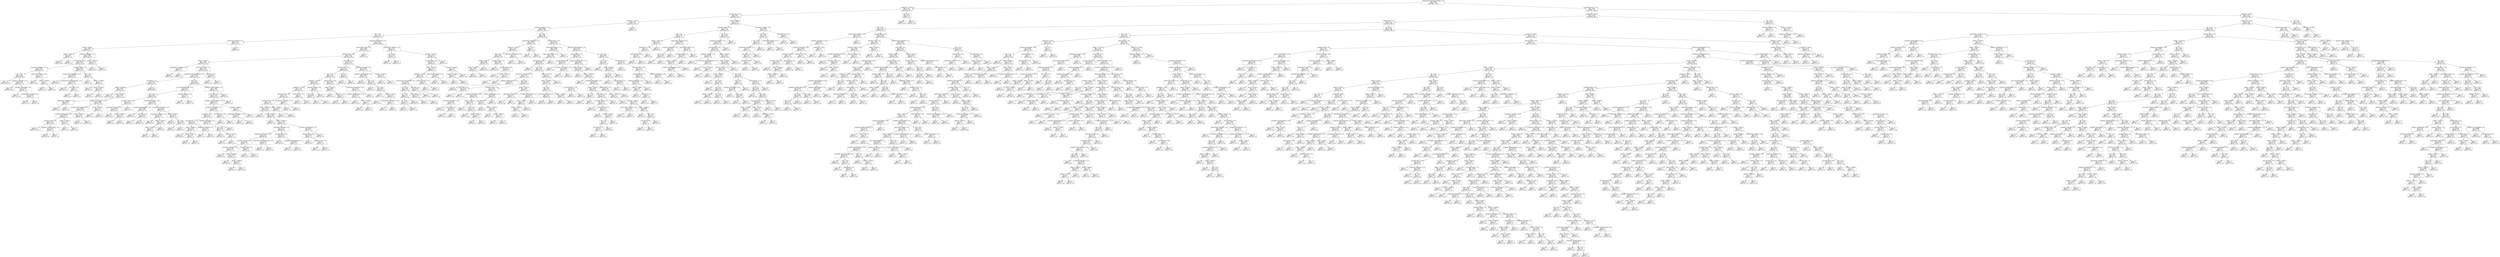 digraph Tree {
node [shape=box] ;
0 [label="marital-status= Married-spouse-absent <= 0.5\ngini = 0.3649\nsamples = 7728\nvalue = [5873, 1854, 1]"] ;
1 [label="capital-gain <= 7139.5\ngini = 0.1202\nsamples = 4191\nvalue = [3922, 268, 1]"] ;
0 -> 1 [labeldistance=2.5, labelangle=45, headlabel="True"] ;
2 [label="education-num <= 13.5\ngini = 0.0907\nsamples = 4115\nvalue = [3919, 195, 1]"] ;
1 -> 2 ;
3 [label="capital-loss <= 2365.5\ngini = 0.07\nsamples = 3913\nvalue = [3771, 141, 1]"] ;
2 -> 3 ;
4 [label="education= Bachelors <= 0.5\ngini = 0.0668\nsamples = 3906\nvalue = [3771, 134, 1]"] ;
3 -> 4 ;
5 [label="age <= 31.5\ngini = 0.043\nsamples = 3318\nvalue = [3245, 72, 1]"] ;
4 -> 5 ;
6 [label="marital-status= Divorced <= 0.5\ngini = 0.0091\nsamples = 1754\nvalue = [1746, 7, 1]"] ;
5 -> 6 ;
7 [label="fnlwgt <= 23608.0\ngini = 0.008\nsamples = 1753\nvalue = [1746, 7, 0]"] ;
6 -> 7 ;
8 [label="fnlwgt <= 23335.5\ngini = 0.1975\nsamples = 9\nvalue = [8, 1, 0]"] ;
7 -> 8 ;
9 [label="gini = 0.0\nsamples = 8\nvalue = [8, 0, 0]"] ;
8 -> 9 ;
10 [label="gini = 0.0\nsamples = 1\nvalue = [0, 1, 0]"] ;
8 -> 10 ;
11 [label="workclass= Self-emp-inc <= 0.5\ngini = 0.0069\nsamples = 1744\nvalue = [1738, 6, 0]"] ;
7 -> 11 ;
12 [label="hours-per-week <= 44.5\ngini = 0.0058\nsamples = 1728\nvalue = [1723, 5, 0]"] ;
11 -> 12 ;
13 [label="occupation= Tech-support <= 0.5\ngini = 0.0027\nsamples = 1507\nvalue = [1505, 2, 0]"] ;
12 -> 13 ;
14 [label="age <= 29.5\ngini = 0.0014\nsamples = 1468\nvalue = [1467, 1, 0]"] ;
13 -> 14 ;
15 [label="gini = 0.0\nsamples = 1341\nvalue = [1341, 0, 0]"] ;
14 -> 15 ;
16 [label="occupation= Craft-repair <= 0.5\ngini = 0.0156\nsamples = 127\nvalue = [126, 1, 0]"] ;
14 -> 16 ;
17 [label="gini = 0.0\nsamples = 110\nvalue = [110, 0, 0]"] ;
16 -> 17 ;
18 [label="education= Some-college <= 0.5\ngini = 0.1107\nsamples = 17\nvalue = [16, 1, 0]"] ;
16 -> 18 ;
19 [label="gini = 0.0\nsamples = 14\nvalue = [14, 0, 0]"] ;
18 -> 19 ;
20 [label="relationship= Not-in-family <= 0.5\ngini = 0.4444\nsamples = 3\nvalue = [2, 1, 0]"] ;
18 -> 20 ;
21 [label="gini = 0.0\nsamples = 2\nvalue = [2, 0, 0]"] ;
20 -> 21 ;
22 [label="gini = 0.0\nsamples = 1\nvalue = [0, 1, 0]"] ;
20 -> 22 ;
23 [label="marital-status= Widowed <= 0.5\ngini = 0.05\nsamples = 39\nvalue = [38, 1, 0]"] ;
13 -> 23 ;
24 [label="gini = 0.0\nsamples = 37\nvalue = [37, 0, 0]"] ;
23 -> 24 ;
25 [label="fnlwgt <= 200784.0\ngini = 0.5\nsamples = 2\nvalue = [1, 1, 0]"] ;
23 -> 25 ;
26 [label="gini = 0.0\nsamples = 1\nvalue = [1, 0, 0]"] ;
25 -> 26 ;
27 [label="gini = 0.0\nsamples = 1\nvalue = [0, 1, 0]"] ;
25 -> 27 ;
28 [label="occupation= Sales <= 0.5\ngini = 0.0268\nsamples = 221\nvalue = [218, 3, 0]"] ;
12 -> 28 ;
29 [label="occupation= Exec-managerial <= 0.5\ngini = 0.0108\nsamples = 184\nvalue = [183, 1, 0]"] ;
28 -> 29 ;
30 [label="gini = 0.0\nsamples = 166\nvalue = [166, 0, 0]"] ;
29 -> 30 ;
31 [label="marital-status= Married-AF-spouse <= 0.5\ngini = 0.1049\nsamples = 18\nvalue = [17, 1, 0]"] ;
29 -> 31 ;
32 [label="gini = 0.0\nsamples = 16\nvalue = [16, 0, 0]"] ;
31 -> 32 ;
33 [label="race= White <= 0.5\ngini = 0.5\nsamples = 2\nvalue = [1, 1, 0]"] ;
31 -> 33 ;
34 [label="gini = 0.0\nsamples = 1\nvalue = [1, 0, 0]"] ;
33 -> 34 ;
35 [label="gini = 0.0\nsamples = 1\nvalue = [0, 1, 0]"] ;
33 -> 35 ;
36 [label="age <= 26.5\ngini = 0.1023\nsamples = 37\nvalue = [35, 2, 0]"] ;
28 -> 36 ;
37 [label="gini = 0.0\nsamples = 27\nvalue = [27, 0, 0]"] ;
36 -> 37 ;
38 [label="fnlwgt <= 177059.5\ngini = 0.32\nsamples = 10\nvalue = [8, 2, 0]"] ;
36 -> 38 ;
39 [label="gini = 0.0\nsamples = 4\nvalue = [4, 0, 0]"] ;
38 -> 39 ;
40 [label="fnlwgt <= 213736.0\ngini = 0.4444\nsamples = 6\nvalue = [4, 2, 0]"] ;
38 -> 40 ;
41 [label="gini = 0.0\nsamples = 2\nvalue = [0, 2, 0]"] ;
40 -> 41 ;
42 [label="gini = 0.0\nsamples = 4\nvalue = [4, 0, 0]"] ;
40 -> 42 ;
43 [label="fnlwgt <= 360555.5\ngini = 0.1172\nsamples = 16\nvalue = [15, 1, 0]"] ;
11 -> 43 ;
44 [label="gini = 0.0\nsamples = 15\nvalue = [15, 0, 0]"] ;
43 -> 44 ;
45 [label="gini = 0.0\nsamples = 1\nvalue = [0, 1, 0]"] ;
43 -> 45 ;
46 [label="gini = 0.0\nsamples = 1\nvalue = [0, 0, 1]"] ;
6 -> 46 ;
47 [label="occupation= Prof-specialty <= 0.5\ngini = 0.0797\nsamples = 1564\nvalue = [1499, 65, 0]"] ;
5 -> 47 ;
48 [label="native-country= India <= 0.5\ngini = 0.0688\nsamples = 1485\nvalue = [1432, 53, 0]"] ;
47 -> 48 ;
49 [label="hours-per-week <= 41.5\ngini = 0.0676\nsamples = 1484\nvalue = [1432, 52, 0]"] ;
48 -> 49 ;
50 [label="fnlwgt <= 23427.0\ngini = 0.0423\nsamples = 1156\nvalue = [1131, 25, 0]"] ;
49 -> 50 ;
51 [label="relationship= Not-in-family <= 0.5\ngini = 0.48\nsamples = 5\nvalue = [3, 2, 0]"] ;
50 -> 51 ;
52 [label="gini = 0.0\nsamples = 3\nvalue = [3, 0, 0]"] ;
51 -> 52 ;
53 [label="gini = 0.0\nsamples = 2\nvalue = [0, 2, 0]"] ;
51 -> 53 ;
54 [label="native-country= Italy <= 0.5\ngini = 0.0392\nsamples = 1151\nvalue = [1128, 23, 0]"] ;
50 -> 54 ;
55 [label="marital-status= Married-AF-spouse <= 0.5\ngini = 0.0376\nsamples = 1148\nvalue = [1126, 22, 0]"] ;
54 -> 55 ;
56 [label="sex= Female <= 0.5\ngini = 0.018\nsamples = 659\nvalue = [653, 6, 0]"] ;
55 -> 56 ;
57 [label="fnlwgt <= 162994.5\ngini = 0.0451\nsamples = 260\nvalue = [254, 6, 0]"] ;
56 -> 57 ;
58 [label="gini = 0.0\nsamples = 103\nvalue = [103, 0, 0]"] ;
57 -> 58 ;
59 [label="fnlwgt <= 164507.5\ngini = 0.0735\nsamples = 157\nvalue = [151, 6, 0]"] ;
57 -> 59 ;
60 [label="marital-status= Separated <= 0.5\ngini = 0.4444\nsamples = 3\nvalue = [1, 2, 0]"] ;
59 -> 60 ;
61 [label="gini = 0.0\nsamples = 2\nvalue = [0, 2, 0]"] ;
60 -> 61 ;
62 [label="gini = 0.0\nsamples = 1\nvalue = [1, 0, 0]"] ;
60 -> 62 ;
63 [label="occupation= Tech-support <= 0.5\ngini = 0.0506\nsamples = 154\nvalue = [150, 4, 0]"] ;
59 -> 63 ;
64 [label="occupation= Exec-managerial <= 0.5\ngini = 0.0392\nsamples = 150\nvalue = [147, 3, 0]"] ;
63 -> 64 ;
65 [label="occupation= Protective-serv <= 0.5\ngini = 0.0278\nsamples = 142\nvalue = [140, 2, 0]"] ;
64 -> 65 ;
66 [label="education= 10th <= 0.5\ngini = 0.0148\nsamples = 134\nvalue = [133, 1, 0]"] ;
65 -> 66 ;
67 [label="gini = 0.0\nsamples = 125\nvalue = [125, 0, 0]"] ;
66 -> 67 ;
68 [label="occupation= Transport-moving <= 0.5\ngini = 0.1975\nsamples = 9\nvalue = [8, 1, 0]"] ;
66 -> 68 ;
69 [label="gini = 0.0\nsamples = 8\nvalue = [8, 0, 0]"] ;
68 -> 69 ;
70 [label="gini = 0.0\nsamples = 1\nvalue = [0, 1, 0]"] ;
68 -> 70 ;
71 [label="fnlwgt <= 310871.0\ngini = 0.2188\nsamples = 8\nvalue = [7, 1, 0]"] ;
65 -> 71 ;
72 [label="gini = 0.0\nsamples = 7\nvalue = [7, 0, 0]"] ;
71 -> 72 ;
73 [label="gini = 0.0\nsamples = 1\nvalue = [0, 1, 0]"] ;
71 -> 73 ;
74 [label="fnlwgt <= 174227.5\ngini = 0.2188\nsamples = 8\nvalue = [7, 1, 0]"] ;
64 -> 74 ;
75 [label="gini = 0.0\nsamples = 1\nvalue = [0, 1, 0]"] ;
74 -> 75 ;
76 [label="gini = 0.0\nsamples = 7\nvalue = [7, 0, 0]"] ;
74 -> 76 ;
77 [label="fnlwgt <= 207619.5\ngini = 0.375\nsamples = 4\nvalue = [3, 1, 0]"] ;
63 -> 77 ;
78 [label="gini = 0.0\nsamples = 1\nvalue = [0, 1, 0]"] ;
77 -> 78 ;
79 [label="gini = 0.0\nsamples = 3\nvalue = [3, 0, 0]"] ;
77 -> 79 ;
80 [label="gini = 0.0\nsamples = 399\nvalue = [399, 0, 0]"] ;
56 -> 80 ;
81 [label="age <= 52.5\ngini = 0.0633\nsamples = 489\nvalue = [473, 16, 0]"] ;
55 -> 81 ;
82 [label="race= Amer-Indian-Eskimo <= 0.5\ngini = 0.0371\nsamples = 370\nvalue = [363, 7, 0]"] ;
81 -> 82 ;
83 [label="age <= 33.5\ngini = 0.0322\nsamples = 366\nvalue = [360, 6, 0]"] ;
82 -> 83 ;
84 [label="education= 11th <= 0.5\ngini = 0.1528\nsamples = 36\nvalue = [33, 3, 0]"] ;
83 -> 84 ;
85 [label="occupation= Craft-repair <= 0.5\ngini = 0.1078\nsamples = 35\nvalue = [33, 2, 0]"] ;
84 -> 85 ;
86 [label="gini = 0.0\nsamples = 30\nvalue = [30, 0, 0]"] ;
85 -> 86 ;
87 [label="fnlwgt <= 183383.5\ngini = 0.48\nsamples = 5\nvalue = [3, 2, 0]"] ;
85 -> 87 ;
88 [label="gini = 0.0\nsamples = 3\nvalue = [3, 0, 0]"] ;
87 -> 88 ;
89 [label="gini = 0.0\nsamples = 2\nvalue = [0, 2, 0]"] ;
87 -> 89 ;
90 [label="gini = 0.0\nsamples = 1\nvalue = [0, 1, 0]"] ;
84 -> 90 ;
91 [label="education= Some-college <= 0.5\ngini = 0.018\nsamples = 330\nvalue = [327, 3, 0]"] ;
83 -> 91 ;
92 [label="occupation= Exec-managerial <= 0.5\ngini = 0.0082\nsamples = 244\nvalue = [243, 1, 0]"] ;
91 -> 92 ;
93 [label="gini = 0.0\nsamples = 221\nvalue = [221, 0, 0]"] ;
92 -> 93 ;
94 [label="race= White <= 0.5\ngini = 0.0832\nsamples = 23\nvalue = [22, 1, 0]"] ;
92 -> 94 ;
95 [label="gini = 0.0\nsamples = 1\nvalue = [0, 1, 0]"] ;
94 -> 95 ;
96 [label="gini = 0.0\nsamples = 22\nvalue = [22, 0, 0]"] ;
94 -> 96 ;
97 [label="occupation= Other-service <= 0.5\ngini = 0.0454\nsamples = 86\nvalue = [84, 2, 0]"] ;
91 -> 97 ;
98 [label="occupation= Craft-repair <= 0.5\ngini = 0.0256\nsamples = 77\nvalue = [76, 1, 0]"] ;
97 -> 98 ;
99 [label="gini = 0.0\nsamples = 65\nvalue = [65, 0, 0]"] ;
98 -> 99 ;
100 [label="fnlwgt <= 152474.5\ngini = 0.1528\nsamples = 12\nvalue = [11, 1, 0]"] ;
98 -> 100 ;
101 [label="fnlwgt <= 112417.5\ngini = 0.375\nsamples = 4\nvalue = [3, 1, 0]"] ;
100 -> 101 ;
102 [label="gini = 0.0\nsamples = 3\nvalue = [3, 0, 0]"] ;
101 -> 102 ;
103 [label="gini = 0.0\nsamples = 1\nvalue = [0, 1, 0]"] ;
101 -> 103 ;
104 [label="gini = 0.0\nsamples = 8\nvalue = [8, 0, 0]"] ;
100 -> 104 ;
105 [label="fnlwgt <= 168372.5\ngini = 0.1975\nsamples = 9\nvalue = [8, 1, 0]"] ;
97 -> 105 ;
106 [label="gini = 0.0\nsamples = 6\nvalue = [6, 0, 0]"] ;
105 -> 106 ;
107 [label="age <= 38.5\ngini = 0.4444\nsamples = 3\nvalue = [2, 1, 0]"] ;
105 -> 107 ;
108 [label="gini = 0.0\nsamples = 2\nvalue = [2, 0, 0]"] ;
107 -> 108 ;
109 [label="gini = 0.0\nsamples = 1\nvalue = [0, 1, 0]"] ;
107 -> 109 ;
110 [label="workclass= State-gov <= 0.5\ngini = 0.375\nsamples = 4\nvalue = [3, 1, 0]"] ;
82 -> 110 ;
111 [label="gini = 0.0\nsamples = 3\nvalue = [3, 0, 0]"] ;
110 -> 111 ;
112 [label="gini = 0.0\nsamples = 1\nvalue = [0, 1, 0]"] ;
110 -> 112 ;
113 [label="occupation= Handlers-cleaners <= 0.5\ngini = 0.1398\nsamples = 119\nvalue = [110, 9, 0]"] ;
81 -> 113 ;
114 [label="race= Other <= 0.5\ngini = 0.1264\nsamples = 118\nvalue = [110, 8, 0]"] ;
113 -> 114 ;
115 [label="occupation= Transport-moving <= 0.5\ngini = 0.1125\nsamples = 117\nvalue = [110, 7, 0]"] ;
114 -> 115 ;
116 [label="occupation= Tech-support <= 0.5\ngini = 0.0853\nsamples = 112\nvalue = [107, 5, 0]"] ;
115 -> 116 ;
117 [label="occupation=  <= 0.5\ngini = 0.0701\nsamples = 110\nvalue = [106, 4, 0]"] ;
116 -> 117 ;
118 [label="education-num <= 11.5\ngini = 0.0404\nsamples = 97\nvalue = [95, 2, 0]"] ;
117 -> 118 ;
119 [label="fnlwgt <= 364891.0\ngini = 0.0213\nsamples = 93\nvalue = [92, 1, 0]"] ;
118 -> 119 ;
120 [label="gini = 0.0\nsamples = 88\nvalue = [88, 0, 0]"] ;
119 -> 120 ;
121 [label="fnlwgt <= 375657.5\ngini = 0.32\nsamples = 5\nvalue = [4, 1, 0]"] ;
119 -> 121 ;
122 [label="gini = 0.0\nsamples = 1\nvalue = [0, 1, 0]"] ;
121 -> 122 ;
123 [label="gini = 0.0\nsamples = 4\nvalue = [4, 0, 0]"] ;
121 -> 123 ;
124 [label="relationship= Unmarried <= 0.5\ngini = 0.375\nsamples = 4\nvalue = [3, 1, 0]"] ;
118 -> 124 ;
125 [label="gini = 0.0\nsamples = 1\nvalue = [0, 1, 0]"] ;
124 -> 125 ;
126 [label="gini = 0.0\nsamples = 3\nvalue = [3, 0, 0]"] ;
124 -> 126 ;
127 [label="education= Some-college <= 0.5\ngini = 0.2604\nsamples = 13\nvalue = [11, 2, 0]"] ;
117 -> 127 ;
128 [label="age <= 68.5\ngini = 0.1528\nsamples = 12\nvalue = [11, 1, 0]"] ;
127 -> 128 ;
129 [label="gini = 0.0\nsamples = 10\nvalue = [10, 0, 0]"] ;
128 -> 129 ;
130 [label="fnlwgt <= 318571.0\ngini = 0.5\nsamples = 2\nvalue = [1, 1, 0]"] ;
128 -> 130 ;
131 [label="gini = 0.0\nsamples = 1\nvalue = [0, 1, 0]"] ;
130 -> 131 ;
132 [label="gini = 0.0\nsamples = 1\nvalue = [1, 0, 0]"] ;
130 -> 132 ;
133 [label="gini = 0.0\nsamples = 1\nvalue = [0, 1, 0]"] ;
127 -> 133 ;
134 [label="hours-per-week <= 26.0\ngini = 0.5\nsamples = 2\nvalue = [1, 1, 0]"] ;
116 -> 134 ;
135 [label="gini = 0.0\nsamples = 1\nvalue = [0, 1, 0]"] ;
134 -> 135 ;
136 [label="gini = 0.0\nsamples = 1\nvalue = [1, 0, 0]"] ;
134 -> 136 ;
137 [label="fnlwgt <= 148665.0\ngini = 0.48\nsamples = 5\nvalue = [3, 2, 0]"] ;
115 -> 137 ;
138 [label="relationship= Not-in-family <= 0.5\ngini = 0.4444\nsamples = 3\nvalue = [1, 2, 0]"] ;
137 -> 138 ;
139 [label="gini = 0.0\nsamples = 1\nvalue = [1, 0, 0]"] ;
138 -> 139 ;
140 [label="gini = 0.0\nsamples = 2\nvalue = [0, 2, 0]"] ;
138 -> 140 ;
141 [label="gini = 0.0\nsamples = 2\nvalue = [2, 0, 0]"] ;
137 -> 141 ;
142 [label="gini = 0.0\nsamples = 1\nvalue = [0, 1, 0]"] ;
114 -> 142 ;
143 [label="gini = 0.0\nsamples = 1\nvalue = [0, 1, 0]"] ;
113 -> 143 ;
144 [label="sex= Male <= 0.5\ngini = 0.4444\nsamples = 3\nvalue = [2, 1, 0]"] ;
54 -> 144 ;
145 [label="gini = 0.0\nsamples = 2\nvalue = [2, 0, 0]"] ;
144 -> 145 ;
146 [label="gini = 0.0\nsamples = 1\nvalue = [0, 1, 0]"] ;
144 -> 146 ;
147 [label="sex= Female <= 0.5\ngini = 0.1511\nsamples = 328\nvalue = [301, 27, 0]"] ;
49 -> 147 ;
148 [label="native-country=  <= 0.5\ngini = 0.2024\nsamples = 210\nvalue = [186, 24, 0]"] ;
147 -> 148 ;
149 [label="age <= 51.5\ngini = 0.1839\nsamples = 205\nvalue = [184, 21, 0]"] ;
148 -> 149 ;
150 [label="capital-loss <= 1534.0\ngini = 0.1505\nsamples = 183\nvalue = [168, 15, 0]"] ;
149 -> 150 ;
151 [label="capital-gain <= 4792.0\ngini = 0.1354\nsamples = 178\nvalue = [165, 13, 0]"] ;
150 -> 151 ;
152 [label="education= 12th <= 0.5\ngini = 0.1271\nsamples = 176\nvalue = [164, 12, 0]"] ;
151 -> 152 ;
153 [label="education= 11th <= 0.5\ngini = 0.1184\nsamples = 174\nvalue = [163, 11, 0]"] ;
152 -> 153 ;
154 [label="fnlwgt <= 144345.0\ngini = 0.102\nsamples = 167\nvalue = [158, 9, 0]"] ;
153 -> 154 ;
155 [label="gini = 0.0\nsamples = 63\nvalue = [63, 0, 0]"] ;
154 -> 155 ;
156 [label="fnlwgt <= 148264.5\ngini = 0.1581\nsamples = 104\nvalue = [95, 9, 0]"] ;
154 -> 156 ;
157 [label="gini = 0.0\nsamples = 2\nvalue = [0, 2, 0]"] ;
156 -> 157 ;
158 [label="fnlwgt <= 344081.5\ngini = 0.1278\nsamples = 102\nvalue = [95, 7, 0]"] ;
156 -> 158 ;
159 [label="relationship= Unmarried <= 0.5\ngini = 0.1017\nsamples = 93\nvalue = [88, 5, 0]"] ;
158 -> 159 ;
160 [label="occupation= Protective-serv <= 0.5\ngini = 0.0705\nsamples = 82\nvalue = [79, 3, 0]"] ;
159 -> 160 ;
161 [label="education= Assoc-voc <= 0.5\ngini = 0.0494\nsamples = 79\nvalue = [77, 2, 0]"] ;
160 -> 161 ;
162 [label="occupation= Craft-repair <= 0.5\ngini = 0.0263\nsamples = 75\nvalue = [74, 1, 0]"] ;
161 -> 162 ;
163 [label="gini = 0.0\nsamples = 63\nvalue = [63, 0, 0]"] ;
162 -> 163 ;
164 [label="fnlwgt <= 222505.0\ngini = 0.1528\nsamples = 12\nvalue = [11, 1, 0]"] ;
162 -> 164 ;
165 [label="gini = 0.0\nsamples = 8\nvalue = [8, 0, 0]"] ;
164 -> 165 ;
166 [label="fnlwgt <= 246848.5\ngini = 0.375\nsamples = 4\nvalue = [3, 1, 0]"] ;
164 -> 166 ;
167 [label="gini = 0.0\nsamples = 1\nvalue = [0, 1, 0]"] ;
166 -> 167 ;
168 [label="gini = 0.0\nsamples = 3\nvalue = [3, 0, 0]"] ;
166 -> 168 ;
169 [label="occupation= Sales <= 0.5\ngini = 0.375\nsamples = 4\nvalue = [3, 1, 0]"] ;
161 -> 169 ;
170 [label="gini = 0.0\nsamples = 3\nvalue = [3, 0, 0]"] ;
169 -> 170 ;
171 [label="gini = 0.0\nsamples = 1\nvalue = [0, 1, 0]"] ;
169 -> 171 ;
172 [label="marital-status= Married-AF-spouse <= 0.5\ngini = 0.4444\nsamples = 3\nvalue = [2, 1, 0]"] ;
160 -> 172 ;
173 [label="gini = 0.0\nsamples = 1\nvalue = [0, 1, 0]"] ;
172 -> 173 ;
174 [label="gini = 0.0\nsamples = 2\nvalue = [2, 0, 0]"] ;
172 -> 174 ;
175 [label="hours-per-week <= 56.5\ngini = 0.2975\nsamples = 11\nvalue = [9, 2, 0]"] ;
159 -> 175 ;
176 [label="gini = 0.0\nsamples = 8\nvalue = [8, 0, 0]"] ;
175 -> 176 ;
177 [label="occupation= Transport-moving <= 0.5\ngini = 0.4444\nsamples = 3\nvalue = [1, 2, 0]"] ;
175 -> 177 ;
178 [label="gini = 0.0\nsamples = 2\nvalue = [0, 2, 0]"] ;
177 -> 178 ;
179 [label="gini = 0.0\nsamples = 1\nvalue = [1, 0, 0]"] ;
177 -> 179 ;
180 [label="workclass= Self-emp-not-inc <= 0.5\ngini = 0.3457\nsamples = 9\nvalue = [7, 2, 0]"] ;
158 -> 180 ;
181 [label="hours-per-week <= 65.0\ngini = 0.2188\nsamples = 8\nvalue = [7, 1, 0]"] ;
180 -> 181 ;
182 [label="gini = 0.0\nsamples = 6\nvalue = [6, 0, 0]"] ;
181 -> 182 ;
183 [label="occupation= Sales <= 0.5\ngini = 0.5\nsamples = 2\nvalue = [1, 1, 0]"] ;
181 -> 183 ;
184 [label="gini = 0.0\nsamples = 1\nvalue = [1, 0, 0]"] ;
183 -> 184 ;
185 [label="gini = 0.0\nsamples = 1\nvalue = [0, 1, 0]"] ;
183 -> 185 ;
186 [label="gini = 0.0\nsamples = 1\nvalue = [0, 1, 0]"] ;
180 -> 186 ;
187 [label="fnlwgt <= 94024.5\ngini = 0.4082\nsamples = 7\nvalue = [5, 2, 0]"] ;
153 -> 187 ;
188 [label="gini = 0.0\nsamples = 2\nvalue = [0, 2, 0]"] ;
187 -> 188 ;
189 [label="gini = 0.0\nsamples = 5\nvalue = [5, 0, 0]"] ;
187 -> 189 ;
190 [label="marital-status= Separated <= 0.5\ngini = 0.5\nsamples = 2\nvalue = [1, 1, 0]"] ;
152 -> 190 ;
191 [label="gini = 0.0\nsamples = 1\nvalue = [0, 1, 0]"] ;
190 -> 191 ;
192 [label="gini = 0.0\nsamples = 1\nvalue = [1, 0, 0]"] ;
190 -> 192 ;
193 [label="education-num <= 9.5\ngini = 0.5\nsamples = 2\nvalue = [1, 1, 0]"] ;
151 -> 193 ;
194 [label="gini = 0.0\nsamples = 1\nvalue = [1, 0, 0]"] ;
193 -> 194 ;
195 [label="gini = 0.0\nsamples = 1\nvalue = [0, 1, 0]"] ;
193 -> 195 ;
196 [label="education= HS-grad <= 0.5\ngini = 0.48\nsamples = 5\nvalue = [3, 2, 0]"] ;
150 -> 196 ;
197 [label="age <= 42.5\ngini = 0.4444\nsamples = 3\nvalue = [1, 2, 0]"] ;
196 -> 197 ;
198 [label="gini = 0.0\nsamples = 2\nvalue = [0, 2, 0]"] ;
197 -> 198 ;
199 [label="gini = 0.0\nsamples = 1\nvalue = [1, 0, 0]"] ;
197 -> 199 ;
200 [label="gini = 0.0\nsamples = 2\nvalue = [2, 0, 0]"] ;
196 -> 200 ;
201 [label="hours-per-week <= 49.0\ngini = 0.3967\nsamples = 22\nvalue = [16, 6, 0]"] ;
149 -> 201 ;
202 [label="fnlwgt <= 153423.5\ngini = 0.4898\nsamples = 7\nvalue = [3, 4, 0]"] ;
201 -> 202 ;
203 [label="gini = 0.0\nsamples = 3\nvalue = [0, 3, 0]"] ;
202 -> 203 ;
204 [label="workclass=  <= 0.5\ngini = 0.375\nsamples = 4\nvalue = [3, 1, 0]"] ;
202 -> 204 ;
205 [label="gini = 0.0\nsamples = 3\nvalue = [3, 0, 0]"] ;
204 -> 205 ;
206 [label="gini = 0.0\nsamples = 1\nvalue = [0, 1, 0]"] ;
204 -> 206 ;
207 [label="relationship= Other-relative <= 0.5\ngini = 0.2311\nsamples = 15\nvalue = [13, 2, 0]"] ;
201 -> 207 ;
208 [label="workclass= Self-emp-not-inc <= 0.5\ngini = 0.1327\nsamples = 14\nvalue = [13, 1, 0]"] ;
207 -> 208 ;
209 [label="gini = 0.0\nsamples = 12\nvalue = [12, 0, 0]"] ;
208 -> 209 ;
210 [label="fnlwgt <= 170856.5\ngini = 0.5\nsamples = 2\nvalue = [1, 1, 0]"] ;
208 -> 210 ;
211 [label="gini = 0.0\nsamples = 1\nvalue = [1, 0, 0]"] ;
210 -> 211 ;
212 [label="gini = 0.0\nsamples = 1\nvalue = [0, 1, 0]"] ;
210 -> 212 ;
213 [label="gini = 0.0\nsamples = 1\nvalue = [0, 1, 0]"] ;
207 -> 213 ;
214 [label="age <= 57.5\ngini = 0.48\nsamples = 5\nvalue = [2, 3, 0]"] ;
148 -> 214 ;
215 [label="gini = 0.0\nsamples = 3\nvalue = [0, 3, 0]"] ;
214 -> 215 ;
216 [label="gini = 0.0\nsamples = 2\nvalue = [2, 0, 0]"] ;
214 -> 216 ;
217 [label="relationship= Own-child <= 0.5\ngini = 0.0496\nsamples = 118\nvalue = [115, 3, 0]"] ;
147 -> 217 ;
218 [label="occupation= Exec-managerial <= 0.5\ngini = 0.0345\nsamples = 114\nvalue = [112, 2, 0]"] ;
217 -> 218 ;
219 [label="gini = 0.0\nsamples = 92\nvalue = [92, 0, 0]"] ;
218 -> 219 ;
220 [label="age <= 32.5\ngini = 0.1653\nsamples = 22\nvalue = [20, 2, 0]"] ;
218 -> 220 ;
221 [label="gini = 0.0\nsamples = 1\nvalue = [0, 1, 0]"] ;
220 -> 221 ;
222 [label="age <= 50.5\ngini = 0.0907\nsamples = 21\nvalue = [20, 1, 0]"] ;
220 -> 222 ;
223 [label="gini = 0.0\nsamples = 17\nvalue = [17, 0, 0]"] ;
222 -> 223 ;
224 [label="fnlwgt <= 171715.5\ngini = 0.375\nsamples = 4\nvalue = [3, 1, 0]"] ;
222 -> 224 ;
225 [label="gini = 0.0\nsamples = 2\nvalue = [2, 0, 0]"] ;
224 -> 225 ;
226 [label="relationship= Not-in-family <= 0.5\ngini = 0.5\nsamples = 2\nvalue = [1, 1, 0]"] ;
224 -> 226 ;
227 [label="gini = 0.0\nsamples = 1\nvalue = [1, 0, 0]"] ;
226 -> 227 ;
228 [label="gini = 0.0\nsamples = 1\nvalue = [0, 1, 0]"] ;
226 -> 228 ;
229 [label="fnlwgt <= 205574.5\ngini = 0.375\nsamples = 4\nvalue = [3, 1, 0]"] ;
217 -> 229 ;
230 [label="gini = 0.0\nsamples = 3\nvalue = [3, 0, 0]"] ;
229 -> 230 ;
231 [label="gini = 0.0\nsamples = 1\nvalue = [0, 1, 0]"] ;
229 -> 231 ;
232 [label="gini = 0.0\nsamples = 1\nvalue = [0, 1, 0]"] ;
48 -> 232 ;
233 [label="native-country= United-Sta <= 0.5\ngini = 0.2577\nsamples = 79\nvalue = [67, 12, 0]"] ;
47 -> 233 ;
234 [label="age <= 46.0\ngini = 0.4444\nsamples = 3\nvalue = [1, 2, 0]"] ;
233 -> 234 ;
235 [label="gini = 0.0\nsamples = 2\nvalue = [0, 2, 0]"] ;
234 -> 235 ;
236 [label="gini = 0.0\nsamples = 1\nvalue = [1, 0, 0]"] ;
234 -> 236 ;
237 [label="fnlwgt <= 461753.5\ngini = 0.2285\nsamples = 76\nvalue = [66, 10, 0]"] ;
233 -> 237 ;
238 [label="hours-per-week <= 55.5\ngini = 0.2112\nsamples = 75\nvalue = [66, 9, 0]"] ;
237 -> 238 ;
239 [label="fnlwgt <= 265764.0\ngini = 0.18\nsamples = 70\nvalue = [63, 7, 0]"] ;
238 -> 239 ;
240 [label="capital-loss <= 1452.0\ngini = 0.142\nsamples = 65\nvalue = [60, 5, 0]"] ;
239 -> 240 ;
241 [label="marital-status= Never-married <= 0.5\ngini = 0.1189\nsamples = 63\nvalue = [59, 4, 0]"] ;
240 -> 241 ;
242 [label="age <= 56.0\ngini = 0.095\nsamples = 60\nvalue = [57, 3, 0]"] ;
241 -> 242 ;
243 [label="age <= 36.0\ngini = 0.04\nsamples = 49\nvalue = [48, 1, 0]"] ;
242 -> 243 ;
244 [label="age <= 34.5\ngini = 0.1975\nsamples = 9\nvalue = [8, 1, 0]"] ;
243 -> 244 ;
245 [label="gini = 0.0\nsamples = 8\nvalue = [8, 0, 0]"] ;
244 -> 245 ;
246 [label="gini = 0.0\nsamples = 1\nvalue = [0, 1, 0]"] ;
244 -> 246 ;
247 [label="gini = 0.0\nsamples = 40\nvalue = [40, 0, 0]"] ;
243 -> 247 ;
248 [label="sex= Female <= 0.5\ngini = 0.2975\nsamples = 11\nvalue = [9, 2, 0]"] ;
242 -> 248 ;
249 [label="gini = 0.0\nsamples = 2\nvalue = [0, 2, 0]"] ;
248 -> 249 ;
250 [label="gini = 0.0\nsamples = 9\nvalue = [9, 0, 0]"] ;
248 -> 250 ;
251 [label="sex= Male <= 0.5\ngini = 0.4444\nsamples = 3\nvalue = [2, 1, 0]"] ;
241 -> 251 ;
252 [label="gini = 0.0\nsamples = 2\nvalue = [2, 0, 0]"] ;
251 -> 252 ;
253 [label="gini = 0.0\nsamples = 1\nvalue = [0, 1, 0]"] ;
251 -> 253 ;
254 [label="workclass= Private <= 0.5\ngini = 0.5\nsamples = 2\nvalue = [1, 1, 0]"] ;
240 -> 254 ;
255 [label="gini = 0.0\nsamples = 1\nvalue = [1, 0, 0]"] ;
254 -> 255 ;
256 [label="gini = 0.0\nsamples = 1\nvalue = [0, 1, 0]"] ;
254 -> 256 ;
257 [label="marital-status= Separated <= 0.5\ngini = 0.48\nsamples = 5\nvalue = [3, 2, 0]"] ;
239 -> 257 ;
258 [label="gini = 0.0\nsamples = 2\nvalue = [0, 2, 0]"] ;
257 -> 258 ;
259 [label="gini = 0.0\nsamples = 3\nvalue = [3, 0, 0]"] ;
257 -> 259 ;
260 [label="fnlwgt <= 218963.0\ngini = 0.48\nsamples = 5\nvalue = [3, 2, 0]"] ;
238 -> 260 ;
261 [label="capital-loss <= 908.0\ngini = 0.4444\nsamples = 3\nvalue = [1, 2, 0]"] ;
260 -> 261 ;
262 [label="gini = 0.0\nsamples = 2\nvalue = [0, 2, 0]"] ;
261 -> 262 ;
263 [label="gini = 0.0\nsamples = 1\nvalue = [1, 0, 0]"] ;
261 -> 263 ;
264 [label="gini = 0.0\nsamples = 2\nvalue = [2, 0, 0]"] ;
260 -> 264 ;
265 [label="gini = 0.0\nsamples = 1\nvalue = [0, 1, 0]"] ;
237 -> 265 ;
266 [label="age <= 29.5\ngini = 0.1886\nsamples = 588\nvalue = [526, 62, 0]"] ;
4 -> 266 ;
267 [label="native-country= Philippines <= 0.5\ngini = 0.0304\nsamples = 259\nvalue = [255, 4, 0]"] ;
266 -> 267 ;
268 [label="capital-loss <= 2053.5\ngini = 0.0231\nsamples = 257\nvalue = [254, 3, 0]"] ;
267 -> 268 ;
269 [label="age <= 28.5\ngini = 0.0156\nsamples = 255\nvalue = [253, 2, 0]"] ;
268 -> 269 ;
270 [label="fnlwgt <= 41011.0\ngini = 0.0084\nsamples = 236\nvalue = [235, 1, 0]"] ;
269 -> 270 ;
271 [label="fnlwgt <= 40265.0\ngini = 0.095\nsamples = 20\nvalue = [19, 1, 0]"] ;
270 -> 271 ;
272 [label="gini = 0.0\nsamples = 19\nvalue = [19, 0, 0]"] ;
271 -> 272 ;
273 [label="gini = 0.0\nsamples = 1\nvalue = [0, 1, 0]"] ;
271 -> 273 ;
274 [label="gini = 0.0\nsamples = 216\nvalue = [216, 0, 0]"] ;
270 -> 274 ;
275 [label="occupation= Sales <= 0.5\ngini = 0.0997\nsamples = 19\nvalue = [18, 1, 0]"] ;
269 -> 275 ;
276 [label="gini = 0.0\nsamples = 16\nvalue = [16, 0, 0]"] ;
275 -> 276 ;
277 [label="hours-per-week <= 49.0\ngini = 0.4444\nsamples = 3\nvalue = [2, 1, 0]"] ;
275 -> 277 ;
278 [label="gini = 0.0\nsamples = 1\nvalue = [1, 0, 0]"] ;
277 -> 278 ;
279 [label="fnlwgt <= 142070.5\ngini = 0.5\nsamples = 2\nvalue = [1, 1, 0]"] ;
277 -> 279 ;
280 [label="gini = 0.0\nsamples = 1\nvalue = [1, 0, 0]"] ;
279 -> 280 ;
281 [label="gini = 0.0\nsamples = 1\nvalue = [0, 1, 0]"] ;
279 -> 281 ;
282 [label="relationship= Not-in-family <= 0.5\ngini = 0.5\nsamples = 2\nvalue = [1, 1, 0]"] ;
268 -> 282 ;
283 [label="gini = 0.0\nsamples = 1\nvalue = [0, 1, 0]"] ;
282 -> 283 ;
284 [label="gini = 0.0\nsamples = 1\nvalue = [1, 0, 0]"] ;
282 -> 284 ;
285 [label="age <= 26.0\ngini = 0.5\nsamples = 2\nvalue = [1, 1, 0]"] ;
267 -> 285 ;
286 [label="gini = 0.0\nsamples = 1\nvalue = [1, 0, 0]"] ;
285 -> 286 ;
287 [label="gini = 0.0\nsamples = 1\nvalue = [0, 1, 0]"] ;
285 -> 287 ;
288 [label="hours-per-week <= 42.5\ngini = 0.2904\nsamples = 329\nvalue = [271, 58, 0]"] ;
266 -> 288 ;
289 [label="native-country= Jamaica <= 0.5\ngini = 0.1984\nsamples = 206\nvalue = [183, 23, 0]"] ;
288 -> 289 ;
290 [label="native-country= Mexico <= 0.5\ngini = 0.1916\nsamples = 205\nvalue = [183, 22, 0]"] ;
289 -> 290 ;
291 [label="hours-per-week <= 39.5\ngini = 0.1847\nsamples = 204\nvalue = [183, 21, 0]"] ;
290 -> 291 ;
292 [label="gini = 0.0\nsamples = 47\nvalue = [47, 0, 0]"] ;
291 -> 292 ;
293 [label="age <= 46.5\ngini = 0.2317\nsamples = 157\nvalue = [136, 21, 0]"] ;
291 -> 293 ;
294 [label="marital-status= Separated <= 0.5\ngini = 0.18\nsamples = 130\nvalue = [117, 13, 0]"] ;
293 -> 294 ;
295 [label="workclass= Self-emp-not-inc <= 0.5\ngini = 0.0377\nsamples = 52\nvalue = [51, 1, 0]"] ;
294 -> 295 ;
296 [label="gini = 0.0\nsamples = 49\nvalue = [49, 0, 0]"] ;
295 -> 296 ;
297 [label="race= Black <= 0.5\ngini = 0.4444\nsamples = 3\nvalue = [2, 1, 0]"] ;
295 -> 297 ;
298 [label="gini = 0.0\nsamples = 2\nvalue = [2, 0, 0]"] ;
297 -> 298 ;
299 [label="gini = 0.0\nsamples = 1\nvalue = [0, 1, 0]"] ;
297 -> 299 ;
300 [label="age <= 42.5\ngini = 0.2604\nsamples = 78\nvalue = [66, 12, 0]"] ;
294 -> 300 ;
301 [label="occupation= Sales <= 0.5\ngini = 0.1975\nsamples = 63\nvalue = [56, 7, 0]"] ;
300 -> 301 ;
302 [label="occupation= Prof-specialty <= 0.5\ngini = 0.1372\nsamples = 54\nvalue = [50, 4, 0]"] ;
301 -> 302 ;
303 [label="occupation= Tech-support <= 0.5\ngini = 0.0512\nsamples = 38\nvalue = [37, 1, 0]"] ;
302 -> 303 ;
304 [label="gini = 0.0\nsamples = 35\nvalue = [35, 0, 0]"] ;
303 -> 304 ;
305 [label="sex= Female <= 0.5\ngini = 0.4444\nsamples = 3\nvalue = [2, 1, 0]"] ;
303 -> 305 ;
306 [label="gini = 0.0\nsamples = 2\nvalue = [2, 0, 0]"] ;
305 -> 306 ;
307 [label="gini = 0.0\nsamples = 1\nvalue = [0, 1, 0]"] ;
305 -> 307 ;
308 [label="fnlwgt <= 143317.0\ngini = 0.3047\nsamples = 16\nvalue = [13, 3, 0]"] ;
302 -> 308 ;
309 [label="gini = 0.0\nsamples = 2\nvalue = [0, 2, 0]"] ;
308 -> 309 ;
310 [label="age <= 38.0\ngini = 0.1327\nsamples = 14\nvalue = [13, 1, 0]"] ;
308 -> 310 ;
311 [label="gini = 0.0\nsamples = 11\nvalue = [11, 0, 0]"] ;
310 -> 311 ;
312 [label="fnlwgt <= 245574.5\ngini = 0.4444\nsamples = 3\nvalue = [2, 1, 0]"] ;
310 -> 312 ;
313 [label="gini = 0.0\nsamples = 2\nvalue = [2, 0, 0]"] ;
312 -> 313 ;
314 [label="gini = 0.0\nsamples = 1\nvalue = [0, 1, 0]"] ;
312 -> 314 ;
315 [label="workclass= Self-emp-not-inc <= 0.5\ngini = 0.4444\nsamples = 9\nvalue = [6, 3, 0]"] ;
301 -> 315 ;
316 [label="race= White <= 0.5\ngini = 0.375\nsamples = 8\nvalue = [6, 2, 0]"] ;
315 -> 316 ;
317 [label="gini = 0.0\nsamples = 3\nvalue = [3, 0, 0]"] ;
316 -> 317 ;
318 [label="fnlwgt <= 118514.0\ngini = 0.48\nsamples = 5\nvalue = [3, 2, 0]"] ;
316 -> 318 ;
319 [label="gini = 0.0\nsamples = 1\nvalue = [0, 1, 0]"] ;
318 -> 319 ;
320 [label="fnlwgt <= 303067.0\ngini = 0.375\nsamples = 4\nvalue = [3, 1, 0]"] ;
318 -> 320 ;
321 [label="gini = 0.0\nsamples = 3\nvalue = [3, 0, 0]"] ;
320 -> 321 ;
322 [label="gini = 0.0\nsamples = 1\nvalue = [0, 1, 0]"] ;
320 -> 322 ;
323 [label="gini = 0.0\nsamples = 1\nvalue = [0, 1, 0]"] ;
315 -> 323 ;
324 [label="fnlwgt <= 181157.5\ngini = 0.4444\nsamples = 15\nvalue = [10, 5, 0]"] ;
300 -> 324 ;
325 [label="relationship= Unmarried <= 0.5\ngini = 0.375\nsamples = 4\nvalue = [1, 3, 0]"] ;
324 -> 325 ;
326 [label="gini = 0.0\nsamples = 3\nvalue = [0, 3, 0]"] ;
325 -> 326 ;
327 [label="gini = 0.0\nsamples = 1\nvalue = [1, 0, 0]"] ;
325 -> 327 ;
328 [label="occupation= Other-service <= 0.5\ngini = 0.2975\nsamples = 11\nvalue = [9, 2, 0]"] ;
324 -> 328 ;
329 [label="fnlwgt <= 223659.5\ngini = 0.18\nsamples = 10\nvalue = [9, 1, 0]"] ;
328 -> 329 ;
330 [label="fnlwgt <= 201378.0\ngini = 0.32\nsamples = 5\nvalue = [4, 1, 0]"] ;
329 -> 330 ;
331 [label="gini = 0.0\nsamples = 4\nvalue = [4, 0, 0]"] ;
330 -> 331 ;
332 [label="gini = 0.0\nsamples = 1\nvalue = [0, 1, 0]"] ;
330 -> 332 ;
333 [label="gini = 0.0\nsamples = 5\nvalue = [5, 0, 0]"] ;
329 -> 333 ;
334 [label="gini = 0.0\nsamples = 1\nvalue = [0, 1, 0]"] ;
328 -> 334 ;
335 [label="fnlwgt <= 231172.5\ngini = 0.417\nsamples = 27\nvalue = [19, 8, 0]"] ;
293 -> 335 ;
336 [label="fnlwgt <= 200736.0\ngini = 0.4875\nsamples = 19\nvalue = [11, 8, 0]"] ;
335 -> 336 ;
337 [label="age <= 61.5\ngini = 0.355\nsamples = 13\nvalue = [10, 3, 0]"] ;
336 -> 337 ;
338 [label="race= Asian-Pac-Islander <= 0.5\ngini = 0.18\nsamples = 10\nvalue = [9, 1, 0]"] ;
337 -> 338 ;
339 [label="gini = 0.0\nsamples = 9\nvalue = [9, 0, 0]"] ;
338 -> 339 ;
340 [label="gini = 0.0\nsamples = 1\nvalue = [0, 1, 0]"] ;
338 -> 340 ;
341 [label="fnlwgt <= 126434.0\ngini = 0.4444\nsamples = 3\nvalue = [1, 2, 0]"] ;
337 -> 341 ;
342 [label="gini = 0.0\nsamples = 1\nvalue = [1, 0, 0]"] ;
341 -> 342 ;
343 [label="gini = 0.0\nsamples = 2\nvalue = [0, 2, 0]"] ;
341 -> 343 ;
344 [label="native-country=  <= 0.5\ngini = 0.2778\nsamples = 6\nvalue = [1, 5, 0]"] ;
336 -> 344 ;
345 [label="gini = 0.0\nsamples = 5\nvalue = [0, 5, 0]"] ;
344 -> 345 ;
346 [label="gini = 0.0\nsamples = 1\nvalue = [1, 0, 0]"] ;
344 -> 346 ;
347 [label="gini = 0.0\nsamples = 8\nvalue = [8, 0, 0]"] ;
335 -> 347 ;
348 [label="gini = 0.0\nsamples = 1\nvalue = [0, 1, 0]"] ;
290 -> 348 ;
349 [label="gini = 0.0\nsamples = 1\nvalue = [0, 1, 0]"] ;
289 -> 349 ;
350 [label="occupation= Exec-managerial <= 0.5\ngini = 0.4072\nsamples = 123\nvalue = [88, 35, 0]"] ;
288 -> 350 ;
351 [label="hours-per-week <= 47.5\ngini = 0.3541\nsamples = 87\nvalue = [67, 20, 0]"] ;
350 -> 351 ;
352 [label="hours-per-week <= 43.5\ngini = 0.1588\nsamples = 23\nvalue = [21, 2, 0]"] ;
351 -> 352 ;
353 [label="gini = 0.0\nsamples = 1\nvalue = [0, 1, 0]"] ;
352 -> 353 ;
354 [label="occupation= Other-service <= 0.5\ngini = 0.0868\nsamples = 22\nvalue = [21, 1, 0]"] ;
352 -> 354 ;
355 [label="gini = 0.0\nsamples = 21\nvalue = [21, 0, 0]"] ;
354 -> 355 ;
356 [label="gini = 0.0\nsamples = 1\nvalue = [0, 1, 0]"] ;
354 -> 356 ;
357 [label="occupation= Protective-serv <= 0.5\ngini = 0.4043\nsamples = 64\nvalue = [46, 18, 0]"] ;
351 -> 357 ;
358 [label="fnlwgt <= 85111.0\ngini = 0.3829\nsamples = 62\nvalue = [46, 16, 0]"] ;
357 -> 358 ;
359 [label="gini = 0.0\nsamples = 8\nvalue = [8, 0, 0]"] ;
358 -> 359 ;
360 [label="fnlwgt <= 101988.5\ngini = 0.417\nsamples = 54\nvalue = [38, 16, 0]"] ;
358 -> 360 ;
361 [label="gini = 0.0\nsamples = 2\nvalue = [0, 2, 0]"] ;
360 -> 361 ;
362 [label="occupation= Prof-specialty <= 0.5\ngini = 0.3935\nsamples = 52\nvalue = [38, 14, 0]"] ;
360 -> 362 ;
363 [label="fnlwgt <= 128352.5\ngini = 0.3047\nsamples = 32\nvalue = [26, 6, 0]"] ;
362 -> 363 ;
364 [label="age <= 45.5\ngini = 0.375\nsamples = 4\nvalue = [1, 3, 0]"] ;
363 -> 364 ;
365 [label="gini = 0.0\nsamples = 3\nvalue = [0, 3, 0]"] ;
364 -> 365 ;
366 [label="gini = 0.0\nsamples = 1\nvalue = [1, 0, 0]"] ;
364 -> 366 ;
367 [label="race= Other <= 0.5\ngini = 0.1913\nsamples = 28\nvalue = [25, 3, 0]"] ;
363 -> 367 ;
368 [label="occupation= Sales <= 0.5\ngini = 0.1372\nsamples = 27\nvalue = [25, 2, 0]"] ;
367 -> 368 ;
369 [label="gini = 0.0\nsamples = 15\nvalue = [15, 0, 0]"] ;
368 -> 369 ;
370 [label="hours-per-week <= 52.5\ngini = 0.2778\nsamples = 12\nvalue = [10, 2, 0]"] ;
368 -> 370 ;
371 [label="gini = 0.0\nsamples = 6\nvalue = [6, 0, 0]"] ;
370 -> 371 ;
372 [label="fnlwgt <= 293435.5\ngini = 0.4444\nsamples = 6\nvalue = [4, 2, 0]"] ;
370 -> 372 ;
373 [label="age <= 41.0\ngini = 0.32\nsamples = 5\nvalue = [4, 1, 0]"] ;
372 -> 373 ;
374 [label="sex= Female <= 0.5\ngini = 0.5\nsamples = 2\nvalue = [1, 1, 0]"] ;
373 -> 374 ;
375 [label="gini = 0.0\nsamples = 1\nvalue = [0, 1, 0]"] ;
374 -> 375 ;
376 [label="gini = 0.0\nsamples = 1\nvalue = [1, 0, 0]"] ;
374 -> 376 ;
377 [label="gini = 0.0\nsamples = 3\nvalue = [3, 0, 0]"] ;
373 -> 377 ;
378 [label="gini = 0.0\nsamples = 1\nvalue = [0, 1, 0]"] ;
372 -> 378 ;
379 [label="gini = 0.0\nsamples = 1\nvalue = [0, 1, 0]"] ;
367 -> 379 ;
380 [label="hours-per-week <= 52.5\ngini = 0.48\nsamples = 20\nvalue = [12, 8, 0]"] ;
362 -> 380 ;
381 [label="fnlwgt <= 144666.0\ngini = 0.5\nsamples = 16\nvalue = [8, 8, 0]"] ;
380 -> 381 ;
382 [label="gini = 0.0\nsamples = 3\nvalue = [3, 0, 0]"] ;
381 -> 382 ;
383 [label="fnlwgt <= 234371.0\ngini = 0.4734\nsamples = 13\nvalue = [5, 8, 0]"] ;
381 -> 383 ;
384 [label="native-country= United-Sta <= 0.5\ngini = 0.2778\nsamples = 6\nvalue = [1, 5, 0]"] ;
383 -> 384 ;
385 [label="gini = 0.0\nsamples = 1\nvalue = [1, 0, 0]"] ;
384 -> 385 ;
386 [label="gini = 0.0\nsamples = 5\nvalue = [0, 5, 0]"] ;
384 -> 386 ;
387 [label="fnlwgt <= 306513.0\ngini = 0.4898\nsamples = 7\nvalue = [4, 3, 0]"] ;
383 -> 387 ;
388 [label="gini = 0.0\nsamples = 3\nvalue = [3, 0, 0]"] ;
387 -> 388 ;
389 [label="age <= 32.5\ngini = 0.375\nsamples = 4\nvalue = [1, 3, 0]"] ;
387 -> 389 ;
390 [label="race= Black <= 0.5\ngini = 0.5\nsamples = 2\nvalue = [1, 1, 0]"] ;
389 -> 390 ;
391 [label="gini = 0.0\nsamples = 1\nvalue = [1, 0, 0]"] ;
390 -> 391 ;
392 [label="gini = 0.0\nsamples = 1\nvalue = [0, 1, 0]"] ;
390 -> 392 ;
393 [label="gini = 0.0\nsamples = 2\nvalue = [0, 2, 0]"] ;
389 -> 393 ;
394 [label="gini = 0.0\nsamples = 4\nvalue = [4, 0, 0]"] ;
380 -> 394 ;
395 [label="gini = 0.0\nsamples = 2\nvalue = [0, 2, 0]"] ;
357 -> 395 ;
396 [label="age <= 41.5\ngini = 0.4861\nsamples = 36\nvalue = [21, 15, 0]"] ;
350 -> 396 ;
397 [label="age <= 30.5\ngini = 0.3457\nsamples = 18\nvalue = [14, 4, 0]"] ;
396 -> 397 ;
398 [label="gini = 0.0\nsamples = 2\nvalue = [0, 2, 0]"] ;
397 -> 398 ;
399 [label="fnlwgt <= 466456.0\ngini = 0.2188\nsamples = 16\nvalue = [14, 2, 0]"] ;
397 -> 399 ;
400 [label="age <= 39.5\ngini = 0.1244\nsamples = 15\nvalue = [14, 1, 0]"] ;
399 -> 400 ;
401 [label="gini = 0.0\nsamples = 12\nvalue = [12, 0, 0]"] ;
400 -> 401 ;
402 [label="hours-per-week <= 47.5\ngini = 0.4444\nsamples = 3\nvalue = [2, 1, 0]"] ;
400 -> 402 ;
403 [label="gini = 0.0\nsamples = 1\nvalue = [0, 1, 0]"] ;
402 -> 403 ;
404 [label="gini = 0.0\nsamples = 2\nvalue = [2, 0, 0]"] ;
402 -> 404 ;
405 [label="gini = 0.0\nsamples = 1\nvalue = [0, 1, 0]"] ;
399 -> 405 ;
406 [label="race= White <= 0.5\ngini = 0.4753\nsamples = 18\nvalue = [7, 11, 0]"] ;
396 -> 406 ;
407 [label="gini = 0.0\nsamples = 3\nvalue = [3, 0, 0]"] ;
406 -> 407 ;
408 [label="hours-per-week <= 59.0\ngini = 0.3911\nsamples = 15\nvalue = [4, 11, 0]"] ;
406 -> 408 ;
409 [label="hours-per-week <= 47.5\ngini = 0.2778\nsamples = 12\nvalue = [2, 10, 0]"] ;
408 -> 409 ;
410 [label="workclass= Federal-gov <= 0.5\ngini = 0.4444\nsamples = 6\nvalue = [2, 4, 0]"] ;
409 -> 410 ;
411 [label="fnlwgt <= 212668.0\ngini = 0.32\nsamples = 5\nvalue = [1, 4, 0]"] ;
410 -> 411 ;
412 [label="gini = 0.0\nsamples = 3\nvalue = [0, 3, 0]"] ;
411 -> 412 ;
413 [label="sex= Male <= 0.5\ngini = 0.5\nsamples = 2\nvalue = [1, 1, 0]"] ;
411 -> 413 ;
414 [label="gini = 0.0\nsamples = 1\nvalue = [1, 0, 0]"] ;
413 -> 414 ;
415 [label="gini = 0.0\nsamples = 1\nvalue = [0, 1, 0]"] ;
413 -> 415 ;
416 [label="gini = 0.0\nsamples = 1\nvalue = [1, 0, 0]"] ;
410 -> 416 ;
417 [label="gini = 0.0\nsamples = 6\nvalue = [0, 6, 0]"] ;
409 -> 417 ;
418 [label="workclass= Self-emp-inc <= 0.5\ngini = 0.4444\nsamples = 3\nvalue = [2, 1, 0]"] ;
408 -> 418 ;
419 [label="gini = 0.0\nsamples = 2\nvalue = [2, 0, 0]"] ;
418 -> 419 ;
420 [label="gini = 0.0\nsamples = 1\nvalue = [0, 1, 0]"] ;
418 -> 420 ;
421 [label="gini = 0.0\nsamples = 7\nvalue = [0, 7, 0]"] ;
3 -> 421 ;
422 [label="fnlwgt <= 266986.0\ngini = 0.3917\nsamples = 202\nvalue = [148, 54, 0]"] ;
2 -> 422 ;
423 [label="education= Masters <= 0.5\ngini = 0.3422\nsamples = 178\nvalue = [139, 39, 0]"] ;
422 -> 423 ;
424 [label="age <= 32.0\ngini = 0.4854\nsamples = 41\nvalue = [24, 17, 0]"] ;
423 -> 424 ;
425 [label="fnlwgt <= 133311.5\ngini = 0.3047\nsamples = 16\nvalue = [13, 3, 0]"] ;
424 -> 425 ;
426 [label="education-num <= 15.5\ngini = 0.5\nsamples = 6\nvalue = [3, 3, 0]"] ;
425 -> 426 ;
427 [label="hours-per-week <= 67.5\ngini = 0.375\nsamples = 4\nvalue = [1, 3, 0]"] ;
426 -> 427 ;
428 [label="gini = 0.0\nsamples = 3\nvalue = [0, 3, 0]"] ;
427 -> 428 ;
429 [label="gini = 0.0\nsamples = 1\nvalue = [1, 0, 0]"] ;
427 -> 429 ;
430 [label="gini = 0.0\nsamples = 2\nvalue = [2, 0, 0]"] ;
426 -> 430 ;
431 [label="gini = 0.0\nsamples = 10\nvalue = [10, 0, 0]"] ;
425 -> 431 ;
432 [label="marital-status= Separated <= 0.5\ngini = 0.4928\nsamples = 25\nvalue = [11, 14, 0]"] ;
424 -> 432 ;
433 [label="workclass= Self-emp-inc <= 0.5\ngini = 0.42\nsamples = 10\nvalue = [7, 3, 0]"] ;
432 -> 433 ;
434 [label="age <= 42.0\ngini = 0.2188\nsamples = 8\nvalue = [7, 1, 0]"] ;
433 -> 434 ;
435 [label="gini = 0.0\nsamples = 1\nvalue = [0, 1, 0]"] ;
434 -> 435 ;
436 [label="gini = 0.0\nsamples = 7\nvalue = [7, 0, 0]"] ;
434 -> 436 ;
437 [label="gini = 0.0\nsamples = 2\nvalue = [0, 2, 0]"] ;
433 -> 437 ;
438 [label="native-country= France <= 0.5\ngini = 0.3911\nsamples = 15\nvalue = [4, 11, 0]"] ;
432 -> 438 ;
439 [label="hours-per-week <= 41.0\ngini = 0.2604\nsamples = 13\nvalue = [2, 11, 0]"] ;
438 -> 439 ;
440 [label="fnlwgt <= 174075.5\ngini = 0.4444\nsamples = 6\nvalue = [2, 4, 0]"] ;
439 -> 440 ;
441 [label="occupation= Exec-managerial <= 0.5\ngini = 0.4444\nsamples = 3\nvalue = [2, 1, 0]"] ;
440 -> 441 ;
442 [label="gini = 0.0\nsamples = 2\nvalue = [2, 0, 0]"] ;
441 -> 442 ;
443 [label="gini = 0.0\nsamples = 1\nvalue = [0, 1, 0]"] ;
441 -> 443 ;
444 [label="gini = 0.0\nsamples = 3\nvalue = [0, 3, 0]"] ;
440 -> 444 ;
445 [label="gini = 0.0\nsamples = 7\nvalue = [0, 7, 0]"] ;
439 -> 445 ;
446 [label="gini = 0.0\nsamples = 2\nvalue = [2, 0, 0]"] ;
438 -> 446 ;
447 [label="age <= 87.0\ngini = 0.2696\nsamples = 137\nvalue = [115, 22, 0]"] ;
423 -> 447 ;
448 [label="occupation= Tech-support <= 0.5\ngini = 0.2611\nsamples = 136\nvalue = [115, 21, 0]"] ;
447 -> 448 ;
449 [label="hours-per-week <= 39.0\ngini = 0.2524\nsamples = 135\nvalue = [115, 20, 0]"] ;
448 -> 449 ;
450 [label="workclass= Local-gov <= 0.5\ngini = 0.0588\nsamples = 33\nvalue = [32, 1, 0]"] ;
449 -> 450 ;
451 [label="gini = 0.0\nsamples = 27\nvalue = [27, 0, 0]"] ;
450 -> 451 ;
452 [label="marital-status= Married-AF-spouse <= 0.5\ngini = 0.2778\nsamples = 6\nvalue = [5, 1, 0]"] ;
450 -> 452 ;
453 [label="gini = 0.0\nsamples = 4\nvalue = [4, 0, 0]"] ;
452 -> 453 ;
454 [label="fnlwgt <= 158765.5\ngini = 0.5\nsamples = 2\nvalue = [1, 1, 0]"] ;
452 -> 454 ;
455 [label="gini = 0.0\nsamples = 1\nvalue = [1, 0, 0]"] ;
454 -> 455 ;
456 [label="gini = 0.0\nsamples = 1\nvalue = [0, 1, 0]"] ;
454 -> 456 ;
457 [label="fnlwgt <= 216205.0\ngini = 0.3032\nsamples = 102\nvalue = [83, 19, 0]"] ;
449 -> 457 ;
458 [label="fnlwgt <= 211963.5\ngini = 0.3358\nsamples = 89\nvalue = [70, 19, 0]"] ;
457 -> 458 ;
459 [label="workclass= Private <= 0.5\ngini = 0.3144\nsamples = 87\nvalue = [70, 17, 0]"] ;
458 -> 459 ;
460 [label="fnlwgt <= 132829.0\ngini = 0.1928\nsamples = 37\nvalue = [33, 4, 0]"] ;
459 -> 460 ;
461 [label="gini = 0.0\nsamples = 19\nvalue = [19, 0, 0]"] ;
460 -> 461 ;
462 [label="age <= 42.0\ngini = 0.3457\nsamples = 18\nvalue = [14, 4, 0]"] ;
460 -> 462 ;
463 [label="gini = 0.0\nsamples = 8\nvalue = [8, 0, 0]"] ;
462 -> 463 ;
464 [label="age <= 48.5\ngini = 0.48\nsamples = 10\nvalue = [6, 4, 0]"] ;
462 -> 464 ;
465 [label="fnlwgt <= 152028.0\ngini = 0.48\nsamples = 5\nvalue = [2, 3, 0]"] ;
464 -> 465 ;
466 [label="gini = 0.0\nsamples = 2\nvalue = [2, 0, 0]"] ;
465 -> 466 ;
467 [label="gini = 0.0\nsamples = 3\nvalue = [0, 3, 0]"] ;
465 -> 467 ;
468 [label="age <= 55.5\ngini = 0.32\nsamples = 5\nvalue = [4, 1, 0]"] ;
464 -> 468 ;
469 [label="gini = 0.0\nsamples = 4\nvalue = [4, 0, 0]"] ;
468 -> 469 ;
470 [label="gini = 0.0\nsamples = 1\nvalue = [0, 1, 0]"] ;
468 -> 470 ;
471 [label="age <= 38.0\ngini = 0.3848\nsamples = 50\nvalue = [37, 13, 0]"] ;
459 -> 471 ;
472 [label="age <= 34.5\ngini = 0.5\nsamples = 14\nvalue = [7, 7, 0]"] ;
471 -> 472 ;
473 [label="occupation= Prof-specialty <= 0.5\ngini = 0.2188\nsamples = 8\nvalue = [7, 1, 0]"] ;
472 -> 473 ;
474 [label="gini = 0.0\nsamples = 5\nvalue = [5, 0, 0]"] ;
473 -> 474 ;
475 [label="age <= 30.5\ngini = 0.4444\nsamples = 3\nvalue = [2, 1, 0]"] ;
473 -> 475 ;
476 [label="gini = 0.0\nsamples = 1\nvalue = [0, 1, 0]"] ;
475 -> 476 ;
477 [label="gini = 0.0\nsamples = 2\nvalue = [2, 0, 0]"] ;
475 -> 477 ;
478 [label="gini = 0.0\nsamples = 6\nvalue = [0, 6, 0]"] ;
472 -> 478 ;
479 [label="native-country=  <= 0.5\ngini = 0.2778\nsamples = 36\nvalue = [30, 6, 0]"] ;
471 -> 479 ;
480 [label="age <= 44.5\ngini = 0.2449\nsamples = 35\nvalue = [30, 5, 0]"] ;
479 -> 480 ;
481 [label="gini = 0.0\nsamples = 12\nvalue = [12, 0, 0]"] ;
480 -> 481 ;
482 [label="age <= 48.5\ngini = 0.3403\nsamples = 23\nvalue = [18, 5, 0]"] ;
480 -> 482 ;
483 [label="hours-per-week <= 41.0\ngini = 0.4938\nsamples = 9\nvalue = [5, 4, 0]"] ;
482 -> 483 ;
484 [label="fnlwgt <= 145764.0\ngini = 0.375\nsamples = 4\nvalue = [1, 3, 0]"] ;
483 -> 484 ;
485 [label="gini = 0.0\nsamples = 3\nvalue = [0, 3, 0]"] ;
484 -> 485 ;
486 [label="gini = 0.0\nsamples = 1\nvalue = [1, 0, 0]"] ;
484 -> 486 ;
487 [label="fnlwgt <= 147290.5\ngini = 0.32\nsamples = 5\nvalue = [4, 1, 0]"] ;
483 -> 487 ;
488 [label="gini = 0.0\nsamples = 3\nvalue = [3, 0, 0]"] ;
487 -> 488 ;
489 [label="capital-gain <= 3248.5\ngini = 0.5\nsamples = 2\nvalue = [1, 1, 0]"] ;
487 -> 489 ;
490 [label="gini = 0.0\nsamples = 1\nvalue = [0, 1, 0]"] ;
489 -> 490 ;
491 [label="gini = 0.0\nsamples = 1\nvalue = [1, 0, 0]"] ;
489 -> 491 ;
492 [label="capital-loss <= 782.0\ngini = 0.1327\nsamples = 14\nvalue = [13, 1, 0]"] ;
482 -> 492 ;
493 [label="gini = 0.0\nsamples = 13\nvalue = [13, 0, 0]"] ;
492 -> 493 ;
494 [label="gini = 0.0\nsamples = 1\nvalue = [0, 1, 0]"] ;
492 -> 494 ;
495 [label="gini = 0.0\nsamples = 1\nvalue = [0, 1, 0]"] ;
479 -> 495 ;
496 [label="gini = 0.0\nsamples = 2\nvalue = [0, 2, 0]"] ;
458 -> 496 ;
497 [label="gini = 0.0\nsamples = 13\nvalue = [13, 0, 0]"] ;
457 -> 497 ;
498 [label="gini = 0.0\nsamples = 1\nvalue = [0, 1, 0]"] ;
448 -> 498 ;
499 [label="gini = 0.0\nsamples = 1\nvalue = [0, 1, 0]"] ;
447 -> 499 ;
500 [label="workclass= Local-gov <= 0.5\ngini = 0.4688\nsamples = 24\nvalue = [9, 15, 0]"] ;
422 -> 500 ;
501 [label="age <= 55.5\ngini = 0.3878\nsamples = 19\nvalue = [5, 14, 0]"] ;
500 -> 501 ;
502 [label="age <= 39.0\ngini = 0.3047\nsamples = 16\nvalue = [3, 13, 0]"] ;
501 -> 502 ;
503 [label="marital-status= Widowed <= 0.5\ngini = 0.5\nsamples = 6\nvalue = [3, 3, 0]"] ;
502 -> 503 ;
504 [label="sex= Male <= 0.5\ngini = 0.375\nsamples = 4\nvalue = [3, 1, 0]"] ;
503 -> 504 ;
505 [label="capital-loss <= 938.0\ngini = 0.5\nsamples = 2\nvalue = [1, 1, 0]"] ;
504 -> 505 ;
506 [label="gini = 0.0\nsamples = 1\nvalue = [0, 1, 0]"] ;
505 -> 506 ;
507 [label="gini = 0.0\nsamples = 1\nvalue = [1, 0, 0]"] ;
505 -> 507 ;
508 [label="gini = 0.0\nsamples = 2\nvalue = [2, 0, 0]"] ;
504 -> 508 ;
509 [label="gini = 0.0\nsamples = 2\nvalue = [0, 2, 0]"] ;
503 -> 509 ;
510 [label="gini = 0.0\nsamples = 10\nvalue = [0, 10, 0]"] ;
502 -> 510 ;
511 [label="marital-status= Widowed <= 0.5\ngini = 0.4444\nsamples = 3\nvalue = [2, 1, 0]"] ;
501 -> 511 ;
512 [label="gini = 0.0\nsamples = 2\nvalue = [2, 0, 0]"] ;
511 -> 512 ;
513 [label="gini = 0.0\nsamples = 1\nvalue = [0, 1, 0]"] ;
511 -> 513 ;
514 [label="education-num <= 15.0\ngini = 0.32\nsamples = 5\nvalue = [4, 1, 0]"] ;
500 -> 514 ;
515 [label="gini = 0.0\nsamples = 4\nvalue = [4, 0, 0]"] ;
514 -> 515 ;
516 [label="gini = 0.0\nsamples = 1\nvalue = [0, 1, 0]"] ;
514 -> 516 ;
517 [label="age <= 20.5\ngini = 0.0758\nsamples = 76\nvalue = [3, 73, 0]"] ;
1 -> 517 ;
518 [label="gini = 0.0\nsamples = 3\nvalue = [3, 0, 0]"] ;
517 -> 518 ;
519 [label="gini = 0.0\nsamples = 73\nvalue = [0, 73, 0]"] ;
517 -> 519 ;
520 [label="education-num <= 11.5\ngini = 0.4947\nsamples = 3537\nvalue = [1951, 1586, 0]"] ;
0 -> 520 [labeldistance=2.5, labelangle=-45, headlabel="False"] ;
521 [label="capital-gain <= 5095.5\ngini = 0.4428\nsamples = 2381\nvalue = [1593, 788, 0]"] ;
520 -> 521 ;
522 [label="education-num <= 8.5\ngini = 0.4172\nsamples = 2256\nvalue = [1587, 669, 0]"] ;
521 -> 522 ;
523 [label="age <= 37.5\ngini = 0.1945\nsamples = 394\nvalue = [351, 43, 0]"] ;
522 -> 523 ;
524 [label="native-country= Cambodia <= 0.5\ngini = 0.0751\nsamples = 128\nvalue = [123, 5, 0]"] ;
523 -> 524 ;
525 [label="workclass= Self-emp-inc <= 0.5\ngini = 0.061\nsamples = 127\nvalue = [123, 4, 0]"] ;
524 -> 525 ;
526 [label="occupation= Tech-support <= 0.5\ngini = 0.0468\nsamples = 125\nvalue = [122, 3, 0]"] ;
525 -> 526 ;
527 [label="capital-gain <= 2869.0\ngini = 0.032\nsamples = 123\nvalue = [121, 2, 0]"] ;
526 -> 527 ;
528 [label="education= 10th <= 0.5\ngini = 0.0167\nsamples = 119\nvalue = [118, 1, 0]"] ;
527 -> 528 ;
529 [label="gini = 0.0\nsamples = 94\nvalue = [94, 0, 0]"] ;
528 -> 529 ;
530 [label="fnlwgt <= 163808.5\ngini = 0.0768\nsamples = 25\nvalue = [24, 1, 0]"] ;
528 -> 530 ;
531 [label="fnlwgt <= 144003.5\ngini = 0.2778\nsamples = 6\nvalue = [5, 1, 0]"] ;
530 -> 531 ;
532 [label="gini = 0.0\nsamples = 5\nvalue = [5, 0, 0]"] ;
531 -> 532 ;
533 [label="gini = 0.0\nsamples = 1\nvalue = [0, 1, 0]"] ;
531 -> 533 ;
534 [label="gini = 0.0\nsamples = 19\nvalue = [19, 0, 0]"] ;
530 -> 534 ;
535 [label="education-num <= 6.5\ngini = 0.375\nsamples = 4\nvalue = [3, 1, 0]"] ;
527 -> 535 ;
536 [label="gini = 0.0\nsamples = 3\nvalue = [3, 0, 0]"] ;
535 -> 536 ;
537 [label="gini = 0.0\nsamples = 1\nvalue = [0, 1, 0]"] ;
535 -> 537 ;
538 [label="education= 10th <= 0.5\ngini = 0.5\nsamples = 2\nvalue = [1, 1, 0]"] ;
526 -> 538 ;
539 [label="gini = 0.0\nsamples = 1\nvalue = [1, 0, 0]"] ;
538 -> 539 ;
540 [label="gini = 0.0\nsamples = 1\nvalue = [0, 1, 0]"] ;
538 -> 540 ;
541 [label="capital-gain <= 1290.0\ngini = 0.5\nsamples = 2\nvalue = [1, 1, 0]"] ;
525 -> 541 ;
542 [label="gini = 0.0\nsamples = 1\nvalue = [0, 1, 0]"] ;
541 -> 542 ;
543 [label="gini = 0.0\nsamples = 1\nvalue = [1, 0, 0]"] ;
541 -> 543 ;
544 [label="gini = 0.0\nsamples = 1\nvalue = [0, 1, 0]"] ;
524 -> 544 ;
545 [label="hours-per-week <= 39.5\ngini = 0.2449\nsamples = 266\nvalue = [228, 38, 0]"] ;
523 -> 545 ;
546 [label="education= 12th <= 0.5\ngini = 0.0868\nsamples = 66\nvalue = [63, 3, 0]"] ;
545 -> 546 ;
547 [label="education= 5th-6th <= 0.5\ngini = 0.0624\nsamples = 62\nvalue = [60, 2, 0]"] ;
546 -> 547 ;
548 [label="occupation= Transport-moving <= 0.5\ngini = 0.0345\nsamples = 57\nvalue = [56, 1, 0]"] ;
547 -> 548 ;
549 [label="gini = 0.0\nsamples = 50\nvalue = [50, 0, 0]"] ;
548 -> 549 ;
550 [label="education= 10th <= 0.5\ngini = 0.2449\nsamples = 7\nvalue = [6, 1, 0]"] ;
548 -> 550 ;
551 [label="gini = 0.0\nsamples = 5\nvalue = [5, 0, 0]"] ;
550 -> 551 ;
552 [label="fnlwgt <= 154263.0\ngini = 0.5\nsamples = 2\nvalue = [1, 1, 0]"] ;
550 -> 552 ;
553 [label="gini = 0.0\nsamples = 1\nvalue = [1, 0, 0]"] ;
552 -> 553 ;
554 [label="gini = 0.0\nsamples = 1\nvalue = [0, 1, 0]"] ;
552 -> 554 ;
555 [label="workclass= Private <= 0.5\ngini = 0.32\nsamples = 5\nvalue = [4, 1, 0]"] ;
547 -> 555 ;
556 [label="gini = 0.0\nsamples = 1\nvalue = [0, 1, 0]"] ;
555 -> 556 ;
557 [label="gini = 0.0\nsamples = 4\nvalue = [4, 0, 0]"] ;
555 -> 557 ;
558 [label="fnlwgt <= 259754.0\ngini = 0.375\nsamples = 4\nvalue = [3, 1, 0]"] ;
546 -> 558 ;
559 [label="gini = 0.0\nsamples = 3\nvalue = [3, 0, 0]"] ;
558 -> 559 ;
560 [label="gini = 0.0\nsamples = 1\nvalue = [0, 1, 0]"] ;
558 -> 560 ;
561 [label="occupation= Exec-managerial <= 0.5\ngini = 0.2887\nsamples = 200\nvalue = [165, 35, 0]"] ;
545 -> 561 ;
562 [label="race= Black <= 0.5\ngini = 0.2671\nsamples = 189\nvalue = [159, 30, 0]"] ;
561 -> 562 ;
563 [label="fnlwgt <= 157961.5\ngini = 0.2363\nsamples = 168\nvalue = [145, 23, 0]"] ;
562 -> 563 ;
564 [label="relationship= Wife <= 0.5\ngini = 0.3628\nsamples = 63\nvalue = [48, 15, 0]"] ;
563 -> 564 ;
565 [label="fnlwgt <= 121019.0\ngini = 0.3354\nsamples = 61\nvalue = [48, 13, 0]"] ;
564 -> 565 ;
566 [label="capital-loss <= 742.5\ngini = 0.2142\nsamples = 41\nvalue = [36, 5, 0]"] ;
565 -> 566 ;
567 [label="occupation= Farming-fishing <= 0.5\ngini = 0.1454\nsamples = 38\nvalue = [35, 3, 0]"] ;
566 -> 567 ;
568 [label="occupation= Transport-moving <= 0.5\ngini = 0.1078\nsamples = 35\nvalue = [33, 2, 0]"] ;
567 -> 568 ;
569 [label="age <= 41.5\ngini = 0.0605\nsamples = 32\nvalue = [31, 1, 0]"] ;
568 -> 569 ;
570 [label="age <= 39.5\ngini = 0.375\nsamples = 4\nvalue = [3, 1, 0]"] ;
569 -> 570 ;
571 [label="gini = 0.0\nsamples = 3\nvalue = [3, 0, 0]"] ;
570 -> 571 ;
572 [label="gini = 0.0\nsamples = 1\nvalue = [0, 1, 0]"] ;
570 -> 572 ;
573 [label="gini = 0.0\nsamples = 28\nvalue = [28, 0, 0]"] ;
569 -> 573 ;
574 [label="age <= 58.5\ngini = 0.4444\nsamples = 3\nvalue = [2, 1, 0]"] ;
568 -> 574 ;
575 [label="gini = 0.0\nsamples = 2\nvalue = [2, 0, 0]"] ;
574 -> 575 ;
576 [label="gini = 0.0\nsamples = 1\nvalue = [0, 1, 0]"] ;
574 -> 576 ;
577 [label="workclass= Self-emp-not-inc <= 0.5\ngini = 0.4444\nsamples = 3\nvalue = [2, 1, 0]"] ;
567 -> 577 ;
578 [label="gini = 0.0\nsamples = 2\nvalue = [2, 0, 0]"] ;
577 -> 578 ;
579 [label="gini = 0.0\nsamples = 1\nvalue = [0, 1, 0]"] ;
577 -> 579 ;
580 [label="age <= 47.5\ngini = 0.4444\nsamples = 3\nvalue = [1, 2, 0]"] ;
566 -> 580 ;
581 [label="gini = 0.0\nsamples = 1\nvalue = [1, 0, 0]"] ;
580 -> 581 ;
582 [label="gini = 0.0\nsamples = 2\nvalue = [0, 2, 0]"] ;
580 -> 582 ;
583 [label="occupation= Sales <= 0.5\ngini = 0.48\nsamples = 20\nvalue = [12, 8, 0]"] ;
565 -> 583 ;
584 [label="education= 12th <= 0.5\ngini = 0.4152\nsamples = 17\nvalue = [12, 5, 0]"] ;
583 -> 584 ;
585 [label="hours-per-week <= 57.5\ngini = 0.32\nsamples = 15\nvalue = [12, 3, 0]"] ;
584 -> 585 ;
586 [label="workclass= Self-emp-inc <= 0.5\ngini = 0.1528\nsamples = 12\nvalue = [11, 1, 0]"] ;
585 -> 586 ;
587 [label="gini = 0.0\nsamples = 11\nvalue = [11, 0, 0]"] ;
586 -> 587 ;
588 [label="gini = 0.0\nsamples = 1\nvalue = [0, 1, 0]"] ;
586 -> 588 ;
589 [label="age <= 49.5\ngini = 0.4444\nsamples = 3\nvalue = [1, 2, 0]"] ;
585 -> 589 ;
590 [label="gini = 0.0\nsamples = 1\nvalue = [1, 0, 0]"] ;
589 -> 590 ;
591 [label="gini = 0.0\nsamples = 2\nvalue = [0, 2, 0]"] ;
589 -> 591 ;
592 [label="gini = 0.0\nsamples = 2\nvalue = [0, 2, 0]"] ;
584 -> 592 ;
593 [label="gini = 0.0\nsamples = 3\nvalue = [0, 3, 0]"] ;
583 -> 593 ;
594 [label="gini = 0.0\nsamples = 2\nvalue = [0, 2, 0]"] ;
564 -> 594 ;
595 [label="occupation= Sales <= 0.5\ngini = 0.1408\nsamples = 105\nvalue = [97, 8, 0]"] ;
563 -> 595 ;
596 [label="occupation= Machine-op-inspct <= 0.5\ngini = 0.1118\nsamples = 101\nvalue = [95, 6, 0]"] ;
595 -> 596 ;
597 [label="education= 10th <= 0.5\ngini = 0.047\nsamples = 83\nvalue = [81, 2, 0]"] ;
596 -> 597 ;
598 [label="gini = 0.0\nsamples = 61\nvalue = [61, 0, 0]"] ;
597 -> 598 ;
599 [label="age <= 39.5\ngini = 0.1653\nsamples = 22\nvalue = [20, 2, 0]"] ;
597 -> 599 ;
600 [label="fnlwgt <= 358835.0\ngini = 0.5\nsamples = 2\nvalue = [1, 1, 0]"] ;
599 -> 600 ;
601 [label="gini = 0.0\nsamples = 1\nvalue = [0, 1, 0]"] ;
600 -> 601 ;
602 [label="gini = 0.0\nsamples = 1\nvalue = [1, 0, 0]"] ;
600 -> 602 ;
603 [label="age <= 63.5\ngini = 0.095\nsamples = 20\nvalue = [19, 1, 0]"] ;
599 -> 603 ;
604 [label="gini = 0.0\nsamples = 18\nvalue = [18, 0, 0]"] ;
603 -> 604 ;
605 [label="occupation= Protective-serv <= 0.5\ngini = 0.5\nsamples = 2\nvalue = [1, 1, 0]"] ;
603 -> 605 ;
606 [label="gini = 0.0\nsamples = 1\nvalue = [0, 1, 0]"] ;
605 -> 606 ;
607 [label="gini = 0.0\nsamples = 1\nvalue = [1, 0, 0]"] ;
605 -> 607 ;
608 [label="age <= 42.0\ngini = 0.3457\nsamples = 18\nvalue = [14, 4, 0]"] ;
596 -> 608 ;
609 [label="gini = 0.0\nsamples = 2\nvalue = [0, 2, 0]"] ;
608 -> 609 ;
610 [label="relationship= Husband <= 0.5\ngini = 0.2188\nsamples = 16\nvalue = [14, 2, 0]"] ;
608 -> 610 ;
611 [label="gini = 0.0\nsamples = 1\nvalue = [0, 1, 0]"] ;
610 -> 611 ;
612 [label="education= 10th <= 0.5\ngini = 0.1244\nsamples = 15\nvalue = [14, 1, 0]"] ;
610 -> 612 ;
613 [label="gini = 0.0\nsamples = 11\nvalue = [11, 0, 0]"] ;
612 -> 613 ;
614 [label="age <= 53.5\ngini = 0.375\nsamples = 4\nvalue = [3, 1, 0]"] ;
612 -> 614 ;
615 [label="gini = 0.0\nsamples = 1\nvalue = [0, 1, 0]"] ;
614 -> 615 ;
616 [label="gini = 0.0\nsamples = 3\nvalue = [3, 0, 0]"] ;
614 -> 616 ;
617 [label="fnlwgt <= 263219.5\ngini = 0.5\nsamples = 4\nvalue = [2, 2, 0]"] ;
595 -> 617 ;
618 [label="gini = 0.0\nsamples = 2\nvalue = [0, 2, 0]"] ;
617 -> 618 ;
619 [label="gini = 0.0\nsamples = 2\nvalue = [2, 0, 0]"] ;
617 -> 619 ;
620 [label="fnlwgt <= 242171.0\ngini = 0.4444\nsamples = 21\nvalue = [14, 7, 0]"] ;
562 -> 620 ;
621 [label="education= 10th <= 0.5\ngini = 0.2311\nsamples = 15\nvalue = [13, 2, 0]"] ;
620 -> 621 ;
622 [label="gini = 0.0\nsamples = 10\nvalue = [10, 0, 0]"] ;
621 -> 622 ;
623 [label="age <= 57.5\ngini = 0.48\nsamples = 5\nvalue = [3, 2, 0]"] ;
621 -> 623 ;
624 [label="age <= 39.5\ngini = 0.4444\nsamples = 3\nvalue = [1, 2, 0]"] ;
623 -> 624 ;
625 [label="gini = 0.0\nsamples = 1\nvalue = [1, 0, 0]"] ;
624 -> 625 ;
626 [label="gini = 0.0\nsamples = 2\nvalue = [0, 2, 0]"] ;
624 -> 626 ;
627 [label="gini = 0.0\nsamples = 2\nvalue = [2, 0, 0]"] ;
623 -> 627 ;
628 [label="occupation= Transport-moving <= 0.5\ngini = 0.2778\nsamples = 6\nvalue = [1, 5, 0]"] ;
620 -> 628 ;
629 [label="gini = 0.0\nsamples = 4\nvalue = [0, 4, 0]"] ;
628 -> 629 ;
630 [label="hours-per-week <= 41.0\ngini = 0.5\nsamples = 2\nvalue = [1, 1, 0]"] ;
628 -> 630 ;
631 [label="gini = 0.0\nsamples = 1\nvalue = [1, 0, 0]"] ;
630 -> 631 ;
632 [label="gini = 0.0\nsamples = 1\nvalue = [0, 1, 0]"] ;
630 -> 632 ;
633 [label="age <= 52.5\ngini = 0.4959\nsamples = 11\nvalue = [6, 5, 0]"] ;
561 -> 633 ;
634 [label="education-num <= 4.5\ngini = 0.32\nsamples = 5\nvalue = [4, 1, 0]"] ;
633 -> 634 ;
635 [label="native-country= United-Sta <= 0.5\ngini = 0.5\nsamples = 2\nvalue = [1, 1, 0]"] ;
634 -> 635 ;
636 [label="gini = 0.0\nsamples = 1\nvalue = [1, 0, 0]"] ;
635 -> 636 ;
637 [label="gini = 0.0\nsamples = 1\nvalue = [0, 1, 0]"] ;
635 -> 637 ;
638 [label="gini = 0.0\nsamples = 3\nvalue = [3, 0, 0]"] ;
634 -> 638 ;
639 [label="hours-per-week <= 42.5\ngini = 0.4444\nsamples = 6\nvalue = [2, 4, 0]"] ;
633 -> 639 ;
640 [label="fnlwgt <= 367228.0\ngini = 0.4444\nsamples = 3\nvalue = [2, 1, 0]"] ;
639 -> 640 ;
641 [label="gini = 0.0\nsamples = 2\nvalue = [2, 0, 0]"] ;
640 -> 641 ;
642 [label="gini = 0.0\nsamples = 1\nvalue = [0, 1, 0]"] ;
640 -> 642 ;
643 [label="gini = 0.0\nsamples = 3\nvalue = [0, 3, 0]"] ;
639 -> 643 ;
644 [label="age <= 35.5\ngini = 0.4463\nsamples = 1862\nvalue = [1236, 626, 0]"] ;
522 -> 644 ;
645 [label="age <= 29.5\ngini = 0.331\nsamples = 602\nvalue = [476, 126, 0]"] ;
644 -> 645 ;
646 [label="capital-loss <= 1794.0\ngini = 0.2172\nsamples = 250\nvalue = [219, 31, 0]"] ;
645 -> 646 ;
647 [label="occupation= Prof-specialty <= 0.5\ngini = 0.2032\nsamples = 244\nvalue = [216, 28, 0]"] ;
646 -> 647 ;
648 [label="age <= 23.5\ngini = 0.188\nsamples = 238\nvalue = [213, 25, 0]"] ;
647 -> 648 ;
649 [label="gini = 0.0\nsamples = 43\nvalue = [43, 0, 0]"] ;
648 -> 649 ;
650 [label="fnlwgt <= 266919.0\ngini = 0.2235\nsamples = 195\nvalue = [170, 25, 0]"] ;
648 -> 650 ;
651 [label="fnlwgt <= 251351.5\ngini = 0.2604\nsamples = 156\nvalue = [132, 24, 0]"] ;
650 -> 651 ;
652 [label="workclass=  <= 0.5\ngini = 0.2462\nsamples = 153\nvalue = [131, 22, 0]"] ;
651 -> 652 ;
653 [label="occupation= Tech-support <= 0.5\ngini = 0.2381\nsamples = 152\nvalue = [131, 21, 0]"] ;
652 -> 653 ;
654 [label="occupation= Sales <= 0.5\ngini = 0.2238\nsamples = 148\nvalue = [129, 19, 0]"] ;
653 -> 654 ;
655 [label="native-country= Greece <= 0.5\ngini = 0.1909\nsamples = 131\nvalue = [117, 14, 0]"] ;
654 -> 655 ;
656 [label="hours-per-week <= 67.5\ngini = 0.18\nsamples = 130\nvalue = [117, 13, 0]"] ;
655 -> 656 ;
657 [label="workclass= Self-emp-inc <= 0.5\ngini = 0.1617\nsamples = 124\nvalue = [113, 11, 0]"] ;
656 -> 657 ;
658 [label="fnlwgt <= 36123.5\ngini = 0.1505\nsamples = 122\nvalue = [112, 10, 0]"] ;
657 -> 658 ;
659 [label="occupation= Adm-clerical <= 0.5\ngini = 0.4082\nsamples = 7\nvalue = [5, 2, 0]"] ;
658 -> 659 ;
660 [label="occupation= Handlers-cleaners <= 0.5\ngini = 0.2778\nsamples = 6\nvalue = [5, 1, 0]"] ;
659 -> 660 ;
661 [label="gini = 0.0\nsamples = 4\nvalue = [4, 0, 0]"] ;
660 -> 661 ;
662 [label="fnlwgt <= 27213.5\ngini = 0.5\nsamples = 2\nvalue = [1, 1, 0]"] ;
660 -> 662 ;
663 [label="gini = 0.0\nsamples = 1\nvalue = [1, 0, 0]"] ;
662 -> 663 ;
664 [label="gini = 0.0\nsamples = 1\nvalue = [0, 1, 0]"] ;
662 -> 664 ;
665 [label="gini = 0.0\nsamples = 1\nvalue = [0, 1, 0]"] ;
659 -> 665 ;
666 [label="occupation= Exec-managerial <= 0.5\ngini = 0.1295\nsamples = 115\nvalue = [107, 8, 0]"] ;
658 -> 666 ;
667 [label="native-country= Mexico <= 0.5\ngini = 0.1068\nsamples = 106\nvalue = [100, 6, 0]"] ;
666 -> 667 ;
668 [label="fnlwgt <= 206976.5\ngini = 0.0924\nsamples = 103\nvalue = [98, 5, 0]"] ;
667 -> 668 ;
669 [label="race= Asian-Pac-Islander <= 0.5\ngini = 0.0638\nsamples = 91\nvalue = [88, 3, 0]"] ;
668 -> 669 ;
670 [label="occupation= Handlers-cleaners <= 0.5\ngini = 0.0449\nsamples = 87\nvalue = [85, 2, 0]"] ;
669 -> 670 ;
671 [label="occupation= Machine-op-inspct <= 0.5\ngini = 0.0241\nsamples = 82\nvalue = [81, 1, 0]"] ;
670 -> 671 ;
672 [label="gini = 0.0\nsamples = 68\nvalue = [68, 0, 0]"] ;
671 -> 672 ;
673 [label="age <= 28.5\ngini = 0.1327\nsamples = 14\nvalue = [13, 1, 0]"] ;
671 -> 673 ;
674 [label="gini = 0.0\nsamples = 11\nvalue = [11, 0, 0]"] ;
673 -> 674 ;
675 [label="education-num <= 9.5\ngini = 0.4444\nsamples = 3\nvalue = [2, 1, 0]"] ;
673 -> 675 ;
676 [label="gini = 0.0\nsamples = 1\nvalue = [0, 1, 0]"] ;
675 -> 676 ;
677 [label="gini = 0.0\nsamples = 2\nvalue = [2, 0, 0]"] ;
675 -> 677 ;
678 [label="age <= 27.5\ngini = 0.32\nsamples = 5\nvalue = [4, 1, 0]"] ;
670 -> 678 ;
679 [label="gini = 0.0\nsamples = 3\nvalue = [3, 0, 0]"] ;
678 -> 679 ;
680 [label="fnlwgt <= 121564.0\ngini = 0.5\nsamples = 2\nvalue = [1, 1, 0]"] ;
678 -> 680 ;
681 [label="gini = 0.0\nsamples = 1\nvalue = [1, 0, 0]"] ;
680 -> 681 ;
682 [label="gini = 0.0\nsamples = 1\nvalue = [0, 1, 0]"] ;
680 -> 682 ;
683 [label="occupation= Protective-serv <= 0.5\ngini = 0.375\nsamples = 4\nvalue = [3, 1, 0]"] ;
669 -> 683 ;
684 [label="gini = 0.0\nsamples = 3\nvalue = [3, 0, 0]"] ;
683 -> 684 ;
685 [label="gini = 0.0\nsamples = 1\nvalue = [0, 1, 0]"] ;
683 -> 685 ;
686 [label="age <= 28.5\ngini = 0.2778\nsamples = 12\nvalue = [10, 2, 0]"] ;
668 -> 686 ;
687 [label="occupation= Other-service <= 0.5\ngini = 0.1653\nsamples = 11\nvalue = [10, 1, 0]"] ;
686 -> 687 ;
688 [label="gini = 0.0\nsamples = 9\nvalue = [9, 0, 0]"] ;
687 -> 688 ;
689 [label="fnlwgt <= 243947.5\ngini = 0.5\nsamples = 2\nvalue = [1, 1, 0]"] ;
687 -> 689 ;
690 [label="gini = 0.0\nsamples = 1\nvalue = [0, 1, 0]"] ;
689 -> 690 ;
691 [label="gini = 0.0\nsamples = 1\nvalue = [1, 0, 0]"] ;
689 -> 691 ;
692 [label="gini = 0.0\nsamples = 1\nvalue = [0, 1, 0]"] ;
686 -> 692 ;
693 [label="occupation= Handlers-cleaners <= 0.5\ngini = 0.4444\nsamples = 3\nvalue = [2, 1, 0]"] ;
667 -> 693 ;
694 [label="gini = 0.0\nsamples = 1\nvalue = [0, 1, 0]"] ;
693 -> 694 ;
695 [label="gini = 0.0\nsamples = 2\nvalue = [2, 0, 0]"] ;
693 -> 695 ;
696 [label="age <= 26.5\ngini = 0.3457\nsamples = 9\nvalue = [7, 2, 0]"] ;
666 -> 696 ;
697 [label="gini = 0.0\nsamples = 5\nvalue = [5, 0, 0]"] ;
696 -> 697 ;
698 [label="education= Some-college <= 0.5\ngini = 0.5\nsamples = 4\nvalue = [2, 2, 0]"] ;
696 -> 698 ;
699 [label="gini = 0.0\nsamples = 2\nvalue = [2, 0, 0]"] ;
698 -> 699 ;
700 [label="gini = 0.0\nsamples = 2\nvalue = [0, 2, 0]"] ;
698 -> 700 ;
701 [label="relationship= Wife <= 0.5\ngini = 0.5\nsamples = 2\nvalue = [1, 1, 0]"] ;
657 -> 701 ;
702 [label="gini = 0.0\nsamples = 1\nvalue = [1, 0, 0]"] ;
701 -> 702 ;
703 [label="gini = 0.0\nsamples = 1\nvalue = [0, 1, 0]"] ;
701 -> 703 ;
704 [label="age <= 26.0\ngini = 0.4444\nsamples = 6\nvalue = [4, 2, 0]"] ;
656 -> 704 ;
705 [label="occupation= Exec-managerial <= 0.5\ngini = 0.4444\nsamples = 3\nvalue = [1, 2, 0]"] ;
704 -> 705 ;
706 [label="gini = 0.0\nsamples = 2\nvalue = [0, 2, 0]"] ;
705 -> 706 ;
707 [label="gini = 0.0\nsamples = 1\nvalue = [1, 0, 0]"] ;
705 -> 707 ;
708 [label="gini = 0.0\nsamples = 3\nvalue = [3, 0, 0]"] ;
704 -> 708 ;
709 [label="gini = 0.0\nsamples = 1\nvalue = [0, 1, 0]"] ;
655 -> 709 ;
710 [label="fnlwgt <= 125021.5\ngini = 0.4152\nsamples = 17\nvalue = [12, 5, 0]"] ;
654 -> 710 ;
711 [label="gini = 0.0\nsamples = 6\nvalue = [6, 0, 0]"] ;
710 -> 711 ;
712 [label="fnlwgt <= 199871.5\ngini = 0.4959\nsamples = 11\nvalue = [6, 5, 0]"] ;
710 -> 712 ;
713 [label="age <= 25.5\ngini = 0.2778\nsamples = 6\nvalue = [1, 5, 0]"] ;
712 -> 713 ;
714 [label="education= Some-college <= 0.5\ngini = 0.4444\nsamples = 3\nvalue = [1, 2, 0]"] ;
713 -> 714 ;
715 [label="fnlwgt <= 164826.0\ngini = 0.5\nsamples = 2\nvalue = [1, 1, 0]"] ;
714 -> 715 ;
716 [label="gini = 0.0\nsamples = 1\nvalue = [0, 1, 0]"] ;
715 -> 716 ;
717 [label="gini = 0.0\nsamples = 1\nvalue = [1, 0, 0]"] ;
715 -> 717 ;
718 [label="gini = 0.0\nsamples = 1\nvalue = [0, 1, 0]"] ;
714 -> 718 ;
719 [label="gini = 0.0\nsamples = 3\nvalue = [0, 3, 0]"] ;
713 -> 719 ;
720 [label="gini = 0.0\nsamples = 5\nvalue = [5, 0, 0]"] ;
712 -> 720 ;
721 [label="age <= 27.0\ngini = 0.5\nsamples = 4\nvalue = [2, 2, 0]"] ;
653 -> 721 ;
722 [label="gini = 0.0\nsamples = 2\nvalue = [0, 2, 0]"] ;
721 -> 722 ;
723 [label="gini = 0.0\nsamples = 2\nvalue = [2, 0, 0]"] ;
721 -> 723 ;
724 [label="gini = 0.0\nsamples = 1\nvalue = [0, 1, 0]"] ;
652 -> 724 ;
725 [label="hours-per-week <= 37.5\ngini = 0.4444\nsamples = 3\nvalue = [1, 2, 0]"] ;
651 -> 725 ;
726 [label="gini = 0.0\nsamples = 1\nvalue = [1, 0, 0]"] ;
725 -> 726 ;
727 [label="gini = 0.0\nsamples = 2\nvalue = [0, 2, 0]"] ;
725 -> 727 ;
728 [label="fnlwgt <= 485596.5\ngini = 0.05\nsamples = 39\nvalue = [38, 1, 0]"] ;
650 -> 728 ;
729 [label="gini = 0.0\nsamples = 35\nvalue = [35, 0, 0]"] ;
728 -> 729 ;
730 [label="occupation= Transport-moving <= 0.5\ngini = 0.375\nsamples = 4\nvalue = [3, 1, 0]"] ;
728 -> 730 ;
731 [label="gini = 0.0\nsamples = 3\nvalue = [3, 0, 0]"] ;
730 -> 731 ;
732 [label="gini = 0.0\nsamples = 1\nvalue = [0, 1, 0]"] ;
730 -> 732 ;
733 [label="hours-per-week <= 42.5\ngini = 0.5\nsamples = 6\nvalue = [3, 3, 0]"] ;
647 -> 733 ;
734 [label="education-num <= 10.5\ngini = 0.375\nsamples = 4\nvalue = [1, 3, 0]"] ;
733 -> 734 ;
735 [label="gini = 0.0\nsamples = 3\nvalue = [0, 3, 0]"] ;
734 -> 735 ;
736 [label="gini = 0.0\nsamples = 1\nvalue = [1, 0, 0]"] ;
734 -> 736 ;
737 [label="gini = 0.0\nsamples = 2\nvalue = [2, 0, 0]"] ;
733 -> 737 ;
738 [label="age <= 27.0\ngini = 0.5\nsamples = 6\nvalue = [3, 3, 0]"] ;
646 -> 738 ;
739 [label="gini = 0.0\nsamples = 3\nvalue = [3, 0, 0]"] ;
738 -> 739 ;
740 [label="gini = 0.0\nsamples = 3\nvalue = [0, 3, 0]"] ;
738 -> 740 ;
741 [label="hours-per-week <= 49.5\ngini = 0.3941\nsamples = 352\nvalue = [257, 95, 0]"] ;
645 -> 741 ;
742 [label="fnlwgt <= 117102.5\ngini = 0.3432\nsamples = 250\nvalue = [195, 55, 0]"] ;
741 -> 742 ;
743 [label="occupation= Tech-support <= 0.5\ngini = 0.1896\nsamples = 66\nvalue = [59, 7, 0]"] ;
742 -> 743 ;
744 [label="native-country= Cambodia <= 0.5\ngini = 0.144\nsamples = 64\nvalue = [59, 5, 0]"] ;
743 -> 744 ;
745 [label="occupation= Prof-specialty <= 0.5\ngini = 0.1189\nsamples = 63\nvalue = [59, 4, 0]"] ;
744 -> 745 ;
746 [label="occupation= Protective-serv <= 0.5\ngini = 0.0655\nsamples = 59\nvalue = [57, 2, 0]"] ;
745 -> 746 ;
747 [label="fnlwgt <= 94138.0\ngini = 0.0345\nsamples = 57\nvalue = [56, 1, 0]"] ;
746 -> 747 ;
748 [label="gini = 0.0\nsamples = 41\nvalue = [41, 0, 0]"] ;
747 -> 748 ;
749 [label="fnlwgt <= 95240.0\ngini = 0.1172\nsamples = 16\nvalue = [15, 1, 0]"] ;
747 -> 749 ;
750 [label="gini = 0.0\nsamples = 1\nvalue = [0, 1, 0]"] ;
749 -> 750 ;
751 [label="gini = 0.0\nsamples = 15\nvalue = [15, 0, 0]"] ;
749 -> 751 ;
752 [label="fnlwgt <= 41134.5\ngini = 0.5\nsamples = 2\nvalue = [1, 1, 0]"] ;
746 -> 752 ;
753 [label="gini = 0.0\nsamples = 1\nvalue = [0, 1, 0]"] ;
752 -> 753 ;
754 [label="gini = 0.0\nsamples = 1\nvalue = [1, 0, 0]"] ;
752 -> 754 ;
755 [label="sex= Male <= 0.5\ngini = 0.5\nsamples = 4\nvalue = [2, 2, 0]"] ;
745 -> 755 ;
756 [label="gini = 0.0\nsamples = 1\nvalue = [0, 1, 0]"] ;
755 -> 756 ;
757 [label="age <= 33.0\ngini = 0.4444\nsamples = 3\nvalue = [2, 1, 0]"] ;
755 -> 757 ;
758 [label="gini = 0.0\nsamples = 2\nvalue = [2, 0, 0]"] ;
757 -> 758 ;
759 [label="gini = 0.0\nsamples = 1\nvalue = [0, 1, 0]"] ;
757 -> 759 ;
760 [label="gini = 0.0\nsamples = 1\nvalue = [0, 1, 0]"] ;
744 -> 760 ;
761 [label="gini = 0.0\nsamples = 2\nvalue = [0, 2, 0]"] ;
743 -> 761 ;
762 [label="race= White <= 0.5\ngini = 0.3856\nsamples = 184\nvalue = [136, 48, 0]"] ;
742 -> 762 ;
763 [label="hours-per-week <= 46.5\ngini = 0.1609\nsamples = 34\nvalue = [31, 3, 0]"] ;
762 -> 763 ;
764 [label="workclass= Federal-gov <= 0.5\ngini = 0.1139\nsamples = 33\nvalue = [31, 2, 0]"] ;
763 -> 764 ;
765 [label="occupation= Adm-clerical <= 0.5\ngini = 0.0605\nsamples = 32\nvalue = [31, 1, 0]"] ;
764 -> 765 ;
766 [label="gini = 0.0\nsamples = 29\nvalue = [29, 0, 0]"] ;
765 -> 766 ;
767 [label="education-num <= 9.5\ngini = 0.4444\nsamples = 3\nvalue = [2, 1, 0]"] ;
765 -> 767 ;
768 [label="gini = 0.0\nsamples = 2\nvalue = [2, 0, 0]"] ;
767 -> 768 ;
769 [label="gini = 0.0\nsamples = 1\nvalue = [0, 1, 0]"] ;
767 -> 769 ;
770 [label="gini = 0.0\nsamples = 1\nvalue = [0, 1, 0]"] ;
764 -> 770 ;
771 [label="gini = 0.0\nsamples = 1\nvalue = [0, 1, 0]"] ;
763 -> 771 ;
772 [label="workclass= Self-emp-inc <= 0.5\ngini = 0.42\nsamples = 150\nvalue = [105, 45, 0]"] ;
762 -> 772 ;
773 [label="occupation= Transport-moving <= 0.5\ngini = 0.4123\nsamples = 148\nvalue = [105, 43, 0]"] ;
772 -> 773 ;
774 [label="relationship= Husband <= 0.5\ngini = 0.4286\nsamples = 135\nvalue = [93, 42, 0]"] ;
773 -> 774 ;
775 [label="workclass= Private <= 0.5\ngini = 0.4959\nsamples = 22\nvalue = [12, 10, 0]"] ;
774 -> 775 ;
776 [label="age <= 34.5\ngini = 0.32\nsamples = 5\nvalue = [1, 4, 0]"] ;
775 -> 776 ;
777 [label="gini = 0.0\nsamples = 3\nvalue = [0, 3, 0]"] ;
776 -> 777 ;
778 [label="education-num <= 10.0\ngini = 0.5\nsamples = 2\nvalue = [1, 1, 0]"] ;
776 -> 778 ;
779 [label="gini = 0.0\nsamples = 1\nvalue = [1, 0, 0]"] ;
778 -> 779 ;
780 [label="gini = 0.0\nsamples = 1\nvalue = [0, 1, 0]"] ;
778 -> 780 ;
781 [label="fnlwgt <= 209275.0\ngini = 0.4567\nsamples = 17\nvalue = [11, 6, 0]"] ;
775 -> 781 ;
782 [label="capital-loss <= 943.5\ngini = 0.32\nsamples = 10\nvalue = [8, 2, 0]"] ;
781 -> 782 ;
783 [label="hours-per-week <= 24.0\ngini = 0.1975\nsamples = 9\nvalue = [8, 1, 0]"] ;
782 -> 783 ;
784 [label="gini = 0.0\nsamples = 1\nvalue = [0, 1, 0]"] ;
783 -> 784 ;
785 [label="gini = 0.0\nsamples = 8\nvalue = [8, 0, 0]"] ;
783 -> 785 ;
786 [label="gini = 0.0\nsamples = 1\nvalue = [0, 1, 0]"] ;
782 -> 786 ;
787 [label="fnlwgt <= 264921.5\ngini = 0.4898\nsamples = 7\nvalue = [3, 4, 0]"] ;
781 -> 787 ;
788 [label="gini = 0.0\nsamples = 3\nvalue = [0, 3, 0]"] ;
787 -> 788 ;
789 [label="education= Assoc-voc <= 0.5\ngini = 0.375\nsamples = 4\nvalue = [3, 1, 0]"] ;
787 -> 789 ;
790 [label="gini = 0.0\nsamples = 3\nvalue = [3, 0, 0]"] ;
789 -> 790 ;
791 [label="gini = 0.0\nsamples = 1\nvalue = [0, 1, 0]"] ;
789 -> 791 ;
792 [label="fnlwgt <= 220276.0\ngini = 0.406\nsamples = 113\nvalue = [81, 32, 0]"] ;
774 -> 792 ;
793 [label="workclass= Private <= 0.5\ngini = 0.4475\nsamples = 71\nvalue = [47, 24, 0]"] ;
792 -> 793 ;
794 [label="occupation= Craft-repair <= 0.5\ngini = 0.2907\nsamples = 17\nvalue = [14, 3, 0]"] ;
793 -> 794 ;
795 [label="gini = 0.0\nsamples = 10\nvalue = [10, 0, 0]"] ;
794 -> 795 ;
796 [label="age <= 33.0\ngini = 0.4898\nsamples = 7\nvalue = [4, 3, 0]"] ;
794 -> 796 ;
797 [label="gini = 0.0\nsamples = 2\nvalue = [0, 2, 0]"] ;
796 -> 797 ;
798 [label="fnlwgt <= 185688.5\ngini = 0.32\nsamples = 5\nvalue = [4, 1, 0]"] ;
796 -> 798 ;
799 [label="gini = 0.0\nsamples = 3\nvalue = [3, 0, 0]"] ;
798 -> 799 ;
800 [label="education= HS-grad <= 0.5\ngini = 0.5\nsamples = 2\nvalue = [1, 1, 0]"] ;
798 -> 800 ;
801 [label="gini = 0.0\nsamples = 1\nvalue = [1, 0, 0]"] ;
800 -> 801 ;
802 [label="gini = 0.0\nsamples = 1\nvalue = [0, 1, 0]"] ;
800 -> 802 ;
803 [label="fnlwgt <= 209455.5\ngini = 0.4753\nsamples = 54\nvalue = [33, 21, 0]"] ;
793 -> 803 ;
804 [label="occupation= Sales <= 0.5\ngini = 0.4608\nsamples = 50\nvalue = [32, 18, 0]"] ;
803 -> 804 ;
805 [label="fnlwgt <= 157265.0\ngini = 0.4331\nsamples = 41\nvalue = [28, 13, 0]"] ;
804 -> 805 ;
806 [label="education= Assoc-voc <= 0.5\ngini = 0.2604\nsamples = 13\nvalue = [11, 2, 0]"] ;
805 -> 806 ;
807 [label="occupation= Machine-op-inspct <= 0.5\ngini = 0.1653\nsamples = 11\nvalue = [10, 1, 0]"] ;
806 -> 807 ;
808 [label="gini = 0.0\nsamples = 9\nvalue = [9, 0, 0]"] ;
807 -> 808 ;
809 [label="fnlwgt <= 153308.0\ngini = 0.5\nsamples = 2\nvalue = [1, 1, 0]"] ;
807 -> 809 ;
810 [label="gini = 0.0\nsamples = 1\nvalue = [0, 1, 0]"] ;
809 -> 810 ;
811 [label="gini = 0.0\nsamples = 1\nvalue = [1, 0, 0]"] ;
809 -> 811 ;
812 [label="occupation= Other-service <= 0.5\ngini = 0.5\nsamples = 2\nvalue = [1, 1, 0]"] ;
806 -> 812 ;
813 [label="gini = 0.0\nsamples = 1\nvalue = [1, 0, 0]"] ;
812 -> 813 ;
814 [label="gini = 0.0\nsamples = 1\nvalue = [0, 1, 0]"] ;
812 -> 814 ;
815 [label="fnlwgt <= 160795.0\ngini = 0.477\nsamples = 28\nvalue = [17, 11, 0]"] ;
805 -> 815 ;
816 [label="gini = 0.0\nsamples = 2\nvalue = [0, 2, 0]"] ;
815 -> 816 ;
817 [label="occupation= Other-service <= 0.5\ngini = 0.4527\nsamples = 26\nvalue = [17, 9, 0]"] ;
815 -> 817 ;
818 [label="age <= 34.5\ngini = 0.4352\nsamples = 25\nvalue = [17, 8, 0]"] ;
817 -> 818 ;
819 [label="education= Assoc-voc <= 0.5\ngini = 0.4717\nsamples = 21\nvalue = [13, 8, 0]"] ;
818 -> 819 ;
820 [label="capital-gain <= 1732.0\ngini = 0.4938\nsamples = 18\nvalue = [10, 8, 0]"] ;
819 -> 820 ;
821 [label="occupation= Exec-managerial <= 0.5\ngini = 0.5\nsamples = 16\nvalue = [8, 8, 0]"] ;
820 -> 821 ;
822 [label="age <= 30.5\ngini = 0.4898\nsamples = 14\nvalue = [8, 6, 0]"] ;
821 -> 822 ;
823 [label="gini = 0.0\nsamples = 2\nvalue = [0, 2, 0]"] ;
822 -> 823 ;
824 [label="occupation= Craft-repair <= 0.5\ngini = 0.4444\nsamples = 12\nvalue = [8, 4, 0]"] ;
822 -> 824 ;
825 [label="fnlwgt <= 189521.0\ngini = 0.2449\nsamples = 7\nvalue = [6, 1, 0]"] ;
824 -> 825 ;
826 [label="fnlwgt <= 181758.0\ngini = 0.5\nsamples = 2\nvalue = [1, 1, 0]"] ;
825 -> 826 ;
827 [label="gini = 0.0\nsamples = 1\nvalue = [1, 0, 0]"] ;
826 -> 827 ;
828 [label="gini = 0.0\nsamples = 1\nvalue = [0, 1, 0]"] ;
826 -> 828 ;
829 [label="gini = 0.0\nsamples = 5\nvalue = [5, 0, 0]"] ;
825 -> 829 ;
830 [label="fnlwgt <= 196063.0\ngini = 0.48\nsamples = 5\nvalue = [2, 3, 0]"] ;
824 -> 830 ;
831 [label="gini = 0.0\nsamples = 2\nvalue = [2, 0, 0]"] ;
830 -> 831 ;
832 [label="gini = 0.0\nsamples = 3\nvalue = [0, 3, 0]"] ;
830 -> 832 ;
833 [label="gini = 0.0\nsamples = 2\nvalue = [0, 2, 0]"] ;
821 -> 833 ;
834 [label="gini = 0.0\nsamples = 2\nvalue = [2, 0, 0]"] ;
820 -> 834 ;
835 [label="gini = 0.0\nsamples = 3\nvalue = [3, 0, 0]"] ;
819 -> 835 ;
836 [label="gini = 0.0\nsamples = 4\nvalue = [4, 0, 0]"] ;
818 -> 836 ;
837 [label="gini = 0.0\nsamples = 1\nvalue = [0, 1, 0]"] ;
817 -> 837 ;
838 [label="fnlwgt <= 165610.5\ngini = 0.4938\nsamples = 9\nvalue = [4, 5, 0]"] ;
804 -> 838 ;
839 [label="fnlwgt <= 122124.5\ngini = 0.2778\nsamples = 6\nvalue = [1, 5, 0]"] ;
838 -> 839 ;
840 [label="gini = 0.0\nsamples = 1\nvalue = [1, 0, 0]"] ;
839 -> 840 ;
841 [label="gini = 0.0\nsamples = 5\nvalue = [0, 5, 0]"] ;
839 -> 841 ;
842 [label="gini = 0.0\nsamples = 3\nvalue = [3, 0, 0]"] ;
838 -> 842 ;
843 [label="hours-per-week <= 30.0\ngini = 0.375\nsamples = 4\nvalue = [1, 3, 0]"] ;
803 -> 843 ;
844 [label="gini = 0.0\nsamples = 1\nvalue = [1, 0, 0]"] ;
843 -> 844 ;
845 [label="gini = 0.0\nsamples = 3\nvalue = [0, 3, 0]"] ;
843 -> 845 ;
846 [label="hours-per-week <= 33.5\ngini = 0.3084\nsamples = 42\nvalue = [34, 8, 0]"] ;
792 -> 846 ;
847 [label="gini = 0.0\nsamples = 1\nvalue = [0, 1, 0]"] ;
846 -> 847 ;
848 [label="age <= 33.5\ngini = 0.2832\nsamples = 41\nvalue = [34, 7, 0]"] ;
846 -> 848 ;
849 [label="fnlwgt <= 249184.5\ngini = 0.3578\nsamples = 30\nvalue = [23, 7, 0]"] ;
848 -> 849 ;
850 [label="occupation= Exec-managerial <= 0.5\ngini = 0.1653\nsamples = 11\nvalue = [10, 1, 0]"] ;
849 -> 850 ;
851 [label="gini = 0.0\nsamples = 10\nvalue = [10, 0, 0]"] ;
850 -> 851 ;
852 [label="gini = 0.0\nsamples = 1\nvalue = [0, 1, 0]"] ;
850 -> 852 ;
853 [label="fnlwgt <= 261362.5\ngini = 0.4321\nsamples = 19\nvalue = [13, 6, 0]"] ;
849 -> 853 ;
854 [label="gini = 0.0\nsamples = 2\nvalue = [0, 2, 0]"] ;
853 -> 854 ;
855 [label="workclass= Local-gov <= 0.5\ngini = 0.3599\nsamples = 17\nvalue = [13, 4, 0]"] ;
853 -> 855 ;
856 [label="fnlwgt <= 332014.0\ngini = 0.3047\nsamples = 16\nvalue = [13, 3, 0]"] ;
855 -> 856 ;
857 [label="gini = 0.0\nsamples = 5\nvalue = [5, 0, 0]"] ;
856 -> 857 ;
858 [label="fnlwgt <= 346578.5\ngini = 0.3967\nsamples = 11\nvalue = [8, 3, 0]"] ;
856 -> 858 ;
859 [label="gini = 0.0\nsamples = 2\nvalue = [0, 2, 0]"] ;
858 -> 859 ;
860 [label="occupation= Sales <= 0.5\ngini = 0.1975\nsamples = 9\nvalue = [8, 1, 0]"] ;
858 -> 860 ;
861 [label="gini = 0.0\nsamples = 7\nvalue = [7, 0, 0]"] ;
860 -> 861 ;
862 [label="hours-per-week <= 44.0\ngini = 0.5\nsamples = 2\nvalue = [1, 1, 0]"] ;
860 -> 862 ;
863 [label="gini = 0.0\nsamples = 1\nvalue = [0, 1, 0]"] ;
862 -> 863 ;
864 [label="gini = 0.0\nsamples = 1\nvalue = [1, 0, 0]"] ;
862 -> 864 ;
865 [label="gini = 0.0\nsamples = 1\nvalue = [0, 1, 0]"] ;
855 -> 865 ;
866 [label="gini = 0.0\nsamples = 11\nvalue = [11, 0, 0]"] ;
848 -> 866 ;
867 [label="hours-per-week <= 42.5\ngini = 0.142\nsamples = 13\nvalue = [12, 1, 0]"] ;
773 -> 867 ;
868 [label="gini = 0.0\nsamples = 10\nvalue = [10, 0, 0]"] ;
867 -> 868 ;
869 [label="education= HS-grad <= 0.5\ngini = 0.4444\nsamples = 3\nvalue = [2, 1, 0]"] ;
867 -> 869 ;
870 [label="gini = 0.0\nsamples = 1\nvalue = [1, 0, 0]"] ;
869 -> 870 ;
871 [label="workclass= Private <= 0.5\ngini = 0.5\nsamples = 2\nvalue = [1, 1, 0]"] ;
869 -> 871 ;
872 [label="gini = 0.0\nsamples = 1\nvalue = [1, 0, 0]"] ;
871 -> 872 ;
873 [label="gini = 0.0\nsamples = 1\nvalue = [0, 1, 0]"] ;
871 -> 873 ;
874 [label="gini = 0.0\nsamples = 2\nvalue = [0, 2, 0]"] ;
772 -> 874 ;
875 [label="capital-loss <= 1760.0\ngini = 0.4767\nsamples = 102\nvalue = [62, 40, 0]"] ;
741 -> 875 ;
876 [label="relationship= Husband <= 0.5\ngini = 0.4681\nsamples = 99\nvalue = [62, 37, 0]"] ;
875 -> 876 ;
877 [label="gini = 0.0\nsamples = 6\nvalue = [6, 0, 0]"] ;
876 -> 877 ;
878 [label="occupation= Other-service <= 0.5\ngini = 0.4791\nsamples = 93\nvalue = [56, 37, 0]"] ;
876 -> 878 ;
879 [label="workclass= Self-emp-not-inc <= 0.5\ngini = 0.4873\nsamples = 88\nvalue = [51, 37, 0]"] ;
878 -> 879 ;
880 [label="fnlwgt <= 88281.0\ngini = 0.4967\nsamples = 74\nvalue = [40, 34, 0]"] ;
879 -> 880 ;
881 [label="native-country= China <= 0.5\ngini = 0.375\nsamples = 16\nvalue = [12, 4, 0]"] ;
880 -> 881 ;
882 [label="capital-gain <= 1551.5\ngini = 0.32\nsamples = 15\nvalue = [12, 3, 0]"] ;
881 -> 882 ;
883 [label="age <= 32.5\ngini = 0.2449\nsamples = 14\nvalue = [12, 2, 0]"] ;
882 -> 883 ;
884 [label="gini = 0.0\nsamples = 7\nvalue = [7, 0, 0]"] ;
883 -> 884 ;
885 [label="occupation= Sales <= 0.5\ngini = 0.4082\nsamples = 7\nvalue = [5, 2, 0]"] ;
883 -> 885 ;
886 [label="fnlwgt <= 59767.5\ngini = 0.2778\nsamples = 6\nvalue = [5, 1, 0]"] ;
885 -> 886 ;
887 [label="hours-per-week <= 55.0\ngini = 0.5\nsamples = 2\nvalue = [1, 1, 0]"] ;
886 -> 887 ;
888 [label="gini = 0.0\nsamples = 1\nvalue = [1, 0, 0]"] ;
887 -> 888 ;
889 [label="gini = 0.0\nsamples = 1\nvalue = [0, 1, 0]"] ;
887 -> 889 ;
890 [label="gini = 0.0\nsamples = 4\nvalue = [4, 0, 0]"] ;
886 -> 890 ;
891 [label="gini = 0.0\nsamples = 1\nvalue = [0, 1, 0]"] ;
885 -> 891 ;
892 [label="gini = 0.0\nsamples = 1\nvalue = [0, 1, 0]"] ;
882 -> 892 ;
893 [label="gini = 0.0\nsamples = 1\nvalue = [0, 1, 0]"] ;
881 -> 893 ;
894 [label="hours-per-week <= 67.5\ngini = 0.4994\nsamples = 58\nvalue = [28, 30, 0]"] ;
880 -> 894 ;
895 [label="fnlwgt <= 116110.0\ngini = 0.4998\nsamples = 55\nvalue = [28, 27, 0]"] ;
894 -> 895 ;
896 [label="occupation= Exec-managerial <= 0.5\ngini = 0.375\nsamples = 8\nvalue = [2, 6, 0]"] ;
895 -> 896 ;
897 [label="gini = 0.0\nsamples = 5\nvalue = [0, 5, 0]"] ;
896 -> 897 ;
898 [label="education= Some-college <= 0.5\ngini = 0.4444\nsamples = 3\nvalue = [2, 1, 0]"] ;
896 -> 898 ;
899 [label="gini = 0.0\nsamples = 2\nvalue = [2, 0, 0]"] ;
898 -> 899 ;
900 [label="gini = 0.0\nsamples = 1\nvalue = [0, 1, 0]"] ;
898 -> 900 ;
901 [label="occupation= Transport-moving <= 0.5\ngini = 0.4943\nsamples = 47\nvalue = [26, 21, 0]"] ;
895 -> 901 ;
902 [label="fnlwgt <= 156834.0\ngini = 0.4997\nsamples = 43\nvalue = [22, 21, 0]"] ;
901 -> 902 ;
903 [label="age <= 32.5\ngini = 0.375\nsamples = 8\nvalue = [6, 2, 0]"] ;
902 -> 903 ;
904 [label="age <= 30.5\ngini = 0.4444\nsamples = 3\nvalue = [1, 2, 0]"] ;
903 -> 904 ;
905 [label="gini = 0.0\nsamples = 1\nvalue = [1, 0, 0]"] ;
904 -> 905 ;
906 [label="gini = 0.0\nsamples = 2\nvalue = [0, 2, 0]"] ;
904 -> 906 ;
907 [label="gini = 0.0\nsamples = 5\nvalue = [5, 0, 0]"] ;
903 -> 907 ;
908 [label="fnlwgt <= 167507.5\ngini = 0.4963\nsamples = 35\nvalue = [16, 19, 0]"] ;
902 -> 908 ;
909 [label="gini = 0.0\nsamples = 4\nvalue = [0, 4, 0]"] ;
908 -> 909 ;
910 [label="workclass= Private <= 0.5\ngini = 0.4995\nsamples = 31\nvalue = [16, 15, 0]"] ;
908 -> 910 ;
911 [label="gini = 0.0\nsamples = 3\nvalue = [0, 3, 0]"] ;
910 -> 911 ;
912 [label="hours-per-week <= 51.0\ngini = 0.4898\nsamples = 28\nvalue = [16, 12, 0]"] ;
910 -> 912 ;
913 [label="native-country= United-Sta <= 0.5\ngini = 0.4844\nsamples = 17\nvalue = [7, 10, 0]"] ;
912 -> 913 ;
914 [label="gini = 0.0\nsamples = 4\nvalue = [0, 4, 0]"] ;
913 -> 914 ;
915 [label="occupation= Prof-specialty <= 0.5\ngini = 0.497\nsamples = 13\nvalue = [7, 6, 0]"] ;
913 -> 915 ;
916 [label="age <= 33.5\ngini = 0.4628\nsamples = 11\nvalue = [7, 4, 0]"] ;
915 -> 916 ;
917 [label="occupation= Craft-repair <= 0.5\ngini = 0.5\nsamples = 8\nvalue = [4, 4, 0]"] ;
916 -> 917 ;
918 [label="fnlwgt <= 193820.0\ngini = 0.4898\nsamples = 7\nvalue = [4, 3, 0]"] ;
917 -> 918 ;
919 [label="gini = 0.0\nsamples = 1\nvalue = [0, 1, 0]"] ;
918 -> 919 ;
920 [label="fnlwgt <= 302420.0\ngini = 0.4444\nsamples = 6\nvalue = [4, 2, 0]"] ;
918 -> 920 ;
921 [label="gini = 0.0\nsamples = 3\nvalue = [3, 0, 0]"] ;
920 -> 921 ;
922 [label="age <= 32.5\ngini = 0.4444\nsamples = 3\nvalue = [1, 2, 0]"] ;
920 -> 922 ;
923 [label="gini = 0.0\nsamples = 1\nvalue = [1, 0, 0]"] ;
922 -> 923 ;
924 [label="gini = 0.0\nsamples = 2\nvalue = [0, 2, 0]"] ;
922 -> 924 ;
925 [label="gini = 0.0\nsamples = 1\nvalue = [0, 1, 0]"] ;
917 -> 925 ;
926 [label="gini = 0.0\nsamples = 3\nvalue = [3, 0, 0]"] ;
916 -> 926 ;
927 [label="gini = 0.0\nsamples = 2\nvalue = [0, 2, 0]"] ;
915 -> 927 ;
928 [label="occupation= Protective-serv <= 0.5\ngini = 0.2975\nsamples = 11\nvalue = [9, 2, 0]"] ;
912 -> 928 ;
929 [label="occupation= Exec-managerial <= 0.5\ngini = 0.18\nsamples = 10\nvalue = [9, 1, 0]"] ;
928 -> 929 ;
930 [label="gini = 0.0\nsamples = 7\nvalue = [7, 0, 0]"] ;
929 -> 930 ;
931 [label="fnlwgt <= 240113.5\ngini = 0.4444\nsamples = 3\nvalue = [2, 1, 0]"] ;
929 -> 931 ;
932 [label="gini = 0.0\nsamples = 2\nvalue = [2, 0, 0]"] ;
931 -> 932 ;
933 [label="gini = 0.0\nsamples = 1\nvalue = [0, 1, 0]"] ;
931 -> 933 ;
934 [label="gini = 0.0\nsamples = 1\nvalue = [0, 1, 0]"] ;
928 -> 934 ;
935 [label="gini = 0.0\nsamples = 4\nvalue = [4, 0, 0]"] ;
901 -> 935 ;
936 [label="gini = 0.0\nsamples = 3\nvalue = [0, 3, 0]"] ;
894 -> 936 ;
937 [label="education= Some-college <= 0.5\ngini = 0.3367\nsamples = 14\nvalue = [11, 3, 0]"] ;
879 -> 937 ;
938 [label="gini = 0.0\nsamples = 9\nvalue = [9, 0, 0]"] ;
937 -> 938 ;
939 [label="age <= 34.5\ngini = 0.48\nsamples = 5\nvalue = [2, 3, 0]"] ;
937 -> 939 ;
940 [label="gini = 0.0\nsamples = 2\nvalue = [0, 2, 0]"] ;
939 -> 940 ;
941 [label="occupation= Farming-fishing <= 0.5\ngini = 0.4444\nsamples = 3\nvalue = [2, 1, 0]"] ;
939 -> 941 ;
942 [label="fnlwgt <= 144270.5\ngini = 0.5\nsamples = 2\nvalue = [1, 1, 0]"] ;
941 -> 942 ;
943 [label="gini = 0.0\nsamples = 1\nvalue = [1, 0, 0]"] ;
942 -> 943 ;
944 [label="gini = 0.0\nsamples = 1\nvalue = [0, 1, 0]"] ;
942 -> 944 ;
945 [label="gini = 0.0\nsamples = 1\nvalue = [1, 0, 0]"] ;
941 -> 945 ;
946 [label="gini = 0.0\nsamples = 5\nvalue = [5, 0, 0]"] ;
878 -> 946 ;
947 [label="gini = 0.0\nsamples = 3\nvalue = [0, 3, 0]"] ;
875 -> 947 ;
948 [label="capital-loss <= 1846.0\ngini = 0.4787\nsamples = 1260\nvalue = [760, 500, 0]"] ;
644 -> 948 ;
949 [label="hours-per-week <= 34.5\ngini = 0.47\nsamples = 1205\nvalue = [750, 455, 0]"] ;
948 -> 949 ;
950 [label="relationship= Wife <= 0.5\ngini = 0.2392\nsamples = 144\nvalue = [124, 20, 0]"] ;
949 -> 950 ;
951 [label="education= Some-college <= 0.5\ngini = 0.142\nsamples = 104\nvalue = [96, 8, 0]"] ;
950 -> 951 ;
952 [label="occupation= Handlers-cleaners <= 0.5\ngini = 0.0298\nsamples = 66\nvalue = [65, 1, 0]"] ;
951 -> 952 ;
953 [label="gini = 0.0\nsamples = 62\nvalue = [62, 0, 0]"] ;
952 -> 953 ;
954 [label="race= White <= 0.5\ngini = 0.375\nsamples = 4\nvalue = [3, 1, 0]"] ;
952 -> 954 ;
955 [label="age <= 47.0\ngini = 0.5\nsamples = 2\nvalue = [1, 1, 0]"] ;
954 -> 955 ;
956 [label="gini = 0.0\nsamples = 1\nvalue = [1, 0, 0]"] ;
955 -> 956 ;
957 [label="gini = 0.0\nsamples = 1\nvalue = [0, 1, 0]"] ;
955 -> 957 ;
958 [label="gini = 0.0\nsamples = 2\nvalue = [2, 0, 0]"] ;
954 -> 958 ;
959 [label="occupation= Tech-support <= 0.5\ngini = 0.3006\nsamples = 38\nvalue = [31, 7, 0]"] ;
951 -> 959 ;
960 [label="fnlwgt <= 394429.0\ngini = 0.2392\nsamples = 36\nvalue = [31, 5, 0]"] ;
959 -> 960 ;
961 [label="occupation= Transport-moving <= 0.5\ngini = 0.2024\nsamples = 35\nvalue = [31, 4, 0]"] ;
960 -> 961 ;
962 [label="fnlwgt <= 149803.5\ngini = 0.1653\nsamples = 33\nvalue = [30, 3, 0]"] ;
961 -> 962 ;
963 [label="gini = 0.0\nsamples = 15\nvalue = [15, 0, 0]"] ;
962 -> 963 ;
964 [label="fnlwgt <= 150397.5\ngini = 0.2778\nsamples = 18\nvalue = [15, 3, 0]"] ;
962 -> 964 ;
965 [label="gini = 0.0\nsamples = 1\nvalue = [0, 1, 0]"] ;
964 -> 965 ;
966 [label="fnlwgt <= 200372.0\ngini = 0.2076\nsamples = 17\nvalue = [15, 2, 0]"] ;
964 -> 966 ;
967 [label="fnlwgt <= 172446.5\ngini = 0.4082\nsamples = 7\nvalue = [5, 2, 0]"] ;
966 -> 967 ;
968 [label="gini = 0.0\nsamples = 5\nvalue = [5, 0, 0]"] ;
967 -> 968 ;
969 [label="gini = 0.0\nsamples = 2\nvalue = [0, 2, 0]"] ;
967 -> 969 ;
970 [label="gini = 0.0\nsamples = 10\nvalue = [10, 0, 0]"] ;
966 -> 970 ;
971 [label="workclass= Private <= 0.5\ngini = 0.5\nsamples = 2\nvalue = [1, 1, 0]"] ;
961 -> 971 ;
972 [label="gini = 0.0\nsamples = 1\nvalue = [1, 0, 0]"] ;
971 -> 972 ;
973 [label="gini = 0.0\nsamples = 1\nvalue = [0, 1, 0]"] ;
971 -> 973 ;
974 [label="gini = 0.0\nsamples = 1\nvalue = [0, 1, 0]"] ;
960 -> 974 ;
975 [label="gini = 0.0\nsamples = 2\nvalue = [0, 2, 0]"] ;
959 -> 975 ;
976 [label="education= Assoc-voc <= 0.5\ngini = 0.42\nsamples = 40\nvalue = [28, 12, 0]"] ;
950 -> 976 ;
977 [label="workclass= Self-emp-inc <= 0.5\ngini = 0.3527\nsamples = 35\nvalue = [27, 8, 0]"] ;
976 -> 977 ;
978 [label="native-country= China <= 0.5\ngini = 0.2975\nsamples = 33\nvalue = [27, 6, 0]"] ;
977 -> 978 ;
979 [label="occupation= Exec-managerial <= 0.5\ngini = 0.2637\nsamples = 32\nvalue = [27, 5, 0]"] ;
978 -> 979 ;
980 [label="age <= 47.5\ngini = 0.2248\nsamples = 31\nvalue = [27, 4, 0]"] ;
979 -> 980 ;
981 [label="age <= 45.5\ngini = 0.3599\nsamples = 17\nvalue = [13, 4, 0]"] ;
980 -> 981 ;
982 [label="hours-per-week <= 27.5\ngini = 0.2449\nsamples = 14\nvalue = [12, 2, 0]"] ;
981 -> 982 ;
983 [label="gini = 0.0\nsamples = 11\nvalue = [11, 0, 0]"] ;
982 -> 983 ;
984 [label="fnlwgt <= 180208.5\ngini = 0.4444\nsamples = 3\nvalue = [1, 2, 0]"] ;
982 -> 984 ;
985 [label="gini = 0.0\nsamples = 2\nvalue = [0, 2, 0]"] ;
984 -> 985 ;
986 [label="gini = 0.0\nsamples = 1\nvalue = [1, 0, 0]"] ;
984 -> 986 ;
987 [label="education-num <= 9.5\ngini = 0.4444\nsamples = 3\nvalue = [1, 2, 0]"] ;
981 -> 987 ;
988 [label="gini = 0.0\nsamples = 2\nvalue = [0, 2, 0]"] ;
987 -> 988 ;
989 [label="gini = 0.0\nsamples = 1\nvalue = [1, 0, 0]"] ;
987 -> 989 ;
990 [label="gini = 0.0\nsamples = 14\nvalue = [14, 0, 0]"] ;
980 -> 990 ;
991 [label="gini = 0.0\nsamples = 1\nvalue = [0, 1, 0]"] ;
979 -> 991 ;
992 [label="gini = 0.0\nsamples = 1\nvalue = [0, 1, 0]"] ;
978 -> 992 ;
993 [label="gini = 0.0\nsamples = 2\nvalue = [0, 2, 0]"] ;
977 -> 993 ;
994 [label="fnlwgt <= 71088.0\ngini = 0.32\nsamples = 5\nvalue = [1, 4, 0]"] ;
976 -> 994 ;
995 [label="gini = 0.0\nsamples = 1\nvalue = [1, 0, 0]"] ;
994 -> 995 ;
996 [label="gini = 0.0\nsamples = 4\nvalue = [0, 4, 0]"] ;
994 -> 996 ;
997 [label="occupation= Farming-fishing <= 0.5\ngini = 0.4838\nsamples = 1061\nvalue = [626, 435, 0]"] ;
949 -> 997 ;
998 [label="occupation= Exec-managerial <= 0.5\ngini = 0.4896\nsamples = 1005\nvalue = [575, 430, 0]"] ;
997 -> 998 ;
999 [label="fnlwgt <= 117592.5\ngini = 0.4821\nsamples = 846\nvalue = [503, 343, 0]"] ;
998 -> 999 ;
1000 [label="fnlwgt <= 103571.5\ngini = 0.4356\nsamples = 209\nvalue = [142, 67, 0]"] ;
999 -> 1000 ;
1001 [label="age <= 52.5\ngini = 0.464\nsamples = 164\nvalue = [104, 60, 0]"] ;
1000 -> 1001 ;
1002 [label="fnlwgt <= 57186.0\ngini = 0.424\nsamples = 118\nvalue = [82, 36, 0]"] ;
1001 -> 1002 ;
1003 [label="fnlwgt <= 29356.0\ngini = 0.2645\nsamples = 51\nvalue = [43, 8, 0]"] ;
1002 -> 1003 ;
1004 [label="age <= 38.0\ngini = 0.48\nsamples = 5\nvalue = [2, 3, 0]"] ;
1003 -> 1004 ;
1005 [label="gini = 0.0\nsamples = 2\nvalue = [0, 2, 0]"] ;
1004 -> 1005 ;
1006 [label="occupation= Adm-clerical <= 0.5\ngini = 0.4444\nsamples = 3\nvalue = [2, 1, 0]"] ;
1004 -> 1006 ;
1007 [label="gini = 0.0\nsamples = 2\nvalue = [2, 0, 0]"] ;
1006 -> 1007 ;
1008 [label="gini = 0.0\nsamples = 1\nvalue = [0, 1, 0]"] ;
1006 -> 1008 ;
1009 [label="capital-gain <= 3898.5\ngini = 0.1938\nsamples = 46\nvalue = [41, 5, 0]"] ;
1003 -> 1009 ;
1010 [label="fnlwgt <= 43712.0\ngini = 0.1653\nsamples = 44\nvalue = [40, 4, 0]"] ;
1009 -> 1010 ;
1011 [label="gini = 0.0\nsamples = 21\nvalue = [21, 0, 0]"] ;
1010 -> 1011 ;
1012 [label="fnlwgt <= 44775.0\ngini = 0.2873\nsamples = 23\nvalue = [19, 4, 0]"] ;
1010 -> 1012 ;
1013 [label="gini = 0.0\nsamples = 2\nvalue = [0, 2, 0]"] ;
1012 -> 1013 ;
1014 [label="workclass= State-gov <= 0.5\ngini = 0.1723\nsamples = 21\nvalue = [19, 2, 0]"] ;
1012 -> 1014 ;
1015 [label="occupation= Transport-moving <= 0.5\ngini = 0.095\nsamples = 20\nvalue = [19, 1, 0]"] ;
1014 -> 1015 ;
1016 [label="gini = 0.0\nsamples = 17\nvalue = [17, 0, 0]"] ;
1015 -> 1016 ;
1017 [label="fnlwgt <= 53231.5\ngini = 0.4444\nsamples = 3\nvalue = [2, 1, 0]"] ;
1015 -> 1017 ;
1018 [label="gini = 0.0\nsamples = 1\nvalue = [0, 1, 0]"] ;
1017 -> 1018 ;
1019 [label="gini = 0.0\nsamples = 2\nvalue = [2, 0, 0]"] ;
1017 -> 1019 ;
1020 [label="gini = 0.0\nsamples = 1\nvalue = [0, 1, 0]"] ;
1014 -> 1020 ;
1021 [label="education= Assoc-voc <= 0.5\ngini = 0.5\nsamples = 2\nvalue = [1, 1, 0]"] ;
1009 -> 1021 ;
1022 [label="gini = 0.0\nsamples = 1\nvalue = [1, 0, 0]"] ;
1021 -> 1022 ;
1023 [label="gini = 0.0\nsamples = 1\nvalue = [0, 1, 0]"] ;
1021 -> 1023 ;
1024 [label="race= Asian-Pac-Islander <= 0.5\ngini = 0.4865\nsamples = 67\nvalue = [39, 28, 0]"] ;
1002 -> 1024 ;
1025 [label="fnlwgt <= 103083.0\ngini = 0.4761\nsamples = 64\nvalue = [39, 25, 0]"] ;
1024 -> 1025 ;
1026 [label="occupation= Tech-support <= 0.5\ngini = 0.4612\nsamples = 61\nvalue = [39, 22, 0]"] ;
1025 -> 1026 ;
1027 [label="fnlwgt <= 69700.0\ngini = 0.4362\nsamples = 56\nvalue = [38, 18, 0]"] ;
1026 -> 1027 ;
1028 [label="age <= 46.5\ngini = 0.4898\nsamples = 14\nvalue = [6, 8, 0]"] ;
1027 -> 1028 ;
1029 [label="education= Some-college <= 0.5\ngini = 0.4444\nsamples = 9\nvalue = [6, 3, 0]"] ;
1028 -> 1029 ;
1030 [label="age <= 37.0\ngini = 0.5\nsamples = 6\nvalue = [3, 3, 0]"] ;
1029 -> 1030 ;
1031 [label="gini = 0.0\nsamples = 2\nvalue = [2, 0, 0]"] ;
1030 -> 1031 ;
1032 [label="fnlwgt <= 58800.0\ngini = 0.375\nsamples = 4\nvalue = [1, 3, 0]"] ;
1030 -> 1032 ;
1033 [label="education-num <= 10.0\ngini = 0.5\nsamples = 2\nvalue = [1, 1, 0]"] ;
1032 -> 1033 ;
1034 [label="gini = 0.0\nsamples = 1\nvalue = [1, 0, 0]"] ;
1033 -> 1034 ;
1035 [label="gini = 0.0\nsamples = 1\nvalue = [0, 1, 0]"] ;
1033 -> 1035 ;
1036 [label="gini = 0.0\nsamples = 2\nvalue = [0, 2, 0]"] ;
1032 -> 1036 ;
1037 [label="gini = 0.0\nsamples = 3\nvalue = [3, 0, 0]"] ;
1029 -> 1037 ;
1038 [label="gini = 0.0\nsamples = 5\nvalue = [0, 5, 0]"] ;
1028 -> 1038 ;
1039 [label="occupation= Adm-clerical <= 0.5\ngini = 0.3628\nsamples = 42\nvalue = [32, 10, 0]"] ;
1027 -> 1039 ;
1040 [label="occupation= Transport-moving <= 0.5\ngini = 0.2509\nsamples = 34\nvalue = [29, 5, 0]"] ;
1039 -> 1040 ;
1041 [label="capital-gain <= 2841.5\ngini = 0.1855\nsamples = 29\nvalue = [26, 3, 0]"] ;
1040 -> 1041 ;
1042 [label="occupation= Handlers-cleaners <= 0.5\ngini = 0.1372\nsamples = 27\nvalue = [25, 2, 0]"] ;
1041 -> 1042 ;
1043 [label="fnlwgt <= 82257.0\ngini = 0.0799\nsamples = 24\nvalue = [23, 1, 0]"] ;
1042 -> 1043 ;
1044 [label="fnlwgt <= 80790.0\ngini = 0.2449\nsamples = 7\nvalue = [6, 1, 0]"] ;
1043 -> 1044 ;
1045 [label="gini = 0.0\nsamples = 5\nvalue = [5, 0, 0]"] ;
1044 -> 1045 ;
1046 [label="workclass= Private <= 0.5\ngini = 0.5\nsamples = 2\nvalue = [1, 1, 0]"] ;
1044 -> 1046 ;
1047 [label="gini = 0.0\nsamples = 1\nvalue = [1, 0, 0]"] ;
1046 -> 1047 ;
1048 [label="gini = 0.0\nsamples = 1\nvalue = [0, 1, 0]"] ;
1046 -> 1048 ;
1049 [label="gini = 0.0\nsamples = 17\nvalue = [17, 0, 0]"] ;
1043 -> 1049 ;
1050 [label="fnlwgt <= 84330.5\ngini = 0.4444\nsamples = 3\nvalue = [2, 1, 0]"] ;
1042 -> 1050 ;
1051 [label="gini = 0.0\nsamples = 2\nvalue = [2, 0, 0]"] ;
1050 -> 1051 ;
1052 [label="gini = 0.0\nsamples = 1\nvalue = [0, 1, 0]"] ;
1050 -> 1052 ;
1053 [label="native-country= United-Sta <= 0.5\ngini = 0.5\nsamples = 2\nvalue = [1, 1, 0]"] ;
1041 -> 1053 ;
1054 [label="gini = 0.0\nsamples = 1\nvalue = [1, 0, 0]"] ;
1053 -> 1054 ;
1055 [label="gini = 0.0\nsamples = 1\nvalue = [0, 1, 0]"] ;
1053 -> 1055 ;
1056 [label="fnlwgt <= 100602.0\ngini = 0.48\nsamples = 5\nvalue = [3, 2, 0]"] ;
1040 -> 1056 ;
1057 [label="fnlwgt <= 85530.0\ngini = 0.4444\nsamples = 3\nvalue = [1, 2, 0]"] ;
1056 -> 1057 ;
1058 [label="gini = 0.0\nsamples = 1\nvalue = [1, 0, 0]"] ;
1057 -> 1058 ;
1059 [label="gini = 0.0\nsamples = 2\nvalue = [0, 2, 0]"] ;
1057 -> 1059 ;
1060 [label="gini = 0.0\nsamples = 2\nvalue = [2, 0, 0]"] ;
1056 -> 1060 ;
1061 [label="fnlwgt <= 90195.5\ngini = 0.4688\nsamples = 8\nvalue = [3, 5, 0]"] ;
1039 -> 1061 ;
1062 [label="gini = 0.0\nsamples = 4\nvalue = [0, 4, 0]"] ;
1061 -> 1062 ;
1063 [label="workclass= Federal-gov <= 0.5\ngini = 0.375\nsamples = 4\nvalue = [3, 1, 0]"] ;
1061 -> 1063 ;
1064 [label="gini = 0.0\nsamples = 3\nvalue = [3, 0, 0]"] ;
1063 -> 1064 ;
1065 [label="gini = 0.0\nsamples = 1\nvalue = [0, 1, 0]"] ;
1063 -> 1065 ;
1066 [label="age <= 38.0\ngini = 0.32\nsamples = 5\nvalue = [1, 4, 0]"] ;
1026 -> 1066 ;
1067 [label="gini = 0.0\nsamples = 1\nvalue = [1, 0, 0]"] ;
1066 -> 1067 ;
1068 [label="gini = 0.0\nsamples = 4\nvalue = [0, 4, 0]"] ;
1066 -> 1068 ;
1069 [label="gini = 0.0\nsamples = 3\nvalue = [0, 3, 0]"] ;
1025 -> 1069 ;
1070 [label="gini = 0.0\nsamples = 3\nvalue = [0, 3, 0]"] ;
1024 -> 1070 ;
1071 [label="fnlwgt <= 82917.0\ngini = 0.4991\nsamples = 46\nvalue = [22, 24, 0]"] ;
1001 -> 1071 ;
1072 [label="age <= 60.5\ngini = 0.4669\nsamples = 35\nvalue = [13, 22, 0]"] ;
1071 -> 1072 ;
1073 [label="workclass= Local-gov <= 0.5\ngini = 0.375\nsamples = 24\nvalue = [6, 18, 0]"] ;
1072 -> 1073 ;
1074 [label="education= HS-grad <= 0.5\ngini = 0.3403\nsamples = 23\nvalue = [5, 18, 0]"] ;
1073 -> 1074 ;
1075 [label="age <= 55.0\ngini = 0.5\nsamples = 6\nvalue = [3, 3, 0]"] ;
1074 -> 1075 ;
1076 [label="gini = 0.0\nsamples = 2\nvalue = [2, 0, 0]"] ;
1075 -> 1076 ;
1077 [label="hours-per-week <= 44.0\ngini = 0.375\nsamples = 4\nvalue = [1, 3, 0]"] ;
1075 -> 1077 ;
1078 [label="gini = 0.0\nsamples = 3\nvalue = [0, 3, 0]"] ;
1077 -> 1078 ;
1079 [label="gini = 0.0\nsamples = 1\nvalue = [1, 0, 0]"] ;
1077 -> 1079 ;
1080 [label="workclass= Self-emp-not-inc <= 0.5\ngini = 0.2076\nsamples = 17\nvalue = [2, 15, 0]"] ;
1074 -> 1080 ;
1081 [label="age <= 58.5\ngini = 0.1172\nsamples = 16\nvalue = [1, 15, 0]"] ;
1080 -> 1081 ;
1082 [label="gini = 0.0\nsamples = 10\nvalue = [0, 10, 0]"] ;
1081 -> 1082 ;
1083 [label="occupation= Craft-repair <= 0.5\ngini = 0.2778\nsamples = 6\nvalue = [1, 5, 0]"] ;
1081 -> 1083 ;
1084 [label="gini = 0.0\nsamples = 4\nvalue = [0, 4, 0]"] ;
1083 -> 1084 ;
1085 [label="workclass= Federal-gov <= 0.5\ngini = 0.5\nsamples = 2\nvalue = [1, 1, 0]"] ;
1083 -> 1085 ;
1086 [label="gini = 0.0\nsamples = 1\nvalue = [1, 0, 0]"] ;
1085 -> 1086 ;
1087 [label="gini = 0.0\nsamples = 1\nvalue = [0, 1, 0]"] ;
1085 -> 1087 ;
1088 [label="gini = 0.0\nsamples = 1\nvalue = [1, 0, 0]"] ;
1080 -> 1088 ;
1089 [label="gini = 0.0\nsamples = 1\nvalue = [1, 0, 0]"] ;
1073 -> 1089 ;
1090 [label="occupation= Craft-repair <= 0.5\ngini = 0.4628\nsamples = 11\nvalue = [7, 4, 0]"] ;
1072 -> 1090 ;
1091 [label="occupation= Protective-serv <= 0.5\ngini = 0.5\nsamples = 8\nvalue = [4, 4, 0]"] ;
1090 -> 1091 ;
1092 [label="age <= 64.0\ngini = 0.4444\nsamples = 6\nvalue = [2, 4, 0]"] ;
1091 -> 1092 ;
1093 [label="race= Asian-Pac-Islander <= 0.5\ngini = 0.4444\nsamples = 3\nvalue = [2, 1, 0]"] ;
1092 -> 1093 ;
1094 [label="gini = 0.0\nsamples = 2\nvalue = [2, 0, 0]"] ;
1093 -> 1094 ;
1095 [label="gini = 0.0\nsamples = 1\nvalue = [0, 1, 0]"] ;
1093 -> 1095 ;
1096 [label="gini = 0.0\nsamples = 3\nvalue = [0, 3, 0]"] ;
1092 -> 1096 ;
1097 [label="gini = 0.0\nsamples = 2\nvalue = [2, 0, 0]"] ;
1091 -> 1097 ;
1098 [label="gini = 0.0\nsamples = 3\nvalue = [3, 0, 0]"] ;
1090 -> 1098 ;
1099 [label="age <= 54.0\ngini = 0.2975\nsamples = 11\nvalue = [9, 2, 0]"] ;
1071 -> 1099 ;
1100 [label="gini = 0.0\nsamples = 1\nvalue = [0, 1, 0]"] ;
1099 -> 1100 ;
1101 [label="occupation= Transport-moving <= 0.5\ngini = 0.18\nsamples = 10\nvalue = [9, 1, 0]"] ;
1099 -> 1101 ;
1102 [label="gini = 0.0\nsamples = 7\nvalue = [7, 0, 0]"] ;
1101 -> 1102 ;
1103 [label="age <= 58.0\ngini = 0.4444\nsamples = 3\nvalue = [2, 1, 0]"] ;
1101 -> 1103 ;
1104 [label="gini = 0.0\nsamples = 2\nvalue = [2, 0, 0]"] ;
1103 -> 1104 ;
1105 [label="gini = 0.0\nsamples = 1\nvalue = [0, 1, 0]"] ;
1103 -> 1105 ;
1106 [label="age <= 47.0\ngini = 0.2627\nsamples = 45\nvalue = [38, 7, 0]"] ;
1000 -> 1106 ;
1107 [label="occupation= Prof-specialty <= 0.5\ngini = 0.074\nsamples = 26\nvalue = [25, 1, 0]"] ;
1106 -> 1107 ;
1108 [label="gini = 0.0\nsamples = 24\nvalue = [24, 0, 0]"] ;
1107 -> 1108 ;
1109 [label="education= Some-college <= 0.5\ngini = 0.5\nsamples = 2\nvalue = [1, 1, 0]"] ;
1107 -> 1109 ;
1110 [label="gini = 0.0\nsamples = 1\nvalue = [1, 0, 0]"] ;
1109 -> 1110 ;
1111 [label="gini = 0.0\nsamples = 1\nvalue = [0, 1, 0]"] ;
1109 -> 1111 ;
1112 [label="fnlwgt <= 113072.5\ngini = 0.4321\nsamples = 19\nvalue = [13, 6, 0]"] ;
1106 -> 1112 ;
1113 [label="fnlwgt <= 108963.0\ngini = 0.5\nsamples = 12\nvalue = [6, 6, 0]"] ;
1112 -> 1113 ;
1114 [label="age <= 60.0\ngini = 0.2778\nsamples = 6\nvalue = [5, 1, 0]"] ;
1113 -> 1114 ;
1115 [label="gini = 0.0\nsamples = 5\nvalue = [5, 0, 0]"] ;
1114 -> 1115 ;
1116 [label="gini = 0.0\nsamples = 1\nvalue = [0, 1, 0]"] ;
1114 -> 1116 ;
1117 [label="native-country= United-Sta <= 0.5\ngini = 0.2778\nsamples = 6\nvalue = [1, 5, 0]"] ;
1113 -> 1117 ;
1118 [label="gini = 0.0\nsamples = 1\nvalue = [1, 0, 0]"] ;
1117 -> 1118 ;
1119 [label="gini = 0.0\nsamples = 5\nvalue = [0, 5, 0]"] ;
1117 -> 1119 ;
1120 [label="gini = 0.0\nsamples = 7\nvalue = [7, 0, 0]"] ;
1112 -> 1120 ;
1121 [label="occupation= Prof-specialty <= 0.5\ngini = 0.4911\nsamples = 637\nvalue = [361, 276, 0]"] ;
999 -> 1121 ;
1122 [label="capital-loss <= 1532.0\ngini = 0.4874\nsamples = 604\nvalue = [350, 254, 0]"] ;
1121 -> 1122 ;
1123 [label="hours-per-week <= 43.5\ngini = 0.4891\nsamples = 596\nvalue = [342, 254, 0]"] ;
1122 -> 1123 ;
1124 [label="relationship= Wife <= 0.5\ngini = 0.4756\nsamples = 385\nvalue = [235, 150, 0]"] ;
1123 -> 1124 ;
1125 [label="capital-loss <= 742.5\ngini = 0.4662\nsamples = 346\nvalue = [218, 128, 0]"] ;
1124 -> 1125 ;
1126 [label="fnlwgt <= 168211.5\ngini = 0.4632\nsamples = 343\nvalue = [218, 125, 0]"] ;
1125 -> 1126 ;
1127 [label="fnlwgt <= 128487.0\ngini = 0.3985\nsamples = 91\nvalue = [66, 25, 0]"] ;
1126 -> 1127 ;
1128 [label="education= HS-grad <= 0.5\ngini = 0.495\nsamples = 20\nvalue = [11, 9, 0]"] ;
1127 -> 1128 ;
1129 [label="occupation= Sales <= 0.5\ngini = 0.4082\nsamples = 7\nvalue = [2, 5, 0]"] ;
1128 -> 1129 ;
1130 [label="gini = 0.0\nsamples = 5\nvalue = [0, 5, 0]"] ;
1129 -> 1130 ;
1131 [label="gini = 0.0\nsamples = 2\nvalue = [2, 0, 0]"] ;
1129 -> 1131 ;
1132 [label="fnlwgt <= 117895.5\ngini = 0.426\nsamples = 13\nvalue = [9, 4, 0]"] ;
1128 -> 1132 ;
1133 [label="gini = 0.0\nsamples = 1\nvalue = [0, 1, 0]"] ;
1132 -> 1133 ;
1134 [label="workclass=  <= 0.5\ngini = 0.375\nsamples = 12\nvalue = [9, 3, 0]"] ;
1132 -> 1134 ;
1135 [label="occupation= Sales <= 0.5\ngini = 0.2975\nsamples = 11\nvalue = [9, 2, 0]"] ;
1134 -> 1135 ;
1136 [label="fnlwgt <= 120631.0\ngini = 0.18\nsamples = 10\nvalue = [9, 1, 0]"] ;
1135 -> 1136 ;
1137 [label="fnlwgt <= 119999.0\ngini = 0.375\nsamples = 4\nvalue = [3, 1, 0]"] ;
1136 -> 1137 ;
1138 [label="gini = 0.0\nsamples = 3\nvalue = [3, 0, 0]"] ;
1137 -> 1138 ;
1139 [label="gini = 0.0\nsamples = 1\nvalue = [0, 1, 0]"] ;
1137 -> 1139 ;
1140 [label="gini = 0.0\nsamples = 6\nvalue = [6, 0, 0]"] ;
1136 -> 1140 ;
1141 [label="gini = 0.0\nsamples = 1\nvalue = [0, 1, 0]"] ;
1135 -> 1141 ;
1142 [label="gini = 0.0\nsamples = 1\nvalue = [0, 1, 0]"] ;
1134 -> 1142 ;
1143 [label="age <= 48.5\ngini = 0.3491\nsamples = 71\nvalue = [55, 16, 0]"] ;
1127 -> 1143 ;
1144 [label="native-country= Portugal <= 0.5\ngini = 0.1975\nsamples = 36\nvalue = [32, 4, 0]"] ;
1143 -> 1144 ;
1145 [label="occupation= Tech-support <= 0.5\ngini = 0.1567\nsamples = 35\nvalue = [32, 3, 0]"] ;
1144 -> 1145 ;
1146 [label="fnlwgt <= 161381.0\ngini = 0.1139\nsamples = 33\nvalue = [31, 2, 0]"] ;
1145 -> 1146 ;
1147 [label="gini = 0.0\nsamples = 22\nvalue = [22, 0, 0]"] ;
1146 -> 1147 ;
1148 [label="occupation= Machine-op-inspct <= 0.5\ngini = 0.2975\nsamples = 11\nvalue = [9, 2, 0]"] ;
1146 -> 1148 ;
1149 [label="race= White <= 0.5\ngini = 0.18\nsamples = 10\nvalue = [9, 1, 0]"] ;
1148 -> 1149 ;
1150 [label="gini = 0.0\nsamples = 1\nvalue = [0, 1, 0]"] ;
1149 -> 1150 ;
1151 [label="gini = 0.0\nsamples = 9\nvalue = [9, 0, 0]"] ;
1149 -> 1151 ;
1152 [label="gini = 0.0\nsamples = 1\nvalue = [0, 1, 0]"] ;
1148 -> 1152 ;
1153 [label="education= Some-college <= 0.5\ngini = 0.5\nsamples = 2\nvalue = [1, 1, 0]"] ;
1145 -> 1153 ;
1154 [label="gini = 0.0\nsamples = 1\nvalue = [1, 0, 0]"] ;
1153 -> 1154 ;
1155 [label="gini = 0.0\nsamples = 1\nvalue = [0, 1, 0]"] ;
1153 -> 1155 ;
1156 [label="gini = 0.0\nsamples = 1\nvalue = [0, 1, 0]"] ;
1144 -> 1156 ;
1157 [label="occupation= Protective-serv <= 0.5\ngini = 0.4506\nsamples = 35\nvalue = [23, 12, 0]"] ;
1143 -> 1157 ;
1158 [label="fnlwgt <= 137302.0\ngini = 0.4043\nsamples = 32\nvalue = [23, 9, 0]"] ;
1157 -> 1158 ;
1159 [label="gini = 0.0\nsamples = 7\nvalue = [7, 0, 0]"] ;
1158 -> 1159 ;
1160 [label="education-num <= 9.5\ngini = 0.4608\nsamples = 25\nvalue = [16, 9, 0]"] ;
1158 -> 1160 ;
1161 [label="age <= 62.0\ngini = 0.4983\nsamples = 17\nvalue = [9, 8, 0]"] ;
1160 -> 1161 ;
1162 [label="fnlwgt <= 166456.5\ngini = 0.4978\nsamples = 15\nvalue = [7, 8, 0]"] ;
1161 -> 1162 ;
1163 [label="race= Amer-Indian-Eskimo <= 0.5\ngini = 0.4734\nsamples = 13\nvalue = [5, 8, 0]"] ;
1162 -> 1163 ;
1164 [label="hours-per-week <= 39.0\ngini = 0.4444\nsamples = 12\nvalue = [4, 8, 0]"] ;
1163 -> 1164 ;
1165 [label="gini = 0.0\nsamples = 1\nvalue = [1, 0, 0]"] ;
1164 -> 1165 ;
1166 [label="occupation= Craft-repair <= 0.5\ngini = 0.3967\nsamples = 11\nvalue = [3, 8, 0]"] ;
1164 -> 1166 ;
1167 [label="gini = 0.0\nsamples = 5\nvalue = [0, 5, 0]"] ;
1166 -> 1167 ;
1168 [label="age <= 51.5\ngini = 0.5\nsamples = 6\nvalue = [3, 3, 0]"] ;
1166 -> 1168 ;
1169 [label="gini = 0.0\nsamples = 3\nvalue = [3, 0, 0]"] ;
1168 -> 1169 ;
1170 [label="gini = 0.0\nsamples = 3\nvalue = [0, 3, 0]"] ;
1168 -> 1170 ;
1171 [label="gini = 0.0\nsamples = 1\nvalue = [1, 0, 0]"] ;
1163 -> 1171 ;
1172 [label="gini = 0.0\nsamples = 2\nvalue = [2, 0, 0]"] ;
1162 -> 1172 ;
1173 [label="gini = 0.0\nsamples = 2\nvalue = [2, 0, 0]"] ;
1161 -> 1173 ;
1174 [label="occupation= Transport-moving <= 0.5\ngini = 0.2188\nsamples = 8\nvalue = [7, 1, 0]"] ;
1160 -> 1174 ;
1175 [label="gini = 0.0\nsamples = 7\nvalue = [7, 0, 0]"] ;
1174 -> 1175 ;
1176 [label="gini = 0.0\nsamples = 1\nvalue = [0, 1, 0]"] ;
1174 -> 1176 ;
1177 [label="gini = 0.0\nsamples = 3\nvalue = [0, 3, 0]"] ;
1157 -> 1177 ;
1178 [label="fnlwgt <= 174286.0\ngini = 0.4787\nsamples = 252\nvalue = [152, 100, 0]"] ;
1126 -> 1178 ;
1179 [label="occupation= Craft-repair <= 0.5\ngini = 0.3457\nsamples = 9\nvalue = [2, 7, 0]"] ;
1178 -> 1179 ;
1180 [label="gini = 0.0\nsamples = 6\nvalue = [0, 6, 0]"] ;
1179 -> 1180 ;
1181 [label="fnlwgt <= 169548.0\ngini = 0.4444\nsamples = 3\nvalue = [2, 1, 0]"] ;
1179 -> 1181 ;
1182 [label="gini = 0.0\nsamples = 1\nvalue = [0, 1, 0]"] ;
1181 -> 1182 ;
1183 [label="gini = 0.0\nsamples = 2\nvalue = [2, 0, 0]"] ;
1181 -> 1183 ;
1184 [label="age <= 58.5\ngini = 0.4725\nsamples = 243\nvalue = [150, 93, 0]"] ;
1178 -> 1184 ;
1185 [label="hours-per-week <= 37.5\ngini = 0.4822\nsamples = 212\nvalue = [126, 86, 0]"] ;
1184 -> 1185 ;
1186 [label="gini = 0.0\nsamples = 6\nvalue = [6, 0, 0]"] ;
1185 -> 1186 ;
1187 [label="occupation= Protective-serv <= 0.5\ngini = 0.4864\nsamples = 206\nvalue = [120, 86, 0]"] ;
1185 -> 1187 ;
1188 [label="fnlwgt <= 501354.0\ngini = 0.4812\nsamples = 196\nvalue = [117, 79, 0]"] ;
1187 -> 1188 ;
1189 [label="fnlwgt <= 256012.0\ngini = 0.4787\nsamples = 194\nvalue = [117, 77, 0]"] ;
1188 -> 1189 ;
1190 [label="age <= 41.5\ngini = 0.4946\nsamples = 116\nvalue = [64, 52, 0]"] ;
1189 -> 1190 ;
1191 [label="fnlwgt <= 190592.0\ngini = 0.3893\nsamples = 34\nvalue = [25, 9, 0]"] ;
1190 -> 1191 ;
1192 [label="capital-gain <= 1442.5\ngini = 0.4959\nsamples = 11\nvalue = [6, 5, 0]"] ;
1191 -> 1192 ;
1193 [label="fnlwgt <= 185771.0\ngini = 0.4938\nsamples = 9\nvalue = [4, 5, 0]"] ;
1192 -> 1193 ;
1194 [label="age <= 39.5\ngini = 0.4444\nsamples = 6\nvalue = [4, 2, 0]"] ;
1193 -> 1194 ;
1195 [label="gini = 0.0\nsamples = 4\nvalue = [4, 0, 0]"] ;
1194 -> 1195 ;
1196 [label="gini = 0.0\nsamples = 2\nvalue = [0, 2, 0]"] ;
1194 -> 1196 ;
1197 [label="gini = 0.0\nsamples = 3\nvalue = [0, 3, 0]"] ;
1193 -> 1197 ;
1198 [label="gini = 0.0\nsamples = 2\nvalue = [2, 0, 0]"] ;
1192 -> 1198 ;
1199 [label="fnlwgt <= 206202.0\ngini = 0.2873\nsamples = 23\nvalue = [19, 4, 0]"] ;
1191 -> 1199 ;
1200 [label="gini = 0.0\nsamples = 12\nvalue = [12, 0, 0]"] ;
1199 -> 1200 ;
1201 [label="occupation= Sales <= 0.5\ngini = 0.4628\nsamples = 11\nvalue = [7, 4, 0]"] ;
1199 -> 1201 ;
1202 [label="fnlwgt <= 213116.0\ngini = 0.5\nsamples = 8\nvalue = [4, 4, 0]"] ;
1201 -> 1202 ;
1203 [label="gini = 0.0\nsamples = 2\nvalue = [0, 2, 0]"] ;
1202 -> 1203 ;
1204 [label="fnlwgt <= 223924.5\ngini = 0.4444\nsamples = 6\nvalue = [4, 2, 0]"] ;
1202 -> 1204 ;
1205 [label="gini = 0.0\nsamples = 3\nvalue = [3, 0, 0]"] ;
1204 -> 1205 ;
1206 [label="fnlwgt <= 235722.0\ngini = 0.4444\nsamples = 3\nvalue = [1, 2, 0]"] ;
1204 -> 1206 ;
1207 [label="gini = 0.0\nsamples = 2\nvalue = [0, 2, 0]"] ;
1206 -> 1207 ;
1208 [label="gini = 0.0\nsamples = 1\nvalue = [1, 0, 0]"] ;
1206 -> 1208 ;
1209 [label="gini = 0.0\nsamples = 3\nvalue = [3, 0, 0]"] ;
1201 -> 1209 ;
1210 [label="occupation= Transport-moving <= 0.5\ngini = 0.4988\nsamples = 82\nvalue = [39, 43, 0]"] ;
1190 -> 1210 ;
1211 [label="fnlwgt <= 234986.5\ngini = 0.4947\nsamples = 78\nvalue = [35, 43, 0]"] ;
1210 -> 1211 ;
1212 [label="occupation= Sales <= 0.5\ngini = 0.5\nsamples = 66\nvalue = [33, 33, 0]"] ;
1211 -> 1212 ;
1213 [label="capital-gain <= 3257.0\ngini = 0.4962\nsamples = 57\nvalue = [31, 26, 0]"] ;
1212 -> 1213 ;
1214 [label="education-num <= 10.5\ngini = 0.4993\nsamples = 54\nvalue = [28, 26, 0]"] ;
1213 -> 1214 ;
1215 [label="age <= 43.5\ngini = 0.4889\nsamples = 47\nvalue = [27, 20, 0]"] ;
1214 -> 1215 ;
1216 [label="occupation= Craft-repair <= 0.5\ngini = 0.375\nsamples = 4\nvalue = [1, 3, 0]"] ;
1215 -> 1216 ;
1217 [label="gini = 0.0\nsamples = 3\nvalue = [0, 3, 0]"] ;
1216 -> 1217 ;
1218 [label="gini = 0.0\nsamples = 1\nvalue = [1, 0, 0]"] ;
1216 -> 1218 ;
1219 [label="fnlwgt <= 176072.0\ngini = 0.4781\nsamples = 43\nvalue = [26, 17, 0]"] ;
1215 -> 1219 ;
1220 [label="gini = 0.0\nsamples = 4\nvalue = [4, 0, 0]"] ;
1219 -> 1220 ;
1221 [label="fnlwgt <= 182937.5\ngini = 0.4918\nsamples = 39\nvalue = [22, 17, 0]"] ;
1219 -> 1221 ;
1222 [label="workclass= Private <= 0.5\ngini = 0.2449\nsamples = 7\nvalue = [1, 6, 0]"] ;
1221 -> 1222 ;
1223 [label="gini = 0.0\nsamples = 1\nvalue = [1, 0, 0]"] ;
1222 -> 1223 ;
1224 [label="gini = 0.0\nsamples = 6\nvalue = [0, 6, 0]"] ;
1222 -> 1224 ;
1225 [label="fnlwgt <= 191568.5\ngini = 0.4512\nsamples = 32\nvalue = [21, 11, 0]"] ;
1221 -> 1225 ;
1226 [label="occupation= Craft-repair <= 0.5\ngini = 0.18\nsamples = 10\nvalue = [9, 1, 0]"] ;
1225 -> 1226 ;
1227 [label="gini = 0.0\nsamples = 5\nvalue = [5, 0, 0]"] ;
1226 -> 1227 ;
1228 [label="fnlwgt <= 186098.5\ngini = 0.32\nsamples = 5\nvalue = [4, 1, 0]"] ;
1226 -> 1228 ;
1229 [label="gini = 0.0\nsamples = 4\nvalue = [4, 0, 0]"] ;
1228 -> 1229 ;
1230 [label="gini = 0.0\nsamples = 1\nvalue = [0, 1, 0]"] ;
1228 -> 1230 ;
1231 [label="education= HS-grad <= 0.5\ngini = 0.4959\nsamples = 22\nvalue = [12, 10, 0]"] ;
1225 -> 1231 ;
1232 [label="race= Black <= 0.5\ngini = 0.3457\nsamples = 9\nvalue = [7, 2, 0]"] ;
1231 -> 1232 ;
1233 [label="fnlwgt <= 212704.0\ngini = 0.2188\nsamples = 8\nvalue = [7, 1, 0]"] ;
1232 -> 1233 ;
1234 [label="gini = 0.0\nsamples = 5\nvalue = [5, 0, 0]"] ;
1233 -> 1234 ;
1235 [label="fnlwgt <= 217366.0\ngini = 0.4444\nsamples = 3\nvalue = [2, 1, 0]"] ;
1233 -> 1235 ;
1236 [label="gini = 0.0\nsamples = 1\nvalue = [0, 1, 0]"] ;
1235 -> 1236 ;
1237 [label="gini = 0.0\nsamples = 2\nvalue = [2, 0, 0]"] ;
1235 -> 1237 ;
1238 [label="gini = 0.0\nsamples = 1\nvalue = [0, 1, 0]"] ;
1232 -> 1238 ;
1239 [label="occupation= Craft-repair <= 0.5\ngini = 0.4734\nsamples = 13\nvalue = [5, 8, 0]"] ;
1231 -> 1239 ;
1240 [label="gini = 0.0\nsamples = 4\nvalue = [0, 4, 0]"] ;
1239 -> 1240 ;
1241 [label="workclass= Private <= 0.5\ngini = 0.4938\nsamples = 9\nvalue = [5, 4, 0]"] ;
1239 -> 1241 ;
1242 [label="fnlwgt <= 206116.5\ngini = 0.375\nsamples = 4\nvalue = [1, 3, 0]"] ;
1241 -> 1242 ;
1243 [label="gini = 0.0\nsamples = 1\nvalue = [1, 0, 0]"] ;
1242 -> 1243 ;
1244 [label="gini = 0.0\nsamples = 3\nvalue = [0, 3, 0]"] ;
1242 -> 1244 ;
1245 [label="age <= 52.0\ngini = 0.32\nsamples = 5\nvalue = [4, 1, 0]"] ;
1241 -> 1245 ;
1246 [label="gini = 0.0\nsamples = 3\nvalue = [3, 0, 0]"] ;
1245 -> 1246 ;
1247 [label="age <= 55.5\ngini = 0.5\nsamples = 2\nvalue = [1, 1, 0]"] ;
1245 -> 1247 ;
1248 [label="gini = 0.0\nsamples = 1\nvalue = [0, 1, 0]"] ;
1247 -> 1248 ;
1249 [label="gini = 0.0\nsamples = 1\nvalue = [1, 0, 0]"] ;
1247 -> 1249 ;
1250 [label="occupation= Adm-clerical <= 0.5\ngini = 0.2449\nsamples = 7\nvalue = [1, 6, 0]"] ;
1214 -> 1250 ;
1251 [label="gini = 0.0\nsamples = 6\nvalue = [0, 6, 0]"] ;
1250 -> 1251 ;
1252 [label="gini = 0.0\nsamples = 1\nvalue = [1, 0, 0]"] ;
1250 -> 1252 ;
1253 [label="gini = 0.0\nsamples = 3\nvalue = [3, 0, 0]"] ;
1213 -> 1253 ;
1254 [label="workclass= Self-emp-not-inc <= 0.5\ngini = 0.3457\nsamples = 9\nvalue = [2, 7, 0]"] ;
1212 -> 1254 ;
1255 [label="fnlwgt <= 201153.0\ngini = 0.2188\nsamples = 8\nvalue = [1, 7, 0]"] ;
1254 -> 1255 ;
1256 [label="education= Some-college <= 0.5\ngini = 0.4444\nsamples = 3\nvalue = [1, 2, 0]"] ;
1255 -> 1256 ;
1257 [label="gini = 0.0\nsamples = 2\nvalue = [0, 2, 0]"] ;
1256 -> 1257 ;
1258 [label="gini = 0.0\nsamples = 1\nvalue = [1, 0, 0]"] ;
1256 -> 1258 ;
1259 [label="gini = 0.0\nsamples = 5\nvalue = [0, 5, 0]"] ;
1255 -> 1259 ;
1260 [label="gini = 0.0\nsamples = 1\nvalue = [1, 0, 0]"] ;
1254 -> 1260 ;
1261 [label="education= Some-college <= 0.5\ngini = 0.2778\nsamples = 12\nvalue = [2, 10, 0]"] ;
1211 -> 1261 ;
1262 [label="gini = 0.0\nsamples = 7\nvalue = [0, 7, 0]"] ;
1261 -> 1262 ;
1263 [label="age <= 43.5\ngini = 0.48\nsamples = 5\nvalue = [2, 3, 0]"] ;
1261 -> 1263 ;
1264 [label="gini = 0.0\nsamples = 2\nvalue = [0, 2, 0]"] ;
1263 -> 1264 ;
1265 [label="capital-gain <= 1551.5\ngini = 0.4444\nsamples = 3\nvalue = [2, 1, 0]"] ;
1263 -> 1265 ;
1266 [label="gini = 0.0\nsamples = 2\nvalue = [2, 0, 0]"] ;
1265 -> 1266 ;
1267 [label="gini = 0.0\nsamples = 1\nvalue = [0, 1, 0]"] ;
1265 -> 1267 ;
1268 [label="gini = 0.0\nsamples = 4\nvalue = [4, 0, 0]"] ;
1210 -> 1268 ;
1269 [label="occupation= Handlers-cleaners <= 0.5\ngini = 0.4356\nsamples = 78\nvalue = [53, 25, 0]"] ;
1189 -> 1269 ;
1270 [label="fnlwgt <= 436643.5\ngini = 0.4592\nsamples = 70\nvalue = [45, 25, 0]"] ;
1269 -> 1270 ;
1271 [label="age <= 38.5\ngini = 0.4477\nsamples = 68\nvalue = [45, 23, 0]"] ;
1270 -> 1271 ;
1272 [label="workclass= Private <= 0.5\ngini = 0.375\nsamples = 4\nvalue = [1, 3, 0]"] ;
1271 -> 1272 ;
1273 [label="gini = 0.0\nsamples = 1\nvalue = [1, 0, 0]"] ;
1272 -> 1273 ;
1274 [label="gini = 0.0\nsamples = 3\nvalue = [0, 3, 0]"] ;
1272 -> 1274 ;
1275 [label="workclass= Federal-gov <= 0.5\ngini = 0.4297\nsamples = 64\nvalue = [44, 20, 0]"] ;
1271 -> 1275 ;
1276 [label="workclass= Private <= 0.5\ngini = 0.4121\nsamples = 62\nvalue = [44, 18, 0]"] ;
1275 -> 1276 ;
1277 [label="capital-gain <= 2193.0\ngini = 0.1244\nsamples = 15\nvalue = [14, 1, 0]"] ;
1276 -> 1277 ;
1278 [label="gini = 0.0\nsamples = 13\nvalue = [13, 0, 0]"] ;
1277 -> 1278 ;
1279 [label="fnlwgt <= 260981.5\ngini = 0.5\nsamples = 2\nvalue = [1, 1, 0]"] ;
1277 -> 1279 ;
1280 [label="gini = 0.0\nsamples = 1\nvalue = [1, 0, 0]"] ;
1279 -> 1280 ;
1281 [label="gini = 0.0\nsamples = 1\nvalue = [0, 1, 0]"] ;
1279 -> 1281 ;
1282 [label="fnlwgt <= 270507.0\ngini = 0.4617\nsamples = 47\nvalue = [30, 17, 0]"] ;
1276 -> 1282 ;
1283 [label="gini = 0.0\nsamples = 6\nvalue = [6, 0, 0]"] ;
1282 -> 1283 ;
1284 [label="fnlwgt <= 275007.5\ngini = 0.4854\nsamples = 41\nvalue = [24, 17, 0]"] ;
1282 -> 1284 ;
1285 [label="gini = 0.0\nsamples = 2\nvalue = [0, 2, 0]"] ;
1284 -> 1285 ;
1286 [label="education= Assoc-voc <= 0.5\ngini = 0.4734\nsamples = 39\nvalue = [24, 15, 0]"] ;
1284 -> 1286 ;
1287 [label="fnlwgt <= 303062.5\ngini = 0.4861\nsamples = 36\nvalue = [21, 15, 0]"] ;
1286 -> 1287 ;
1288 [label="age <= 49.5\ngini = 0.32\nsamples = 10\nvalue = [8, 2, 0]"] ;
1287 -> 1288 ;
1289 [label="gini = 0.0\nsamples = 8\nvalue = [8, 0, 0]"] ;
1288 -> 1289 ;
1290 [label="gini = 0.0\nsamples = 2\nvalue = [0, 2, 0]"] ;
1288 -> 1290 ;
1291 [label="fnlwgt <= 316325.5\ngini = 0.5\nsamples = 26\nvalue = [13, 13, 0]"] ;
1287 -> 1291 ;
1292 [label="gini = 0.0\nsamples = 5\nvalue = [0, 5, 0]"] ;
1291 -> 1292 ;
1293 [label="age <= 47.5\ngini = 0.4717\nsamples = 21\nvalue = [13, 8, 0]"] ;
1291 -> 1293 ;
1294 [label="occupation= Craft-repair <= 0.5\ngini = 0.497\nsamples = 13\nvalue = [6, 7, 0]"] ;
1293 -> 1294 ;
1295 [label="native-country= Jamaica <= 0.5\ngini = 0.4444\nsamples = 9\nvalue = [6, 3, 0]"] ;
1294 -> 1295 ;
1296 [label="fnlwgt <= 322774.0\ngini = 0.375\nsamples = 8\nvalue = [6, 2, 0]"] ;
1295 -> 1296 ;
1297 [label="gini = 0.0\nsamples = 1\nvalue = [0, 1, 0]"] ;
1296 -> 1297 ;
1298 [label="occupation= Transport-moving <= 0.5\ngini = 0.2449\nsamples = 7\nvalue = [6, 1, 0]"] ;
1296 -> 1298 ;
1299 [label="gini = 0.0\nsamples = 5\nvalue = [5, 0, 0]"] ;
1298 -> 1299 ;
1300 [label="age <= 44.5\ngini = 0.5\nsamples = 2\nvalue = [1, 1, 0]"] ;
1298 -> 1300 ;
1301 [label="gini = 0.0\nsamples = 1\nvalue = [1, 0, 0]"] ;
1300 -> 1301 ;
1302 [label="gini = 0.0\nsamples = 1\nvalue = [0, 1, 0]"] ;
1300 -> 1302 ;
1303 [label="gini = 0.0\nsamples = 1\nvalue = [0, 1, 0]"] ;
1295 -> 1303 ;
1304 [label="gini = 0.0\nsamples = 4\nvalue = [0, 4, 0]"] ;
1294 -> 1304 ;
1305 [label="capital-gain <= 2193.0\ngini = 0.2188\nsamples = 8\nvalue = [7, 1, 0]"] ;
1293 -> 1305 ;
1306 [label="gini = 0.0\nsamples = 6\nvalue = [6, 0, 0]"] ;
1305 -> 1306 ;
1307 [label="occupation= Transport-moving <= 0.5\ngini = 0.5\nsamples = 2\nvalue = [1, 1, 0]"] ;
1305 -> 1307 ;
1308 [label="gini = 0.0\nsamples = 1\nvalue = [0, 1, 0]"] ;
1307 -> 1308 ;
1309 [label="gini = 0.0\nsamples = 1\nvalue = [1, 0, 0]"] ;
1307 -> 1309 ;
1310 [label="gini = 0.0\nsamples = 3\nvalue = [3, 0, 0]"] ;
1286 -> 1310 ;
1311 [label="gini = 0.0\nsamples = 2\nvalue = [0, 2, 0]"] ;
1275 -> 1311 ;
1312 [label="gini = 0.0\nsamples = 2\nvalue = [0, 2, 0]"] ;
1270 -> 1312 ;
1313 [label="gini = 0.0\nsamples = 8\nvalue = [8, 0, 0]"] ;
1269 -> 1313 ;
1314 [label="gini = 0.0\nsamples = 2\nvalue = [0, 2, 0]"] ;
1188 -> 1314 ;
1315 [label="fnlwgt <= 252430.5\ngini = 0.42\nsamples = 10\nvalue = [3, 7, 0]"] ;
1187 -> 1315 ;
1316 [label="gini = 0.0\nsamples = 4\nvalue = [0, 4, 0]"] ;
1315 -> 1316 ;
1317 [label="education-num <= 9.5\ngini = 0.5\nsamples = 6\nvalue = [3, 3, 0]"] ;
1315 -> 1317 ;
1318 [label="fnlwgt <= 266368.5\ngini = 0.375\nsamples = 4\nvalue = [1, 3, 0]"] ;
1317 -> 1318 ;
1319 [label="gini = 0.0\nsamples = 1\nvalue = [1, 0, 0]"] ;
1318 -> 1319 ;
1320 [label="gini = 0.0\nsamples = 3\nvalue = [0, 3, 0]"] ;
1318 -> 1320 ;
1321 [label="gini = 0.0\nsamples = 2\nvalue = [2, 0, 0]"] ;
1317 -> 1321 ;
1322 [label="fnlwgt <= 351114.0\ngini = 0.3496\nsamples = 31\nvalue = [24, 7, 0]"] ;
1184 -> 1322 ;
1323 [label="education-num <= 10.5\ngini = 0.2524\nsamples = 27\nvalue = [23, 4, 0]"] ;
1322 -> 1323 ;
1324 [label="native-country= China <= 0.5\ngini = 0.2041\nsamples = 26\nvalue = [23, 3, 0]"] ;
1323 -> 1324 ;
1325 [label="workclass= Self-emp-inc <= 0.5\ngini = 0.1472\nsamples = 25\nvalue = [23, 2, 0]"] ;
1324 -> 1325 ;
1326 [label="fnlwgt <= 242256.0\ngini = 0.0832\nsamples = 23\nvalue = [22, 1, 0]"] ;
1325 -> 1326 ;
1327 [label="gini = 0.0\nsamples = 16\nvalue = [16, 0, 0]"] ;
1326 -> 1327 ;
1328 [label="fnlwgt <= 255571.5\ngini = 0.2449\nsamples = 7\nvalue = [6, 1, 0]"] ;
1326 -> 1328 ;
1329 [label="gini = 0.0\nsamples = 1\nvalue = [0, 1, 0]"] ;
1328 -> 1329 ;
1330 [label="gini = 0.0\nsamples = 6\nvalue = [6, 0, 0]"] ;
1328 -> 1330 ;
1331 [label="hours-per-week <= 37.5\ngini = 0.5\nsamples = 2\nvalue = [1, 1, 0]"] ;
1325 -> 1331 ;
1332 [label="gini = 0.0\nsamples = 1\nvalue = [0, 1, 0]"] ;
1331 -> 1332 ;
1333 [label="gini = 0.0\nsamples = 1\nvalue = [1, 0, 0]"] ;
1331 -> 1333 ;
1334 [label="gini = 0.0\nsamples = 1\nvalue = [0, 1, 0]"] ;
1324 -> 1334 ;
1335 [label="gini = 0.0\nsamples = 1\nvalue = [0, 1, 0]"] ;
1323 -> 1335 ;
1336 [label="education= Some-college <= 0.5\ngini = 0.375\nsamples = 4\nvalue = [1, 3, 0]"] ;
1322 -> 1336 ;
1337 [label="gini = 0.0\nsamples = 3\nvalue = [0, 3, 0]"] ;
1336 -> 1337 ;
1338 [label="gini = 0.0\nsamples = 1\nvalue = [1, 0, 0]"] ;
1336 -> 1338 ;
1339 [label="gini = 0.0\nsamples = 3\nvalue = [0, 3, 0]"] ;
1125 -> 1339 ;
1340 [label="fnlwgt <= 260885.0\ngini = 0.4918\nsamples = 39\nvalue = [17, 22, 0]"] ;
1124 -> 1340 ;
1341 [label="fnlwgt <= 184589.5\ngini = 0.4628\nsamples = 33\nvalue = [12, 21, 0]"] ;
1340 -> 1341 ;
1342 [label="age <= 53.5\ngini = 0.4989\nsamples = 21\nvalue = [11, 10, 0]"] ;
1341 -> 1342 ;
1343 [label="education-num <= 10.5\ngini = 0.4844\nsamples = 17\nvalue = [7, 10, 0]"] ;
1342 -> 1343 ;
1344 [label="capital-gain <= 1705.5\ngini = 0.4444\nsamples = 15\nvalue = [5, 10, 0]"] ;
1343 -> 1344 ;
1345 [label="occupation= Machine-op-inspct <= 0.5\ngini = 0.4082\nsamples = 14\nvalue = [4, 10, 0]"] ;
1344 -> 1345 ;
1346 [label="fnlwgt <= 176675.5\ngini = 0.2975\nsamples = 11\nvalue = [2, 9, 0]"] ;
1345 -> 1346 ;
1347 [label="occupation= Sales <= 0.5\ngini = 0.18\nsamples = 10\nvalue = [1, 9, 0]"] ;
1346 -> 1347 ;
1348 [label="gini = 0.0\nsamples = 8\nvalue = [0, 8, 0]"] ;
1347 -> 1348 ;
1349 [label="fnlwgt <= 142155.5\ngini = 0.5\nsamples = 2\nvalue = [1, 1, 0]"] ;
1347 -> 1349 ;
1350 [label="gini = 0.0\nsamples = 1\nvalue = [1, 0, 0]"] ;
1349 -> 1350 ;
1351 [label="gini = 0.0\nsamples = 1\nvalue = [0, 1, 0]"] ;
1349 -> 1351 ;
1352 [label="gini = 0.0\nsamples = 1\nvalue = [1, 0, 0]"] ;
1346 -> 1352 ;
1353 [label="education-num <= 9.5\ngini = 0.4444\nsamples = 3\nvalue = [2, 1, 0]"] ;
1345 -> 1353 ;
1354 [label="gini = 0.0\nsamples = 2\nvalue = [2, 0, 0]"] ;
1353 -> 1354 ;
1355 [label="gini = 0.0\nsamples = 1\nvalue = [0, 1, 0]"] ;
1353 -> 1355 ;
1356 [label="gini = 0.0\nsamples = 1\nvalue = [1, 0, 0]"] ;
1344 -> 1356 ;
1357 [label="gini = 0.0\nsamples = 2\nvalue = [2, 0, 0]"] ;
1343 -> 1357 ;
1358 [label="gini = 0.0\nsamples = 4\nvalue = [4, 0, 0]"] ;
1342 -> 1358 ;
1359 [label="occupation= Tech-support <= 0.5\ngini = 0.1528\nsamples = 12\nvalue = [1, 11, 0]"] ;
1341 -> 1359 ;
1360 [label="gini = 0.0\nsamples = 10\nvalue = [0, 10, 0]"] ;
1359 -> 1360 ;
1361 [label="race= White <= 0.5\ngini = 0.5\nsamples = 2\nvalue = [1, 1, 0]"] ;
1359 -> 1361 ;
1362 [label="gini = 0.0\nsamples = 1\nvalue = [1, 0, 0]"] ;
1361 -> 1362 ;
1363 [label="gini = 0.0\nsamples = 1\nvalue = [0, 1, 0]"] ;
1361 -> 1363 ;
1364 [label="fnlwgt <= 399394.0\ngini = 0.2778\nsamples = 6\nvalue = [5, 1, 0]"] ;
1340 -> 1364 ;
1365 [label="gini = 0.0\nsamples = 5\nvalue = [5, 0, 0]"] ;
1364 -> 1365 ;
1366 [label="gini = 0.0\nsamples = 1\nvalue = [0, 1, 0]"] ;
1364 -> 1366 ;
1367 [label="fnlwgt <= 168691.5\ngini = 0.4999\nsamples = 211\nvalue = [107, 104, 0]"] ;
1123 -> 1367 ;
1368 [label="age <= 57.5\ngini = 0.4667\nsamples = 62\nvalue = [23, 39, 0]"] ;
1367 -> 1368 ;
1369 [label="age <= 38.5\ngini = 0.4321\nsamples = 57\nvalue = [18, 39, 0]"] ;
1368 -> 1369 ;
1370 [label="occupation= Other-service <= 0.5\ngini = 0.375\nsamples = 8\nvalue = [6, 2, 0]"] ;
1369 -> 1370 ;
1371 [label="gini = 0.0\nsamples = 5\nvalue = [5, 0, 0]"] ;
1370 -> 1371 ;
1372 [label="relationship= Husband <= 0.5\ngini = 0.4444\nsamples = 3\nvalue = [1, 2, 0]"] ;
1370 -> 1372 ;
1373 [label="gini = 0.0\nsamples = 1\nvalue = [1, 0, 0]"] ;
1372 -> 1373 ;
1374 [label="gini = 0.0\nsamples = 2\nvalue = [0, 2, 0]"] ;
1372 -> 1374 ;
1375 [label="occupation= Other-service <= 0.5\ngini = 0.3698\nsamples = 49\nvalue = [12, 37, 0]"] ;
1369 -> 1375 ;
1376 [label="education= Some-college <= 0.5\ngini = 0.335\nsamples = 47\nvalue = [10, 37, 0]"] ;
1375 -> 1376 ;
1377 [label="occupation= Adm-clerical <= 0.5\ngini = 0.2188\nsamples = 32\nvalue = [4, 28, 0]"] ;
1376 -> 1377 ;
1378 [label="race= Amer-Indian-Eskimo <= 0.5\ngini = 0.1284\nsamples = 29\nvalue = [2, 27, 0]"] ;
1377 -> 1378 ;
1379 [label="hours-per-week <= 62.5\ngini = 0.0689\nsamples = 28\nvalue = [1, 27, 0]"] ;
1378 -> 1379 ;
1380 [label="gini = 0.0\nsamples = 24\nvalue = [0, 24, 0]"] ;
1379 -> 1380 ;
1381 [label="age <= 52.5\ngini = 0.375\nsamples = 4\nvalue = [1, 3, 0]"] ;
1379 -> 1381 ;
1382 [label="gini = 0.0\nsamples = 3\nvalue = [0, 3, 0]"] ;
1381 -> 1382 ;
1383 [label="gini = 0.0\nsamples = 1\nvalue = [1, 0, 0]"] ;
1381 -> 1383 ;
1384 [label="gini = 0.0\nsamples = 1\nvalue = [1, 0, 0]"] ;
1378 -> 1384 ;
1385 [label="hours-per-week <= 54.0\ngini = 0.4444\nsamples = 3\nvalue = [2, 1, 0]"] ;
1377 -> 1385 ;
1386 [label="gini = 0.0\nsamples = 2\nvalue = [2, 0, 0]"] ;
1385 -> 1386 ;
1387 [label="gini = 0.0\nsamples = 1\nvalue = [0, 1, 0]"] ;
1385 -> 1387 ;
1388 [label="fnlwgt <= 121563.0\ngini = 0.48\nsamples = 15\nvalue = [6, 9, 0]"] ;
1376 -> 1388 ;
1389 [label="gini = 0.0\nsamples = 2\nvalue = [2, 0, 0]"] ;
1388 -> 1389 ;
1390 [label="hours-per-week <= 49.0\ngini = 0.426\nsamples = 13\nvalue = [4, 9, 0]"] ;
1388 -> 1390 ;
1391 [label="gini = 0.0\nsamples = 4\nvalue = [0, 4, 0]"] ;
1390 -> 1391 ;
1392 [label="age <= 51.0\ngini = 0.4938\nsamples = 9\nvalue = [4, 5, 0]"] ;
1390 -> 1392 ;
1393 [label="fnlwgt <= 163482.0\ngini = 0.4082\nsamples = 7\nvalue = [2, 5, 0]"] ;
1392 -> 1393 ;
1394 [label="fnlwgt <= 152438.0\ngini = 0.2778\nsamples = 6\nvalue = [1, 5, 0]"] ;
1393 -> 1394 ;
1395 [label="fnlwgt <= 138698.0\ngini = 0.5\nsamples = 2\nvalue = [1, 1, 0]"] ;
1394 -> 1395 ;
1396 [label="gini = 0.0\nsamples = 1\nvalue = [0, 1, 0]"] ;
1395 -> 1396 ;
1397 [label="gini = 0.0\nsamples = 1\nvalue = [1, 0, 0]"] ;
1395 -> 1397 ;
1398 [label="gini = 0.0\nsamples = 4\nvalue = [0, 4, 0]"] ;
1394 -> 1398 ;
1399 [label="gini = 0.0\nsamples = 1\nvalue = [1, 0, 0]"] ;
1393 -> 1399 ;
1400 [label="gini = 0.0\nsamples = 2\nvalue = [2, 0, 0]"] ;
1392 -> 1400 ;
1401 [label="gini = 0.0\nsamples = 2\nvalue = [2, 0, 0]"] ;
1375 -> 1401 ;
1402 [label="gini = 0.0\nsamples = 5\nvalue = [5, 0, 0]"] ;
1368 -> 1402 ;
1403 [label="age <= 59.5\ngini = 0.4919\nsamples = 149\nvalue = [84, 65, 0]"] ;
1367 -> 1403 ;
1404 [label="age <= 37.5\ngini = 0.4823\nsamples = 138\nvalue = [82, 56, 0]"] ;
1403 -> 1404 ;
1405 [label="fnlwgt <= 243212.5\ngini = 0.4321\nsamples = 19\nvalue = [6, 13, 0]"] ;
1404 -> 1405 ;
1406 [label="occupation= Adm-clerical <= 0.5\ngini = 0.1327\nsamples = 14\nvalue = [1, 13, 0]"] ;
1405 -> 1406 ;
1407 [label="gini = 0.0\nsamples = 12\nvalue = [0, 12, 0]"] ;
1406 -> 1407 ;
1408 [label="hours-per-week <= 61.0\ngini = 0.5\nsamples = 2\nvalue = [1, 1, 0]"] ;
1406 -> 1408 ;
1409 [label="gini = 0.0\nsamples = 1\nvalue = [1, 0, 0]"] ;
1408 -> 1409 ;
1410 [label="gini = 0.0\nsamples = 1\nvalue = [0, 1, 0]"] ;
1408 -> 1410 ;
1411 [label="gini = 0.0\nsamples = 5\nvalue = [5, 0, 0]"] ;
1405 -> 1411 ;
1412 [label="occupation= Tech-support <= 0.5\ngini = 0.4615\nsamples = 119\nvalue = [76, 43, 0]"] ;
1404 -> 1412 ;
1413 [label="education= Some-college <= 0.5\ngini = 0.4518\nsamples = 116\nvalue = [76, 40, 0]"] ;
1412 -> 1413 ;
1414 [label="occupation= Adm-clerical <= 0.5\ngini = 0.3935\nsamples = 78\nvalue = [57, 21, 0]"] ;
1413 -> 1414 ;
1415 [label="fnlwgt <= 541444.5\ngini = 0.3573\nsamples = 73\nvalue = [56, 17, 0]"] ;
1414 -> 1415 ;
1416 [label="native-country= Ecuador <= 0.5\ngini = 0.3333\nsamples = 71\nvalue = [56, 15, 0]"] ;
1415 -> 1416 ;
1417 [label="occupation= Protective-serv <= 0.5\ngini = 0.32\nsamples = 70\nvalue = [56, 14, 0]"] ;
1416 -> 1417 ;
1418 [label="occupation= Craft-repair <= 0.5\ngini = 0.3058\nsamples = 69\nvalue = [56, 13, 0]"] ;
1417 -> 1418 ;
1419 [label="hours-per-week <= 52.5\ngini = 0.2227\nsamples = 47\nvalue = [41, 6, 0]"] ;
1418 -> 1419 ;
1420 [label="workclass= Self-emp-inc <= 0.5\ngini = 0.3122\nsamples = 31\nvalue = [25, 6, 0]"] ;
1419 -> 1420 ;
1421 [label="occupation= Sales <= 0.5\ngini = 0.2524\nsamples = 27\nvalue = [23, 4, 0]"] ;
1420 -> 1421 ;
1422 [label="capital-gain <= 3761.5\ngini = 0.3457\nsamples = 18\nvalue = [14, 4, 0]"] ;
1421 -> 1422 ;
1423 [label="hours-per-week <= 46.5\ngini = 0.2907\nsamples = 17\nvalue = [14, 3, 0]"] ;
1422 -> 1423 ;
1424 [label="gini = 0.0\nsamples = 6\nvalue = [6, 0, 0]"] ;
1423 -> 1424 ;
1425 [label="age <= 39.5\ngini = 0.3967\nsamples = 11\nvalue = [8, 3, 0]"] ;
1423 -> 1425 ;
1426 [label="gini = 0.0\nsamples = 1\nvalue = [0, 1, 0]"] ;
1425 -> 1426 ;
1427 [label="occupation= Transport-moving <= 0.5\ngini = 0.32\nsamples = 10\nvalue = [8, 2, 0]"] ;
1425 -> 1427 ;
1428 [label="gini = 0.0\nsamples = 5\nvalue = [5, 0, 0]"] ;
1427 -> 1428 ;
1429 [label="fnlwgt <= 192987.5\ngini = 0.48\nsamples = 5\nvalue = [3, 2, 0]"] ;
1427 -> 1429 ;
1430 [label="gini = 0.0\nsamples = 2\nvalue = [0, 2, 0]"] ;
1429 -> 1430 ;
1431 [label="gini = 0.0\nsamples = 3\nvalue = [3, 0, 0]"] ;
1429 -> 1431 ;
1432 [label="gini = 0.0\nsamples = 1\nvalue = [0, 1, 0]"] ;
1422 -> 1432 ;
1433 [label="gini = 0.0\nsamples = 9\nvalue = [9, 0, 0]"] ;
1421 -> 1433 ;
1434 [label="sex= Male <= 0.5\ngini = 0.5\nsamples = 4\nvalue = [2, 2, 0]"] ;
1420 -> 1434 ;
1435 [label="gini = 0.0\nsamples = 1\nvalue = [1, 0, 0]"] ;
1434 -> 1435 ;
1436 [label="fnlwgt <= 177767.0\ngini = 0.4444\nsamples = 3\nvalue = [1, 2, 0]"] ;
1434 -> 1436 ;
1437 [label="gini = 0.0\nsamples = 1\nvalue = [0, 1, 0]"] ;
1436 -> 1437 ;
1438 [label="age <= 50.5\ngini = 0.5\nsamples = 2\nvalue = [1, 1, 0]"] ;
1436 -> 1438 ;
1439 [label="gini = 0.0\nsamples = 1\nvalue = [0, 1, 0]"] ;
1438 -> 1439 ;
1440 [label="gini = 0.0\nsamples = 1\nvalue = [1, 0, 0]"] ;
1438 -> 1440 ;
1441 [label="gini = 0.0\nsamples = 16\nvalue = [16, 0, 0]"] ;
1419 -> 1441 ;
1442 [label="age <= 43.5\ngini = 0.4339\nsamples = 22\nvalue = [15, 7, 0]"] ;
1418 -> 1442 ;
1443 [label="gini = 0.0\nsamples = 7\nvalue = [7, 0, 0]"] ;
1442 -> 1443 ;
1444 [label="age <= 46.5\ngini = 0.4978\nsamples = 15\nvalue = [8, 7, 0]"] ;
1442 -> 1444 ;
1445 [label="gini = 0.0\nsamples = 3\nvalue = [0, 3, 0]"] ;
1444 -> 1445 ;
1446 [label="hours-per-week <= 57.5\ngini = 0.4444\nsamples = 12\nvalue = [8, 4, 0]"] ;
1444 -> 1446 ;
1447 [label="hours-per-week <= 54.5\ngini = 0.48\nsamples = 10\nvalue = [6, 4, 0]"] ;
1446 -> 1447 ;
1448 [label="fnlwgt <= 260272.0\ngini = 0.4444\nsamples = 9\nvalue = [6, 3, 0]"] ;
1447 -> 1448 ;
1449 [label="fnlwgt <= 214319.0\ngini = 0.5\nsamples = 6\nvalue = [3, 3, 0]"] ;
1448 -> 1449 ;
1450 [label="age <= 55.0\ngini = 0.375\nsamples = 4\nvalue = [3, 1, 0]"] ;
1449 -> 1450 ;
1451 [label="gini = 0.0\nsamples = 3\nvalue = [3, 0, 0]"] ;
1450 -> 1451 ;
1452 [label="gini = 0.0\nsamples = 1\nvalue = [0, 1, 0]"] ;
1450 -> 1452 ;
1453 [label="gini = 0.0\nsamples = 2\nvalue = [0, 2, 0]"] ;
1449 -> 1453 ;
1454 [label="gini = 0.0\nsamples = 3\nvalue = [3, 0, 0]"] ;
1448 -> 1454 ;
1455 [label="gini = 0.0\nsamples = 1\nvalue = [0, 1, 0]"] ;
1447 -> 1455 ;
1456 [label="gini = 0.0\nsamples = 2\nvalue = [2, 0, 0]"] ;
1446 -> 1456 ;
1457 [label="gini = 0.0\nsamples = 1\nvalue = [0, 1, 0]"] ;
1417 -> 1457 ;
1458 [label="gini = 0.0\nsamples = 1\nvalue = [0, 1, 0]"] ;
1416 -> 1458 ;
1459 [label="gini = 0.0\nsamples = 2\nvalue = [0, 2, 0]"] ;
1415 -> 1459 ;
1460 [label="relationship= Wife <= 0.5\ngini = 0.32\nsamples = 5\nvalue = [1, 4, 0]"] ;
1414 -> 1460 ;
1461 [label="gini = 0.0\nsamples = 4\nvalue = [0, 4, 0]"] ;
1460 -> 1461 ;
1462 [label="gini = 0.0\nsamples = 1\nvalue = [1, 0, 0]"] ;
1460 -> 1462 ;
1463 [label="age <= 46.5\ngini = 0.5\nsamples = 38\nvalue = [19, 19, 0]"] ;
1413 -> 1463 ;
1464 [label="occupation= Machine-op-inspct <= 0.5\ngini = 0.4717\nsamples = 21\nvalue = [8, 13, 0]"] ;
1463 -> 1464 ;
1465 [label="age <= 38.5\ngini = 0.455\nsamples = 20\nvalue = [7, 13, 0]"] ;
1464 -> 1465 ;
1466 [label="gini = 0.0\nsamples = 1\nvalue = [1, 0, 0]"] ;
1465 -> 1466 ;
1467 [label="workclass= Self-emp-not-inc <= 0.5\ngini = 0.4321\nsamples = 19\nvalue = [6, 13, 0]"] ;
1465 -> 1467 ;
1468 [label="occupation= Sales <= 0.5\ngini = 0.3367\nsamples = 14\nvalue = [3, 11, 0]"] ;
1467 -> 1468 ;
1469 [label="fnlwgt <= 186823.0\ngini = 0.1975\nsamples = 9\nvalue = [1, 8, 0]"] ;
1468 -> 1469 ;
1470 [label="fnlwgt <= 180268.0\ngini = 0.5\nsamples = 2\nvalue = [1, 1, 0]"] ;
1469 -> 1470 ;
1471 [label="gini = 0.0\nsamples = 1\nvalue = [0, 1, 0]"] ;
1470 -> 1471 ;
1472 [label="gini = 0.0\nsamples = 1\nvalue = [1, 0, 0]"] ;
1470 -> 1472 ;
1473 [label="gini = 0.0\nsamples = 7\nvalue = [0, 7, 0]"] ;
1469 -> 1473 ;
1474 [label="fnlwgt <= 192788.5\ngini = 0.48\nsamples = 5\nvalue = [2, 3, 0]"] ;
1468 -> 1474 ;
1475 [label="gini = 0.0\nsamples = 2\nvalue = [0, 2, 0]"] ;
1474 -> 1475 ;
1476 [label="fnlwgt <= 341636.0\ngini = 0.4444\nsamples = 3\nvalue = [2, 1, 0]"] ;
1474 -> 1476 ;
1477 [label="gini = 0.0\nsamples = 2\nvalue = [2, 0, 0]"] ;
1476 -> 1477 ;
1478 [label="gini = 0.0\nsamples = 1\nvalue = [0, 1, 0]"] ;
1476 -> 1478 ;
1479 [label="fnlwgt <= 196075.5\ngini = 0.48\nsamples = 5\nvalue = [3, 2, 0]"] ;
1467 -> 1479 ;
1480 [label="gini = 0.0\nsamples = 2\nvalue = [2, 0, 0]"] ;
1479 -> 1480 ;
1481 [label="age <= 41.0\ngini = 0.4444\nsamples = 3\nvalue = [1, 2, 0]"] ;
1479 -> 1481 ;
1482 [label="gini = 0.0\nsamples = 1\nvalue = [1, 0, 0]"] ;
1481 -> 1482 ;
1483 [label="gini = 0.0\nsamples = 2\nvalue = [0, 2, 0]"] ;
1481 -> 1483 ;
1484 [label="gini = 0.0\nsamples = 1\nvalue = [1, 0, 0]"] ;
1464 -> 1484 ;
1485 [label="fnlwgt <= 192447.5\ngini = 0.4567\nsamples = 17\nvalue = [11, 6, 0]"] ;
1463 -> 1485 ;
1486 [label="fnlwgt <= 185083.5\ngini = 0.4898\nsamples = 7\nvalue = [3, 4, 0]"] ;
1485 -> 1486 ;
1487 [label="hours-per-week <= 55.0\ngini = 0.48\nsamples = 5\nvalue = [3, 2, 0]"] ;
1486 -> 1487 ;
1488 [label="gini = 0.0\nsamples = 3\nvalue = [3, 0, 0]"] ;
1487 -> 1488 ;
1489 [label="gini = 0.0\nsamples = 2\nvalue = [0, 2, 0]"] ;
1487 -> 1489 ;
1490 [label="gini = 0.0\nsamples = 2\nvalue = [0, 2, 0]"] ;
1486 -> 1490 ;
1491 [label="native-country= Cambodia <= 0.5\ngini = 0.32\nsamples = 10\nvalue = [8, 2, 0]"] ;
1485 -> 1491 ;
1492 [label="age <= 56.5\ngini = 0.1975\nsamples = 9\nvalue = [8, 1, 0]"] ;
1491 -> 1492 ;
1493 [label="gini = 0.0\nsamples = 8\nvalue = [8, 0, 0]"] ;
1492 -> 1493 ;
1494 [label="gini = 0.0\nsamples = 1\nvalue = [0, 1, 0]"] ;
1492 -> 1494 ;
1495 [label="gini = 0.0\nsamples = 1\nvalue = [0, 1, 0]"] ;
1491 -> 1495 ;
1496 [label="gini = 0.0\nsamples = 3\nvalue = [0, 3, 0]"] ;
1412 -> 1496 ;
1497 [label="fnlwgt <= 174308.0\ngini = 0.2975\nsamples = 11\nvalue = [2, 9, 0]"] ;
1403 -> 1497 ;
1498 [label="gini = 0.0\nsamples = 1\nvalue = [1, 0, 0]"] ;
1497 -> 1498 ;
1499 [label="workclass=  <= 0.5\ngini = 0.18\nsamples = 10\nvalue = [1, 9, 0]"] ;
1497 -> 1499 ;
1500 [label="gini = 0.0\nsamples = 8\nvalue = [0, 8, 0]"] ;
1499 -> 1500 ;
1501 [label="relationship= Husband <= 0.5\ngini = 0.5\nsamples = 2\nvalue = [1, 1, 0]"] ;
1499 -> 1501 ;
1502 [label="gini = 0.0\nsamples = 1\nvalue = [0, 1, 0]"] ;
1501 -> 1502 ;
1503 [label="gini = 0.0\nsamples = 1\nvalue = [1, 0, 0]"] ;
1501 -> 1503 ;
1504 [label="gini = 0.0\nsamples = 8\nvalue = [8, 0, 0]"] ;
1122 -> 1504 ;
1505 [label="age <= 58.5\ngini = 0.4444\nsamples = 33\nvalue = [11, 22, 0]"] ;
1121 -> 1505 ;
1506 [label="fnlwgt <= 191579.0\ngini = 0.3662\nsamples = 29\nvalue = [7, 22, 0]"] ;
1505 -> 1506 ;
1507 [label="gini = 0.0\nsamples = 11\nvalue = [0, 11, 0]"] ;
1506 -> 1507 ;
1508 [label="education-num <= 9.5\ngini = 0.4753\nsamples = 18\nvalue = [7, 11, 0]"] ;
1506 -> 1508 ;
1509 [label="gini = 0.0\nsamples = 5\nvalue = [0, 5, 0]"] ;
1508 -> 1509 ;
1510 [label="hours-per-week <= 44.5\ngini = 0.497\nsamples = 13\nvalue = [7, 6, 0]"] ;
1508 -> 1510 ;
1511 [label="sex= Male <= 0.5\ngini = 0.375\nsamples = 8\nvalue = [6, 2, 0]"] ;
1510 -> 1511 ;
1512 [label="gini = 0.0\nsamples = 1\nvalue = [0, 1, 0]"] ;
1511 -> 1512 ;
1513 [label="workclass= Federal-gov <= 0.5\ngini = 0.2449\nsamples = 7\nvalue = [6, 1, 0]"] ;
1511 -> 1513 ;
1514 [label="gini = 0.0\nsamples = 6\nvalue = [6, 0, 0]"] ;
1513 -> 1514 ;
1515 [label="gini = 0.0\nsamples = 1\nvalue = [0, 1, 0]"] ;
1513 -> 1515 ;
1516 [label="age <= 44.5\ngini = 0.32\nsamples = 5\nvalue = [1, 4, 0]"] ;
1510 -> 1516 ;
1517 [label="relationship= Wife <= 0.5\ngini = 0.5\nsamples = 2\nvalue = [1, 1, 0]"] ;
1516 -> 1517 ;
1518 [label="gini = 0.0\nsamples = 1\nvalue = [1, 0, 0]"] ;
1517 -> 1518 ;
1519 [label="gini = 0.0\nsamples = 1\nvalue = [0, 1, 0]"] ;
1517 -> 1519 ;
1520 [label="gini = 0.0\nsamples = 3\nvalue = [0, 3, 0]"] ;
1516 -> 1520 ;
1521 [label="gini = 0.0\nsamples = 4\nvalue = [4, 0, 0]"] ;
1505 -> 1521 ;
1522 [label="workclass= Self-emp-not-inc <= 0.5\ngini = 0.4956\nsamples = 159\nvalue = [72, 87, 0]"] ;
998 -> 1522 ;
1523 [label="capital-loss <= 742.5\ngini = 0.4711\nsamples = 129\nvalue = [49, 80, 0]"] ;
1522 -> 1523 ;
1524 [label="workclass= State-gov <= 0.5\ngini = 0.4608\nsamples = 125\nvalue = [45, 80, 0]"] ;
1523 -> 1524 ;
1525 [label="hours-per-week <= 39.0\ngini = 0.4481\nsamples = 121\nvalue = [41, 80, 0]"] ;
1524 -> 1525 ;
1526 [label="gini = 0.0\nsamples = 7\nvalue = [0, 7, 0]"] ;
1525 -> 1526 ;
1527 [label="fnlwgt <= 190807.0\ngini = 0.4606\nsamples = 114\nvalue = [41, 73, 0]"] ;
1525 -> 1527 ;
1528 [label="fnlwgt <= 40125.0\ngini = 0.4892\nsamples = 68\nvalue = [29, 39, 0]"] ;
1527 -> 1528 ;
1529 [label="sex= Female <= 0.5\ngini = 0.2449\nsamples = 7\nvalue = [1, 6, 0]"] ;
1528 -> 1529 ;
1530 [label="gini = 0.0\nsamples = 6\nvalue = [0, 6, 0]"] ;
1529 -> 1530 ;
1531 [label="gini = 0.0\nsamples = 1\nvalue = [1, 0, 0]"] ;
1529 -> 1531 ;
1532 [label="fnlwgt <= 50042.5\ngini = 0.4966\nsamples = 61\nvalue = [28, 33, 0]"] ;
1528 -> 1532 ;
1533 [label="gini = 0.0\nsamples = 3\nvalue = [3, 0, 0]"] ;
1532 -> 1533 ;
1534 [label="fnlwgt <= 187007.5\ngini = 0.4905\nsamples = 58\nvalue = [25, 33, 0]"] ;
1532 -> 1534 ;
1535 [label="fnlwgt <= 185191.0\ngini = 0.4829\nsamples = 54\nvalue = [22, 32, 0]"] ;
1534 -> 1535 ;
1536 [label="fnlwgt <= 184170.0\ngini = 0.4906\nsamples = 51\nvalue = [22, 29, 0]"] ;
1535 -> 1536 ;
1537 [label="fnlwgt <= 175713.5\ngini = 0.4831\nsamples = 49\nvalue = [20, 29, 0]"] ;
1536 -> 1537 ;
1538 [label="age <= 51.5\ngini = 0.4915\nsamples = 46\nvalue = [20, 26, 0]"] ;
1537 -> 1538 ;
1539 [label="hours-per-week <= 41.0\ngini = 0.5\nsamples = 30\nvalue = [15, 15, 0]"] ;
1538 -> 1539 ;
1540 [label="age <= 41.5\ngini = 0.4654\nsamples = 19\nvalue = [12, 7, 0]"] ;
1539 -> 1540 ;
1541 [label="education= HS-grad <= 0.5\ngini = 0.4898\nsamples = 7\nvalue = [3, 4, 0]"] ;
1540 -> 1541 ;
1542 [label="gini = 0.0\nsamples = 2\nvalue = [0, 2, 0]"] ;
1541 -> 1542 ;
1543 [label="workclass= Private <= 0.5\ngini = 0.48\nsamples = 5\nvalue = [3, 2, 0]"] ;
1541 -> 1543 ;
1544 [label="gini = 0.0\nsamples = 1\nvalue = [0, 1, 0]"] ;
1543 -> 1544 ;
1545 [label="age <= 38.0\ngini = 0.375\nsamples = 4\nvalue = [3, 1, 0]"] ;
1543 -> 1545 ;
1546 [label="fnlwgt <= 169596.5\ngini = 0.5\nsamples = 2\nvalue = [1, 1, 0]"] ;
1545 -> 1546 ;
1547 [label="gini = 0.0\nsamples = 1\nvalue = [0, 1, 0]"] ;
1546 -> 1547 ;
1548 [label="gini = 0.0\nsamples = 1\nvalue = [1, 0, 0]"] ;
1546 -> 1548 ;
1549 [label="gini = 0.0\nsamples = 2\nvalue = [2, 0, 0]"] ;
1545 -> 1549 ;
1550 [label="relationship= Husband <= 0.5\ngini = 0.375\nsamples = 12\nvalue = [9, 3, 0]"] ;
1540 -> 1550 ;
1551 [label="education-num <= 9.5\ngini = 0.4444\nsamples = 3\nvalue = [1, 2, 0]"] ;
1550 -> 1551 ;
1552 [label="gini = 0.0\nsamples = 1\nvalue = [1, 0, 0]"] ;
1551 -> 1552 ;
1553 [label="gini = 0.0\nsamples = 2\nvalue = [0, 2, 0]"] ;
1551 -> 1553 ;
1554 [label="race= Black <= 0.5\ngini = 0.1975\nsamples = 9\nvalue = [8, 1, 0]"] ;
1550 -> 1554 ;
1555 [label="gini = 0.0\nsamples = 8\nvalue = [8, 0, 0]"] ;
1554 -> 1555 ;
1556 [label="gini = 0.0\nsamples = 1\nvalue = [0, 1, 0]"] ;
1554 -> 1556 ;
1557 [label="hours-per-week <= 55.0\ngini = 0.3967\nsamples = 11\nvalue = [3, 8, 0]"] ;
1539 -> 1557 ;
1558 [label="fnlwgt <= 122099.5\ngini = 0.32\nsamples = 10\nvalue = [2, 8, 0]"] ;
1557 -> 1558 ;
1559 [label="gini = 0.0\nsamples = 5\nvalue = [0, 5, 0]"] ;
1558 -> 1559 ;
1560 [label="education-num <= 9.5\ngini = 0.48\nsamples = 5\nvalue = [2, 3, 0]"] ;
1558 -> 1560 ;
1561 [label="gini = 0.0\nsamples = 2\nvalue = [2, 0, 0]"] ;
1560 -> 1561 ;
1562 [label="gini = 0.0\nsamples = 3\nvalue = [0, 3, 0]"] ;
1560 -> 1562 ;
1563 [label="gini = 0.0\nsamples = 1\nvalue = [1, 0, 0]"] ;
1557 -> 1563 ;
1564 [label="hours-per-week <= 44.0\ngini = 0.4297\nsamples = 16\nvalue = [5, 11, 0]"] ;
1538 -> 1564 ;
1565 [label="gini = 0.0\nsamples = 5\nvalue = [0, 5, 0]"] ;
1564 -> 1565 ;
1566 [label="fnlwgt <= 104435.5\ngini = 0.4959\nsamples = 11\nvalue = [5, 6, 0]"] ;
1564 -> 1566 ;
1567 [label="gini = 0.0\nsamples = 2\nvalue = [2, 0, 0]"] ;
1566 -> 1567 ;
1568 [label="age <= 56.5\ngini = 0.4444\nsamples = 9\nvalue = [3, 6, 0]"] ;
1566 -> 1568 ;
1569 [label="hours-per-week <= 49.0\ngini = 0.2778\nsamples = 6\nvalue = [1, 5, 0]"] ;
1568 -> 1569 ;
1570 [label="gini = 0.0\nsamples = 1\nvalue = [1, 0, 0]"] ;
1569 -> 1570 ;
1571 [label="gini = 0.0\nsamples = 5\nvalue = [0, 5, 0]"] ;
1569 -> 1571 ;
1572 [label="age <= 57.5\ngini = 0.4444\nsamples = 3\nvalue = [2, 1, 0]"] ;
1568 -> 1572 ;
1573 [label="gini = 0.0\nsamples = 1\nvalue = [1, 0, 0]"] ;
1572 -> 1573 ;
1574 [label="fnlwgt <= 134605.5\ngini = 0.5\nsamples = 2\nvalue = [1, 1, 0]"] ;
1572 -> 1574 ;
1575 [label="gini = 0.0\nsamples = 1\nvalue = [0, 1, 0]"] ;
1574 -> 1575 ;
1576 [label="gini = 0.0\nsamples = 1\nvalue = [1, 0, 0]"] ;
1574 -> 1576 ;
1577 [label="gini = 0.0\nsamples = 3\nvalue = [0, 3, 0]"] ;
1537 -> 1577 ;
1578 [label="gini = 0.0\nsamples = 2\nvalue = [2, 0, 0]"] ;
1536 -> 1578 ;
1579 [label="gini = 0.0\nsamples = 3\nvalue = [0, 3, 0]"] ;
1535 -> 1579 ;
1580 [label="hours-per-week <= 60.0\ngini = 0.375\nsamples = 4\nvalue = [3, 1, 0]"] ;
1534 -> 1580 ;
1581 [label="gini = 0.0\nsamples = 3\nvalue = [3, 0, 0]"] ;
1580 -> 1581 ;
1582 [label="gini = 0.0\nsamples = 1\nvalue = [0, 1, 0]"] ;
1580 -> 1582 ;
1583 [label="fnlwgt <= 268757.0\ngini = 0.3856\nsamples = 46\nvalue = [12, 34, 0]"] ;
1527 -> 1583 ;
1584 [label="race= Black <= 0.5\ngini = 0.2112\nsamples = 25\nvalue = [3, 22, 0]"] ;
1583 -> 1584 ;
1585 [label="workclass= Local-gov <= 0.5\ngini = 0.1528\nsamples = 24\nvalue = [2, 22, 0]"] ;
1584 -> 1585 ;
1586 [label="age <= 61.5\ngini = 0.0907\nsamples = 21\nvalue = [1, 20, 0]"] ;
1585 -> 1586 ;
1587 [label="gini = 0.0\nsamples = 17\nvalue = [0, 17, 0]"] ;
1586 -> 1587 ;
1588 [label="education= HS-grad <= 0.5\ngini = 0.375\nsamples = 4\nvalue = [1, 3, 0]"] ;
1586 -> 1588 ;
1589 [label="gini = 0.0\nsamples = 1\nvalue = [1, 0, 0]"] ;
1588 -> 1589 ;
1590 [label="gini = 0.0\nsamples = 3\nvalue = [0, 3, 0]"] ;
1588 -> 1590 ;
1591 [label="fnlwgt <= 238225.5\ngini = 0.4444\nsamples = 3\nvalue = [1, 2, 0]"] ;
1585 -> 1591 ;
1592 [label="gini = 0.0\nsamples = 2\nvalue = [0, 2, 0]"] ;
1591 -> 1592 ;
1593 [label="gini = 0.0\nsamples = 1\nvalue = [1, 0, 0]"] ;
1591 -> 1593 ;
1594 [label="gini = 0.0\nsamples = 1\nvalue = [1, 0, 0]"] ;
1584 -> 1594 ;
1595 [label="hours-per-week <= 52.5\ngini = 0.4898\nsamples = 21\nvalue = [9, 12, 0]"] ;
1583 -> 1595 ;
1596 [label="age <= 41.0\ngini = 0.4922\nsamples = 16\nvalue = [9, 7, 0]"] ;
1595 -> 1596 ;
1597 [label="hours-per-week <= 49.0\ngini = 0.2449\nsamples = 7\nvalue = [6, 1, 0]"] ;
1596 -> 1597 ;
1598 [label="gini = 0.0\nsamples = 5\nvalue = [5, 0, 0]"] ;
1597 -> 1598 ;
1599 [label="fnlwgt <= 303790.0\ngini = 0.5\nsamples = 2\nvalue = [1, 1, 0]"] ;
1597 -> 1599 ;
1600 [label="gini = 0.0\nsamples = 1\nvalue = [1, 0, 0]"] ;
1599 -> 1600 ;
1601 [label="gini = 0.0\nsamples = 1\nvalue = [0, 1, 0]"] ;
1599 -> 1601 ;
1602 [label="education= Assoc-voc <= 0.5\ngini = 0.4444\nsamples = 9\nvalue = [3, 6, 0]"] ;
1596 -> 1602 ;
1603 [label="sex= Female <= 0.5\ngini = 0.4898\nsamples = 7\nvalue = [3, 4, 0]"] ;
1602 -> 1603 ;
1604 [label="workclass= Private <= 0.5\ngini = 0.48\nsamples = 5\nvalue = [3, 2, 0]"] ;
1603 -> 1604 ;
1605 [label="gini = 0.0\nsamples = 1\nvalue = [0, 1, 0]"] ;
1604 -> 1605 ;
1606 [label="hours-per-week <= 47.5\ngini = 0.375\nsamples = 4\nvalue = [3, 1, 0]"] ;
1604 -> 1606 ;
1607 [label="gini = 0.0\nsamples = 3\nvalue = [3, 0, 0]"] ;
1606 -> 1607 ;
1608 [label="gini = 0.0\nsamples = 1\nvalue = [0, 1, 0]"] ;
1606 -> 1608 ;
1609 [label="gini = 0.0\nsamples = 2\nvalue = [0, 2, 0]"] ;
1603 -> 1609 ;
1610 [label="gini = 0.0\nsamples = 2\nvalue = [0, 2, 0]"] ;
1602 -> 1610 ;
1611 [label="gini = 0.0\nsamples = 5\nvalue = [0, 5, 0]"] ;
1595 -> 1611 ;
1612 [label="gini = 0.0\nsamples = 4\nvalue = [4, 0, 0]"] ;
1524 -> 1612 ;
1613 [label="gini = 0.0\nsamples = 4\nvalue = [4, 0, 0]"] ;
1523 -> 1613 ;
1614 [label="fnlwgt <= 215912.0\ngini = 0.3578\nsamples = 30\nvalue = [23, 7, 0]"] ;
1522 -> 1614 ;
1615 [label="fnlwgt <= 186857.5\ngini = 0.455\nsamples = 20\nvalue = [13, 7, 0]"] ;
1614 -> 1615 ;
1616 [label="education= Some-college <= 0.5\ngini = 0.3599\nsamples = 17\nvalue = [13, 4, 0]"] ;
1615 -> 1616 ;
1617 [label="age <= 60.5\ngini = 0.1653\nsamples = 11\nvalue = [10, 1, 0]"] ;
1616 -> 1617 ;
1618 [label="gini = 0.0\nsamples = 9\nvalue = [9, 0, 0]"] ;
1617 -> 1618 ;
1619 [label="fnlwgt <= 172400.5\ngini = 0.5\nsamples = 2\nvalue = [1, 1, 0]"] ;
1617 -> 1619 ;
1620 [label="gini = 0.0\nsamples = 1\nvalue = [0, 1, 0]"] ;
1619 -> 1620 ;
1621 [label="gini = 0.0\nsamples = 1\nvalue = [1, 0, 0]"] ;
1619 -> 1621 ;
1622 [label="fnlwgt <= 83450.5\ngini = 0.5\nsamples = 6\nvalue = [3, 3, 0]"] ;
1616 -> 1622 ;
1623 [label="gini = 0.0\nsamples = 2\nvalue = [2, 0, 0]"] ;
1622 -> 1623 ;
1624 [label="age <= 50.5\ngini = 0.375\nsamples = 4\nvalue = [1, 3, 0]"] ;
1622 -> 1624 ;
1625 [label="gini = 0.0\nsamples = 3\nvalue = [0, 3, 0]"] ;
1624 -> 1625 ;
1626 [label="gini = 0.0\nsamples = 1\nvalue = [1, 0, 0]"] ;
1624 -> 1626 ;
1627 [label="gini = 0.0\nsamples = 3\nvalue = [0, 3, 0]"] ;
1615 -> 1627 ;
1628 [label="gini = 0.0\nsamples = 10\nvalue = [10, 0, 0]"] ;
1614 -> 1628 ;
1629 [label="race= Asian-Pac-Islander <= 0.5\ngini = 0.1626\nsamples = 56\nvalue = [51, 5, 0]"] ;
997 -> 1629 ;
1630 [label="hours-per-week <= 98.5\ngini = 0.1349\nsamples = 55\nvalue = [51, 4, 0]"] ;
1629 -> 1630 ;
1631 [label="workclass= Self-emp-inc <= 0.5\ngini = 0.1049\nsamples = 54\nvalue = [51, 3, 0]"] ;
1630 -> 1631 ;
1632 [label="hours-per-week <= 94.0\ngini = 0.0754\nsamples = 51\nvalue = [49, 2, 0]"] ;
1631 -> 1632 ;
1633 [label="age <= 39.5\ngini = 0.0408\nsamples = 48\nvalue = [47, 1, 0]"] ;
1632 -> 1633 ;
1634 [label="fnlwgt <= 170686.0\ngini = 0.2188\nsamples = 8\nvalue = [7, 1, 0]"] ;
1633 -> 1634 ;
1635 [label="gini = 0.0\nsamples = 5\nvalue = [5, 0, 0]"] ;
1634 -> 1635 ;
1636 [label="fnlwgt <= 182378.5\ngini = 0.4444\nsamples = 3\nvalue = [2, 1, 0]"] ;
1634 -> 1636 ;
1637 [label="gini = 0.0\nsamples = 1\nvalue = [0, 1, 0]"] ;
1636 -> 1637 ;
1638 [label="gini = 0.0\nsamples = 2\nvalue = [2, 0, 0]"] ;
1636 -> 1638 ;
1639 [label="gini = 0.0\nsamples = 40\nvalue = [40, 0, 0]"] ;
1633 -> 1639 ;
1640 [label="fnlwgt <= 190423.5\ngini = 0.4444\nsamples = 3\nvalue = [2, 1, 0]"] ;
1632 -> 1640 ;
1641 [label="gini = 0.0\nsamples = 2\nvalue = [2, 0, 0]"] ;
1640 -> 1641 ;
1642 [label="gini = 0.0\nsamples = 1\nvalue = [0, 1, 0]"] ;
1640 -> 1642 ;
1643 [label="age <= 40.5\ngini = 0.4444\nsamples = 3\nvalue = [2, 1, 0]"] ;
1631 -> 1643 ;
1644 [label="gini = 0.0\nsamples = 2\nvalue = [2, 0, 0]"] ;
1643 -> 1644 ;
1645 [label="gini = 0.0\nsamples = 1\nvalue = [0, 1, 0]"] ;
1643 -> 1645 ;
1646 [label="gini = 0.0\nsamples = 1\nvalue = [0, 1, 0]"] ;
1630 -> 1646 ;
1647 [label="gini = 0.0\nsamples = 1\nvalue = [0, 1, 0]"] ;
1629 -> 1647 ;
1648 [label="capital-loss <= 1989.5\ngini = 0.2975\nsamples = 55\nvalue = [10, 45, 0]"] ;
948 -> 1648 ;
1649 [label="workclass= Local-gov <= 0.5\ngini = 0.0476\nsamples = 41\nvalue = [1, 40, 0]"] ;
1648 -> 1649 ;
1650 [label="gini = 0.0\nsamples = 37\nvalue = [0, 37, 0]"] ;
1649 -> 1650 ;
1651 [label="fnlwgt <= 66165.0\ngini = 0.375\nsamples = 4\nvalue = [1, 3, 0]"] ;
1649 -> 1651 ;
1652 [label="gini = 0.0\nsamples = 1\nvalue = [1, 0, 0]"] ;
1651 -> 1652 ;
1653 [label="gini = 0.0\nsamples = 3\nvalue = [0, 3, 0]"] ;
1651 -> 1653 ;
1654 [label="capital-loss <= 2364.5\ngini = 0.4592\nsamples = 14\nvalue = [9, 5, 0]"] ;
1648 -> 1654 ;
1655 [label="education= Some-college <= 0.5\ngini = 0.18\nsamples = 10\nvalue = [9, 1, 0]"] ;
1654 -> 1655 ;
1656 [label="gini = 0.0\nsamples = 9\nvalue = [9, 0, 0]"] ;
1655 -> 1656 ;
1657 [label="gini = 0.0\nsamples = 1\nvalue = [0, 1, 0]"] ;
1655 -> 1657 ;
1658 [label="gini = 0.0\nsamples = 4\nvalue = [0, 4, 0]"] ;
1654 -> 1658 ;
1659 [label="age <= 60.5\ngini = 0.0914\nsamples = 125\nvalue = [6, 119, 0]"] ;
521 -> 1659 ;
1660 [label="education= Preschool <= 0.5\ngini = 0.0177\nsamples = 112\nvalue = [1, 111, 0]"] ;
1659 -> 1660 ;
1661 [label="gini = 0.0\nsamples = 111\nvalue = [0, 111, 0]"] ;
1660 -> 1661 ;
1662 [label="gini = 0.0\nsamples = 1\nvalue = [1, 0, 0]"] ;
1660 -> 1662 ;
1663 [label="fnlwgt <= 113285.5\ngini = 0.4734\nsamples = 13\nvalue = [5, 8, 0]"] ;
1659 -> 1663 ;
1664 [label="occupation= Tech-support <= 0.5\ngini = 0.2778\nsamples = 6\nvalue = [5, 1, 0]"] ;
1663 -> 1664 ;
1665 [label="gini = 0.0\nsamples = 5\nvalue = [5, 0, 0]"] ;
1664 -> 1665 ;
1666 [label="gini = 0.0\nsamples = 1\nvalue = [0, 1, 0]"] ;
1664 -> 1666 ;
1667 [label="gini = 0.0\nsamples = 7\nvalue = [0, 7, 0]"] ;
1663 -> 1667 ;
1668 [label="capital-gain <= 5095.5\ngini = 0.4276\nsamples = 1156\nvalue = [358, 798, 0]"] ;
520 -> 1668 ;
1669 [label="capital-loss <= 1794.0\ngini = 0.4601\nsamples = 995\nvalue = [357, 638, 0]"] ;
1668 -> 1669 ;
1670 [label="age <= 33.5\ngini = 0.4796\nsamples = 887\nvalue = [354, 533, 0]"] ;
1669 -> 1670 ;
1671 [label="native-country= United-Sta <= 0.5\ngini = 0.4957\nsamples = 205\nvalue = [112, 93, 0]"] ;
1670 -> 1671 ;
1672 [label="occupation= Exec-managerial <= 0.5\ngini = 0.2449\nsamples = 28\nvalue = [24, 4, 0]"] ;
1671 -> 1672 ;
1673 [label="occupation= Adm-clerical <= 0.5\ngini = 0.1472\nsamples = 25\nvalue = [23, 2, 0]"] ;
1672 -> 1673 ;
1674 [label="workclass= State-gov <= 0.5\ngini = 0.0799\nsamples = 24\nvalue = [23, 1, 0]"] ;
1673 -> 1674 ;
1675 [label="gini = 0.0\nsamples = 21\nvalue = [21, 0, 0]"] ;
1674 -> 1675 ;
1676 [label="native-country= India <= 0.5\ngini = 0.4444\nsamples = 3\nvalue = [2, 1, 0]"] ;
1674 -> 1676 ;
1677 [label="gini = 0.0\nsamples = 2\nvalue = [2, 0, 0]"] ;
1676 -> 1677 ;
1678 [label="gini = 0.0\nsamples = 1\nvalue = [0, 1, 0]"] ;
1676 -> 1678 ;
1679 [label="gini = 0.0\nsamples = 1\nvalue = [0, 1, 0]"] ;
1673 -> 1679 ;
1680 [label="race= White <= 0.5\ngini = 0.4444\nsamples = 3\nvalue = [1, 2, 0]"] ;
1672 -> 1680 ;
1681 [label="gini = 0.0\nsamples = 2\nvalue = [0, 2, 0]"] ;
1680 -> 1681 ;
1682 [label="gini = 0.0\nsamples = 1\nvalue = [1, 0, 0]"] ;
1680 -> 1682 ;
1683 [label="fnlwgt <= 182853.5\ngini = 0.5\nsamples = 177\nvalue = [88, 89, 0]"] ;
1671 -> 1683 ;
1684 [label="fnlwgt <= 108873.0\ngini = 0.483\nsamples = 103\nvalue = [42, 61, 0]"] ;
1683 -> 1684 ;
1685 [label="relationship= Wife <= 0.5\ngini = 0.4745\nsamples = 31\nvalue = [19, 12, 0]"] ;
1684 -> 1685 ;
1686 [label="occupation= Exec-managerial <= 0.5\ngini = 0.3512\nsamples = 22\nvalue = [17, 5, 0]"] ;
1685 -> 1686 ;
1687 [label="occupation= Prof-specialty <= 0.5\ngini = 0.1244\nsamples = 15\nvalue = [14, 1, 0]"] ;
1686 -> 1687 ;
1688 [label="gini = 0.0\nsamples = 10\nvalue = [10, 0, 0]"] ;
1687 -> 1688 ;
1689 [label="fnlwgt <= 50694.0\ngini = 0.32\nsamples = 5\nvalue = [4, 1, 0]"] ;
1687 -> 1689 ;
1690 [label="gini = 0.0\nsamples = 3\nvalue = [3, 0, 0]"] ;
1689 -> 1690 ;
1691 [label="fnlwgt <= 77806.0\ngini = 0.5\nsamples = 2\nvalue = [1, 1, 0]"] ;
1689 -> 1691 ;
1692 [label="gini = 0.0\nsamples = 1\nvalue = [0, 1, 0]"] ;
1691 -> 1692 ;
1693 [label="gini = 0.0\nsamples = 1\nvalue = [1, 0, 0]"] ;
1691 -> 1693 ;
1694 [label="fnlwgt <= 76075.0\ngini = 0.4898\nsamples = 7\nvalue = [3, 4, 0]"] ;
1686 -> 1694 ;
1695 [label="fnlwgt <= 46389.0\ngini = 0.375\nsamples = 4\nvalue = [3, 1, 0]"] ;
1694 -> 1695 ;
1696 [label="gini = 0.0\nsamples = 1\nvalue = [0, 1, 0]"] ;
1695 -> 1696 ;
1697 [label="gini = 0.0\nsamples = 3\nvalue = [3, 0, 0]"] ;
1695 -> 1697 ;
1698 [label="gini = 0.0\nsamples = 3\nvalue = [0, 3, 0]"] ;
1694 -> 1698 ;
1699 [label="age <= 25.0\ngini = 0.3457\nsamples = 9\nvalue = [2, 7, 0]"] ;
1685 -> 1699 ;
1700 [label="gini = 0.0\nsamples = 1\nvalue = [1, 0, 0]"] ;
1699 -> 1700 ;
1701 [label="hours-per-week <= 47.5\ngini = 0.2188\nsamples = 8\nvalue = [1, 7, 0]"] ;
1699 -> 1701 ;
1702 [label="gini = 0.0\nsamples = 7\nvalue = [0, 7, 0]"] ;
1701 -> 1702 ;
1703 [label="gini = 0.0\nsamples = 1\nvalue = [1, 0, 0]"] ;
1701 -> 1703 ;
1704 [label="hours-per-week <= 51.0\ngini = 0.4348\nsamples = 72\nvalue = [23, 49, 0]"] ;
1684 -> 1704 ;
1705 [label="fnlwgt <= 131112.5\ngini = 0.4667\nsamples = 62\nvalue = [23, 39, 0]"] ;
1704 -> 1705 ;
1706 [label="hours-per-week <= 41.0\ngini = 0.3084\nsamples = 21\nvalue = [4, 17, 0]"] ;
1705 -> 1706 ;
1707 [label="occupation= Sales <= 0.5\ngini = 0.1107\nsamples = 17\nvalue = [1, 16, 0]"] ;
1706 -> 1707 ;
1708 [label="gini = 0.0\nsamples = 16\nvalue = [0, 16, 0]"] ;
1707 -> 1708 ;
1709 [label="gini = 0.0\nsamples = 1\nvalue = [1, 0, 0]"] ;
1707 -> 1709 ;
1710 [label="age <= 31.0\ngini = 0.375\nsamples = 4\nvalue = [3, 1, 0]"] ;
1706 -> 1710 ;
1711 [label="gini = 0.0\nsamples = 1\nvalue = [0, 1, 0]"] ;
1710 -> 1711 ;
1712 [label="gini = 0.0\nsamples = 3\nvalue = [3, 0, 0]"] ;
1710 -> 1712 ;
1713 [label="fnlwgt <= 169409.5\ngini = 0.4973\nsamples = 41\nvalue = [19, 22, 0]"] ;
1705 -> 1713 ;
1714 [label="age <= 31.5\ngini = 0.4861\nsamples = 24\nvalue = [14, 10, 0]"] ;
1713 -> 1714 ;
1715 [label="capital-gain <= 2032.0\ngini = 0.4688\nsamples = 16\nvalue = [6, 10, 0]"] ;
1714 -> 1715 ;
1716 [label="fnlwgt <= 167934.0\ngini = 0.4082\nsamples = 14\nvalue = [4, 10, 0]"] ;
1715 -> 1716 ;
1717 [label="fnlwgt <= 134728.0\ngini = 0.1975\nsamples = 9\nvalue = [1, 8, 0]"] ;
1716 -> 1717 ;
1718 [label="education= Bachelors <= 0.5\ngini = 0.4444\nsamples = 3\nvalue = [1, 2, 0]"] ;
1717 -> 1718 ;
1719 [label="gini = 0.0\nsamples = 2\nvalue = [0, 2, 0]"] ;
1718 -> 1719 ;
1720 [label="gini = 0.0\nsamples = 1\nvalue = [1, 0, 0]"] ;
1718 -> 1720 ;
1721 [label="gini = 0.0\nsamples = 6\nvalue = [0, 6, 0]"] ;
1717 -> 1721 ;
1722 [label="occupation= Prof-specialty <= 0.5\ngini = 0.48\nsamples = 5\nvalue = [3, 2, 0]"] ;
1716 -> 1722 ;
1723 [label="hours-per-week <= 32.5\ngini = 0.375\nsamples = 4\nvalue = [3, 1, 0]"] ;
1722 -> 1723 ;
1724 [label="gini = 0.0\nsamples = 1\nvalue = [0, 1, 0]"] ;
1723 -> 1724 ;
1725 [label="gini = 0.0\nsamples = 3\nvalue = [3, 0, 0]"] ;
1723 -> 1725 ;
1726 [label="gini = 0.0\nsamples = 1\nvalue = [0, 1, 0]"] ;
1722 -> 1726 ;
1727 [label="gini = 0.0\nsamples = 2\nvalue = [2, 0, 0]"] ;
1715 -> 1727 ;
1728 [label="gini = 0.0\nsamples = 8\nvalue = [8, 0, 0]"] ;
1714 -> 1728 ;
1729 [label="age <= 31.5\ngini = 0.4152\nsamples = 17\nvalue = [5, 12, 0]"] ;
1713 -> 1729 ;
1730 [label="fnlwgt <= 171401.0\ngini = 0.4959\nsamples = 11\nvalue = [5, 6, 0]"] ;
1729 -> 1730 ;
1731 [label="gini = 0.0\nsamples = 3\nvalue = [0, 3, 0]"] ;
1730 -> 1731 ;
1732 [label="hours-per-week <= 47.5\ngini = 0.4688\nsamples = 8\nvalue = [5, 3, 0]"] ;
1730 -> 1732 ;
1733 [label="hours-per-week <= 42.5\ngini = 0.48\nsamples = 5\nvalue = [2, 3, 0]"] ;
1732 -> 1733 ;
1734 [label="gini = 0.0\nsamples = 2\nvalue = [2, 0, 0]"] ;
1733 -> 1734 ;
1735 [label="gini = 0.0\nsamples = 3\nvalue = [0, 3, 0]"] ;
1733 -> 1735 ;
1736 [label="gini = 0.0\nsamples = 3\nvalue = [3, 0, 0]"] ;
1732 -> 1736 ;
1737 [label="gini = 0.0\nsamples = 6\nvalue = [0, 6, 0]"] ;
1729 -> 1737 ;
1738 [label="gini = 0.0\nsamples = 10\nvalue = [0, 10, 0]"] ;
1704 -> 1738 ;
1739 [label="workclass= Self-emp-not-inc <= 0.5\ngini = 0.4704\nsamples = 74\nvalue = [46, 28, 0]"] ;
1683 -> 1739 ;
1740 [label="fnlwgt <= 190264.0\ngini = 0.4563\nsamples = 71\nvalue = [46, 25, 0]"] ;
1739 -> 1740 ;
1741 [label="gini = 0.0\nsamples = 6\nvalue = [6, 0, 0]"] ;
1740 -> 1741 ;
1742 [label="race= Black <= 0.5\ngini = 0.4734\nsamples = 65\nvalue = [40, 25, 0]"] ;
1740 -> 1742 ;
1743 [label="relationship= Husband <= 0.5\ngini = 0.4861\nsamples = 60\nvalue = [35, 25, 0]"] ;
1742 -> 1743 ;
1744 [label="age <= 27.5\ngini = 0.48\nsamples = 15\nvalue = [6, 9, 0]"] ;
1743 -> 1744 ;
1745 [label="race= Amer-Indian-Eskimo <= 0.5\ngini = 0.4688\nsamples = 8\nvalue = [5, 3, 0]"] ;
1744 -> 1745 ;
1746 [label="occupation= Farming-fishing <= 0.5\ngini = 0.4082\nsamples = 7\nvalue = [5, 2, 0]"] ;
1745 -> 1746 ;
1747 [label="age <= 26.5\ngini = 0.2778\nsamples = 6\nvalue = [5, 1, 0]"] ;
1746 -> 1747 ;
1748 [label="gini = 0.0\nsamples = 4\nvalue = [4, 0, 0]"] ;
1747 -> 1748 ;
1749 [label="occupation= Craft-repair <= 0.5\ngini = 0.5\nsamples = 2\nvalue = [1, 1, 0]"] ;
1747 -> 1749 ;
1750 [label="gini = 0.0\nsamples = 1\nvalue = [0, 1, 0]"] ;
1749 -> 1750 ;
1751 [label="gini = 0.0\nsamples = 1\nvalue = [1, 0, 0]"] ;
1749 -> 1751 ;
1752 [label="gini = 0.0\nsamples = 1\nvalue = [0, 1, 0]"] ;
1746 -> 1752 ;
1753 [label="gini = 0.0\nsamples = 1\nvalue = [0, 1, 0]"] ;
1745 -> 1753 ;
1754 [label="fnlwgt <= 446191.5\ngini = 0.2449\nsamples = 7\nvalue = [1, 6, 0]"] ;
1744 -> 1754 ;
1755 [label="gini = 0.0\nsamples = 6\nvalue = [0, 6, 0]"] ;
1754 -> 1755 ;
1756 [label="gini = 0.0\nsamples = 1\nvalue = [1, 0, 0]"] ;
1754 -> 1756 ;
1757 [label="fnlwgt <= 286467.5\ngini = 0.4583\nsamples = 45\nvalue = [29, 16, 0]"] ;
1743 -> 1757 ;
1758 [label="education= Assoc-acdm <= 0.5\ngini = 0.4911\nsamples = 30\nvalue = [17, 13, 0]"] ;
1757 -> 1758 ;
1759 [label="fnlwgt <= 205279.0\ngini = 0.5\nsamples = 26\nvalue = [13, 13, 0]"] ;
1758 -> 1759 ;
1760 [label="workclass= Federal-gov <= 0.5\ngini = 0.3457\nsamples = 9\nvalue = [7, 2, 0]"] ;
1759 -> 1760 ;
1761 [label="workclass= Self-emp-inc <= 0.5\ngini = 0.2188\nsamples = 8\nvalue = [7, 1, 0]"] ;
1760 -> 1761 ;
1762 [label="gini = 0.0\nsamples = 6\nvalue = [6, 0, 0]"] ;
1761 -> 1762 ;
1763 [label="education-num <= 13.5\ngini = 0.5\nsamples = 2\nvalue = [1, 1, 0]"] ;
1761 -> 1763 ;
1764 [label="gini = 0.0\nsamples = 1\nvalue = [0, 1, 0]"] ;
1763 -> 1764 ;
1765 [label="gini = 0.0\nsamples = 1\nvalue = [1, 0, 0]"] ;
1763 -> 1765 ;
1766 [label="gini = 0.0\nsamples = 1\nvalue = [0, 1, 0]"] ;
1760 -> 1766 ;
1767 [label="capital-loss <= 870.0\ngini = 0.4567\nsamples = 17\nvalue = [6, 11, 0]"] ;
1759 -> 1767 ;
1768 [label="age <= 26.0\ngini = 0.4297\nsamples = 16\nvalue = [5, 11, 0]"] ;
1767 -> 1768 ;
1769 [label="gini = 0.0\nsamples = 1\nvalue = [1, 0, 0]"] ;
1768 -> 1769 ;
1770 [label="occupation= Craft-repair <= 0.5\ngini = 0.3911\nsamples = 15\nvalue = [4, 11, 0]"] ;
1768 -> 1770 ;
1771 [label="occupation= Other-service <= 0.5\ngini = 0.2778\nsamples = 12\nvalue = [2, 10, 0]"] ;
1770 -> 1771 ;
1772 [label="workclass= State-gov <= 0.5\ngini = 0.1653\nsamples = 11\nvalue = [1, 10, 0]"] ;
1771 -> 1772 ;
1773 [label="gini = 0.0\nsamples = 9\nvalue = [0, 9, 0]"] ;
1772 -> 1773 ;
1774 [label="education-num <= 13.5\ngini = 0.5\nsamples = 2\nvalue = [1, 1, 0]"] ;
1772 -> 1774 ;
1775 [label="gini = 0.0\nsamples = 1\nvalue = [0, 1, 0]"] ;
1774 -> 1775 ;
1776 [label="gini = 0.0\nsamples = 1\nvalue = [1, 0, 0]"] ;
1774 -> 1776 ;
1777 [label="gini = 0.0\nsamples = 1\nvalue = [1, 0, 0]"] ;
1771 -> 1777 ;
1778 [label="age <= 27.5\ngini = 0.4444\nsamples = 3\nvalue = [2, 1, 0]"] ;
1770 -> 1778 ;
1779 [label="gini = 0.0\nsamples = 1\nvalue = [0, 1, 0]"] ;
1778 -> 1779 ;
1780 [label="gini = 0.0\nsamples = 2\nvalue = [2, 0, 0]"] ;
1778 -> 1780 ;
1781 [label="gini = 0.0\nsamples = 1\nvalue = [1, 0, 0]"] ;
1767 -> 1781 ;
1782 [label="gini = 0.0\nsamples = 4\nvalue = [4, 0, 0]"] ;
1758 -> 1782 ;
1783 [label="fnlwgt <= 468834.5\ngini = 0.32\nsamples = 15\nvalue = [12, 3, 0]"] ;
1757 -> 1783 ;
1784 [label="occupation= Craft-repair <= 0.5\ngini = 0.2449\nsamples = 14\nvalue = [12, 2, 0]"] ;
1783 -> 1784 ;
1785 [label="age <= 26.0\ngini = 0.142\nsamples = 13\nvalue = [12, 1, 0]"] ;
1784 -> 1785 ;
1786 [label="age <= 23.5\ngini = 0.5\nsamples = 2\nvalue = [1, 1, 0]"] ;
1785 -> 1786 ;
1787 [label="gini = 0.0\nsamples = 1\nvalue = [1, 0, 0]"] ;
1786 -> 1787 ;
1788 [label="gini = 0.0\nsamples = 1\nvalue = [0, 1, 0]"] ;
1786 -> 1788 ;
1789 [label="gini = 0.0\nsamples = 11\nvalue = [11, 0, 0]"] ;
1785 -> 1789 ;
1790 [label="gini = 0.0\nsamples = 1\nvalue = [0, 1, 0]"] ;
1784 -> 1790 ;
1791 [label="gini = 0.0\nsamples = 1\nvalue = [0, 1, 0]"] ;
1783 -> 1791 ;
1792 [label="gini = 0.0\nsamples = 5\nvalue = [5, 0, 0]"] ;
1742 -> 1792 ;
1793 [label="gini = 0.0\nsamples = 3\nvalue = [0, 3, 0]"] ;
1739 -> 1793 ;
1794 [label="hours-per-week <= 32.5\ngini = 0.4579\nsamples = 682\nvalue = [242, 440, 0]"] ;
1670 -> 1794 ;
1795 [label="fnlwgt <= 161718.0\ngini = 0.4661\nsamples = 73\nvalue = [46, 27, 0]"] ;
1794 -> 1795 ;
1796 [label="occupation= Prof-specialty <= 0.5\ngini = 0.4959\nsamples = 33\nvalue = [15, 18, 0]"] ;
1795 -> 1796 ;
1797 [label="workclass= Private <= 0.5\ngini = 0.4764\nsamples = 23\nvalue = [14, 9, 0]"] ;
1796 -> 1797 ;
1798 [label="fnlwgt <= 145652.5\ngini = 0.32\nsamples = 15\nvalue = [12, 3, 0]"] ;
1797 -> 1798 ;
1799 [label="race= White <= 0.5\ngini = 0.1528\nsamples = 12\nvalue = [11, 1, 0]"] ;
1798 -> 1799 ;
1800 [label="gini = 0.0\nsamples = 1\nvalue = [0, 1, 0]"] ;
1799 -> 1800 ;
1801 [label="gini = 0.0\nsamples = 11\nvalue = [11, 0, 0]"] ;
1799 -> 1801 ;
1802 [label="hours-per-week <= 22.5\ngini = 0.4444\nsamples = 3\nvalue = [1, 2, 0]"] ;
1798 -> 1802 ;
1803 [label="gini = 0.0\nsamples = 1\nvalue = [1, 0, 0]"] ;
1802 -> 1803 ;
1804 [label="gini = 0.0\nsamples = 2\nvalue = [0, 2, 0]"] ;
1802 -> 1804 ;
1805 [label="native-country= United-Sta <= 0.5\ngini = 0.375\nsamples = 8\nvalue = [2, 6, 0]"] ;
1797 -> 1805 ;
1806 [label="gini = 0.0\nsamples = 1\nvalue = [1, 0, 0]"] ;
1805 -> 1806 ;
1807 [label="occupation= Machine-op-inspct <= 0.5\ngini = 0.2449\nsamples = 7\nvalue = [1, 6, 0]"] ;
1805 -> 1807 ;
1808 [label="gini = 0.0\nsamples = 6\nvalue = [0, 6, 0]"] ;
1807 -> 1808 ;
1809 [label="gini = 0.0\nsamples = 1\nvalue = [1, 0, 0]"] ;
1807 -> 1809 ;
1810 [label="hours-per-week <= 15.0\ngini = 0.18\nsamples = 10\nvalue = [1, 9, 0]"] ;
1796 -> 1810 ;
1811 [label="workclass= Self-emp-not-inc <= 0.5\ngini = 0.5\nsamples = 2\nvalue = [1, 1, 0]"] ;
1810 -> 1811 ;
1812 [label="gini = 0.0\nsamples = 1\nvalue = [0, 1, 0]"] ;
1811 -> 1812 ;
1813 [label="gini = 0.0\nsamples = 1\nvalue = [1, 0, 0]"] ;
1811 -> 1813 ;
1814 [label="gini = 0.0\nsamples = 8\nvalue = [0, 8, 0]"] ;
1810 -> 1814 ;
1815 [label="age <= 67.5\ngini = 0.3488\nsamples = 40\nvalue = [31, 9, 0]"] ;
1795 -> 1815 ;
1816 [label="fnlwgt <= 319751.5\ngini = 0.42\nsamples = 30\nvalue = [21, 9, 0]"] ;
1815 -> 1816 ;
1817 [label="fnlwgt <= 242994.0\ngini = 0.4608\nsamples = 25\nvalue = [16, 9, 0]"] ;
1816 -> 1817 ;
1818 [label="age <= 66.0\ngini = 0.3457\nsamples = 18\nvalue = [14, 4, 0]"] ;
1817 -> 1818 ;
1819 [label="age <= 35.5\ngini = 0.2907\nsamples = 17\nvalue = [14, 3, 0]"] ;
1818 -> 1819 ;
1820 [label="sex= Male <= 0.5\ngini = 0.5\nsamples = 4\nvalue = [2, 2, 0]"] ;
1819 -> 1820 ;
1821 [label="gini = 0.0\nsamples = 2\nvalue = [0, 2, 0]"] ;
1820 -> 1821 ;
1822 [label="gini = 0.0\nsamples = 2\nvalue = [2, 0, 0]"] ;
1820 -> 1822 ;
1823 [label="hours-per-week <= 10.0\ngini = 0.142\nsamples = 13\nvalue = [12, 1, 0]"] ;
1819 -> 1823 ;
1824 [label="fnlwgt <= 197025.0\ngini = 0.4444\nsamples = 3\nvalue = [2, 1, 0]"] ;
1823 -> 1824 ;
1825 [label="gini = 0.0\nsamples = 2\nvalue = [2, 0, 0]"] ;
1824 -> 1825 ;
1826 [label="gini = 0.0\nsamples = 1\nvalue = [0, 1, 0]"] ;
1824 -> 1826 ;
1827 [label="gini = 0.0\nsamples = 10\nvalue = [10, 0, 0]"] ;
1823 -> 1827 ;
1828 [label="gini = 0.0\nsamples = 1\nvalue = [0, 1, 0]"] ;
1818 -> 1828 ;
1829 [label="hours-per-week <= 28.0\ngini = 0.4082\nsamples = 7\nvalue = [2, 5, 0]"] ;
1817 -> 1829 ;
1830 [label="gini = 0.0\nsamples = 4\nvalue = [0, 4, 0]"] ;
1829 -> 1830 ;
1831 [label="workclass= Private <= 0.5\ngini = 0.4444\nsamples = 3\nvalue = [2, 1, 0]"] ;
1829 -> 1831 ;
1832 [label="gini = 0.0\nsamples = 1\nvalue = [0, 1, 0]"] ;
1831 -> 1832 ;
1833 [label="gini = 0.0\nsamples = 2\nvalue = [2, 0, 0]"] ;
1831 -> 1833 ;
1834 [label="gini = 0.0\nsamples = 5\nvalue = [5, 0, 0]"] ;
1816 -> 1834 ;
1835 [label="gini = 0.0\nsamples = 10\nvalue = [10, 0, 0]"] ;
1815 -> 1835 ;
1836 [label="capital-gain <= 3120.0\ngini = 0.4365\nsamples = 609\nvalue = [196, 413, 0]"] ;
1794 -> 1836 ;
1837 [label="education-num <= 13.5\ngini = 0.4295\nsamples = 599\nvalue = [187, 412, 0]"] ;
1836 -> 1837 ;
1838 [label="fnlwgt <= 416296.0\ngini = 0.4622\nsamples = 389\nvalue = [141, 248, 0]"] ;
1837 -> 1838 ;
1839 [label="hours-per-week <= 57.0\ngini = 0.453\nsamples = 375\nvalue = [130, 245, 0]"] ;
1838 -> 1839 ;
1840 [label="occupation= Exec-managerial <= 0.5\ngini = 0.4345\nsamples = 326\nvalue = [104, 222, 0]"] ;
1839 -> 1840 ;
1841 [label="hours-per-week <= 41.0\ngini = 0.4674\nsamples = 239\nvalue = [89, 150, 0]"] ;
1840 -> 1841 ;
1842 [label="occupation= Prof-specialty <= 0.5\ngini = 0.4919\nsamples = 149\nvalue = [65, 84, 0]"] ;
1841 -> 1842 ;
1843 [label="fnlwgt <= 323809.5\ngini = 0.5\nsamples = 107\nvalue = [54, 53, 0]"] ;
1842 -> 1843 ;
1844 [label="age <= 61.5\ngini = 0.4986\nsamples = 95\nvalue = [45, 50, 0]"] ;
1843 -> 1844 ;
1845 [label="age <= 42.5\ngini = 0.4962\nsamples = 92\nvalue = [42, 50, 0]"] ;
1844 -> 1845 ;
1846 [label="fnlwgt <= 32461.5\ngini = 0.4898\nsamples = 35\nvalue = [20, 15, 0]"] ;
1845 -> 1846 ;
1847 [label="gini = 0.0\nsamples = 4\nvalue = [4, 0, 0]"] ;
1846 -> 1847 ;
1848 [label="fnlwgt <= 128684.5\ngini = 0.4995\nsamples = 31\nvalue = [16, 15, 0]"] ;
1846 -> 1848 ;
1849 [label="age <= 36.5\ngini = 0.375\nsamples = 8\nvalue = [2, 6, 0]"] ;
1848 -> 1849 ;
1850 [label="gini = 0.0\nsamples = 1\nvalue = [1, 0, 0]"] ;
1849 -> 1850 ;
1851 [label="occupation= Sales <= 0.5\ngini = 0.2449\nsamples = 7\nvalue = [1, 6, 0]"] ;
1849 -> 1851 ;
1852 [label="gini = 0.0\nsamples = 5\nvalue = [0, 5, 0]"] ;
1851 -> 1852 ;
1853 [label="fnlwgt <= 104342.5\ngini = 0.5\nsamples = 2\nvalue = [1, 1, 0]"] ;
1851 -> 1853 ;
1854 [label="gini = 0.0\nsamples = 1\nvalue = [1, 0, 0]"] ;
1853 -> 1854 ;
1855 [label="gini = 0.0\nsamples = 1\nvalue = [0, 1, 0]"] ;
1853 -> 1855 ;
1856 [label="age <= 38.5\ngini = 0.4764\nsamples = 23\nvalue = [14, 9, 0]"] ;
1848 -> 1856 ;
1857 [label="occupation= Craft-repair <= 0.5\ngini = 0.4861\nsamples = 12\nvalue = [5, 7, 0]"] ;
1856 -> 1857 ;
1858 [label="occupation= Adm-clerical <= 0.5\ngini = 0.42\nsamples = 10\nvalue = [3, 7, 0]"] ;
1857 -> 1858 ;
1859 [label="gini = 0.0\nsamples = 5\nvalue = [0, 5, 0]"] ;
1858 -> 1859 ;
1860 [label="education-num <= 12.5\ngini = 0.48\nsamples = 5\nvalue = [3, 2, 0]"] ;
1858 -> 1860 ;
1861 [label="gini = 0.0\nsamples = 2\nvalue = [0, 2, 0]"] ;
1860 -> 1861 ;
1862 [label="gini = 0.0\nsamples = 3\nvalue = [3, 0, 0]"] ;
1860 -> 1862 ;
1863 [label="gini = 0.0\nsamples = 2\nvalue = [2, 0, 0]"] ;
1857 -> 1863 ;
1864 [label="fnlwgt <= 216636.0\ngini = 0.2975\nsamples = 11\nvalue = [9, 2, 0]"] ;
1856 -> 1864 ;
1865 [label="gini = 0.0\nsamples = 6\nvalue = [6, 0, 0]"] ;
1864 -> 1865 ;
1866 [label="fnlwgt <= 237730.5\ngini = 0.48\nsamples = 5\nvalue = [3, 2, 0]"] ;
1864 -> 1866 ;
1867 [label="gini = 0.0\nsamples = 1\nvalue = [0, 1, 0]"] ;
1866 -> 1867 ;
1868 [label="fnlwgt <= 272590.0\ngini = 0.375\nsamples = 4\nvalue = [3, 1, 0]"] ;
1866 -> 1868 ;
1869 [label="gini = 0.0\nsamples = 2\nvalue = [2, 0, 0]"] ;
1868 -> 1869 ;
1870 [label="occupation= Tech-support <= 0.5\ngini = 0.5\nsamples = 2\nvalue = [1, 1, 0]"] ;
1868 -> 1870 ;
1871 [label="gini = 0.0\nsamples = 1\nvalue = [1, 0, 0]"] ;
1870 -> 1871 ;
1872 [label="gini = 0.0\nsamples = 1\nvalue = [0, 1, 0]"] ;
1870 -> 1872 ;
1873 [label="fnlwgt <= 76945.5\ngini = 0.474\nsamples = 57\nvalue = [22, 35, 0]"] ;
1845 -> 1873 ;
1874 [label="gini = 0.0\nsamples = 6\nvalue = [0, 6, 0]"] ;
1873 -> 1874 ;
1875 [label="fnlwgt <= 119485.5\ngini = 0.4906\nsamples = 51\nvalue = [22, 29, 0]"] ;
1873 -> 1875 ;
1876 [label="occupation= Machine-op-inspct <= 0.5\ngini = 0.2975\nsamples = 11\nvalue = [9, 2, 0]"] ;
1875 -> 1876 ;
1877 [label="occupation= Tech-support <= 0.5\ngini = 0.18\nsamples = 10\nvalue = [9, 1, 0]"] ;
1876 -> 1877 ;
1878 [label="gini = 0.0\nsamples = 8\nvalue = [8, 0, 0]"] ;
1877 -> 1878 ;
1879 [label="age <= 52.5\ngini = 0.5\nsamples = 2\nvalue = [1, 1, 0]"] ;
1877 -> 1879 ;
1880 [label="gini = 0.0\nsamples = 1\nvalue = [1, 0, 0]"] ;
1879 -> 1880 ;
1881 [label="gini = 0.0\nsamples = 1\nvalue = [0, 1, 0]"] ;
1879 -> 1881 ;
1882 [label="gini = 0.0\nsamples = 1\nvalue = [0, 1, 0]"] ;
1876 -> 1882 ;
1883 [label="age <= 57.5\ngini = 0.4388\nsamples = 40\nvalue = [13, 27, 0]"] ;
1875 -> 1883 ;
1884 [label="occupation= Adm-clerical <= 0.5\ngini = 0.4114\nsamples = 38\nvalue = [11, 27, 0]"] ;
1883 -> 1884 ;
1885 [label="occupation= Sales <= 0.5\ngini = 0.4734\nsamples = 26\nvalue = [10, 16, 0]"] ;
1884 -> 1885 ;
1886 [label="fnlwgt <= 278438.5\ngini = 0.5\nsamples = 20\nvalue = [10, 10, 0]"] ;
1885 -> 1886 ;
1887 [label="education= Assoc-acdm <= 0.5\ngini = 0.4844\nsamples = 17\nvalue = [10, 7, 0]"] ;
1886 -> 1887 ;
1888 [label="age <= 55.0\ngini = 0.426\nsamples = 13\nvalue = [9, 4, 0]"] ;
1887 -> 1888 ;
1889 [label="native-country= Cambodia <= 0.5\ngini = 0.375\nsamples = 12\nvalue = [9, 3, 0]"] ;
1888 -> 1889 ;
1890 [label="occupation= Protective-serv <= 0.5\ngini = 0.2975\nsamples = 11\nvalue = [9, 2, 0]"] ;
1889 -> 1890 ;
1891 [label="age <= 44.0\ngini = 0.1975\nsamples = 9\nvalue = [8, 1, 0]"] ;
1890 -> 1891 ;
1892 [label="fnlwgt <= 174274.0\ngini = 0.4444\nsamples = 3\nvalue = [2, 1, 0]"] ;
1891 -> 1892 ;
1893 [label="gini = 0.0\nsamples = 2\nvalue = [2, 0, 0]"] ;
1892 -> 1893 ;
1894 [label="gini = 0.0\nsamples = 1\nvalue = [0, 1, 0]"] ;
1892 -> 1894 ;
1895 [label="gini = 0.0\nsamples = 6\nvalue = [6, 0, 0]"] ;
1891 -> 1895 ;
1896 [label="fnlwgt <= 223289.5\ngini = 0.5\nsamples = 2\nvalue = [1, 1, 0]"] ;
1890 -> 1896 ;
1897 [label="gini = 0.0\nsamples = 1\nvalue = [0, 1, 0]"] ;
1896 -> 1897 ;
1898 [label="gini = 0.0\nsamples = 1\nvalue = [1, 0, 0]"] ;
1896 -> 1898 ;
1899 [label="gini = 0.0\nsamples = 1\nvalue = [0, 1, 0]"] ;
1889 -> 1899 ;
1900 [label="gini = 0.0\nsamples = 1\nvalue = [0, 1, 0]"] ;
1888 -> 1900 ;
1901 [label="age <= 49.0\ngini = 0.375\nsamples = 4\nvalue = [1, 3, 0]"] ;
1887 -> 1901 ;
1902 [label="fnlwgt <= 170307.0\ngini = 0.5\nsamples = 2\nvalue = [1, 1, 0]"] ;
1901 -> 1902 ;
1903 [label="gini = 0.0\nsamples = 1\nvalue = [1, 0, 0]"] ;
1902 -> 1903 ;
1904 [label="gini = 0.0\nsamples = 1\nvalue = [0, 1, 0]"] ;
1902 -> 1904 ;
1905 [label="gini = 0.0\nsamples = 2\nvalue = [0, 2, 0]"] ;
1901 -> 1905 ;
1906 [label="gini = 0.0\nsamples = 3\nvalue = [0, 3, 0]"] ;
1886 -> 1906 ;
1907 [label="gini = 0.0\nsamples = 6\nvalue = [0, 6, 0]"] ;
1885 -> 1907 ;
1908 [label="native-country= India <= 0.5\ngini = 0.1528\nsamples = 12\nvalue = [1, 11, 0]"] ;
1884 -> 1908 ;
1909 [label="gini = 0.0\nsamples = 11\nvalue = [0, 11, 0]"] ;
1908 -> 1909 ;
1910 [label="gini = 0.0\nsamples = 1\nvalue = [1, 0, 0]"] ;
1908 -> 1910 ;
1911 [label="gini = 0.0\nsamples = 2\nvalue = [2, 0, 0]"] ;
1883 -> 1911 ;
1912 [label="gini = 0.0\nsamples = 3\nvalue = [3, 0, 0]"] ;
1844 -> 1912 ;
1913 [label="age <= 58.5\ngini = 0.375\nsamples = 12\nvalue = [9, 3, 0]"] ;
1843 -> 1913 ;
1914 [label="age <= 40.5\ngini = 0.2975\nsamples = 11\nvalue = [9, 2, 0]"] ;
1913 -> 1914 ;
1915 [label="occupation= Transport-moving <= 0.5\ngini = 0.5\nsamples = 4\nvalue = [2, 2, 0]"] ;
1914 -> 1915 ;
1916 [label="fnlwgt <= 349108.5\ngini = 0.4444\nsamples = 3\nvalue = [1, 2, 0]"] ;
1915 -> 1916 ;
1917 [label="gini = 0.0\nsamples = 1\nvalue = [0, 1, 0]"] ;
1916 -> 1917 ;
1918 [label="occupation= Adm-clerical <= 0.5\ngini = 0.5\nsamples = 2\nvalue = [1, 1, 0]"] ;
1916 -> 1918 ;
1919 [label="gini = 0.0\nsamples = 1\nvalue = [0, 1, 0]"] ;
1918 -> 1919 ;
1920 [label="gini = 0.0\nsamples = 1\nvalue = [1, 0, 0]"] ;
1918 -> 1920 ;
1921 [label="gini = 0.0\nsamples = 1\nvalue = [1, 0, 0]"] ;
1915 -> 1921 ;
1922 [label="gini = 0.0\nsamples = 7\nvalue = [7, 0, 0]"] ;
1914 -> 1922 ;
1923 [label="gini = 0.0\nsamples = 1\nvalue = [0, 1, 0]"] ;
1913 -> 1923 ;
1924 [label="fnlwgt <= 106842.0\ngini = 0.3866\nsamples = 42\nvalue = [11, 31, 0]"] ;
1842 -> 1924 ;
1925 [label="age <= 41.0\ngini = 0.4444\nsamples = 6\nvalue = [4, 2, 0]"] ;
1924 -> 1925 ;
1926 [label="gini = 0.0\nsamples = 2\nvalue = [0, 2, 0]"] ;
1925 -> 1926 ;
1927 [label="gini = 0.0\nsamples = 4\nvalue = [4, 0, 0]"] ;
1925 -> 1927 ;
1928 [label="race= Asian-Pac-Islander <= 0.5\ngini = 0.3133\nsamples = 36\nvalue = [7, 29, 0]"] ;
1924 -> 1928 ;
1929 [label="hours-per-week <= 39.0\ngini = 0.2509\nsamples = 34\nvalue = [5, 29, 0]"] ;
1928 -> 1929 ;
1930 [label="fnlwgt <= 212911.5\ngini = 0.4688\nsamples = 8\nvalue = [3, 5, 0]"] ;
1929 -> 1930 ;
1931 [label="age <= 42.5\ngini = 0.48\nsamples = 5\nvalue = [3, 2, 0]"] ;
1930 -> 1931 ;
1932 [label="workclass= Private <= 0.5\ngini = 0.4444\nsamples = 3\nvalue = [1, 2, 0]"] ;
1931 -> 1932 ;
1933 [label="gini = 0.0\nsamples = 2\nvalue = [0, 2, 0]"] ;
1932 -> 1933 ;
1934 [label="gini = 0.0\nsamples = 1\nvalue = [1, 0, 0]"] ;
1932 -> 1934 ;
1935 [label="gini = 0.0\nsamples = 2\nvalue = [2, 0, 0]"] ;
1931 -> 1935 ;
1936 [label="gini = 0.0\nsamples = 3\nvalue = [0, 3, 0]"] ;
1930 -> 1936 ;
1937 [label="education= Assoc-acdm <= 0.5\ngini = 0.142\nsamples = 26\nvalue = [2, 24, 0]"] ;
1929 -> 1937 ;
1938 [label="age <= 35.5\ngini = 0.0799\nsamples = 24\nvalue = [1, 23, 0]"] ;
1937 -> 1938 ;
1939 [label="workclass= Private <= 0.5\ngini = 0.4444\nsamples = 3\nvalue = [1, 2, 0]"] ;
1938 -> 1939 ;
1940 [label="gini = 0.0\nsamples = 1\nvalue = [1, 0, 0]"] ;
1939 -> 1940 ;
1941 [label="gini = 0.0\nsamples = 2\nvalue = [0, 2, 0]"] ;
1939 -> 1941 ;
1942 [label="gini = 0.0\nsamples = 21\nvalue = [0, 21, 0]"] ;
1938 -> 1942 ;
1943 [label="age <= 44.5\ngini = 0.5\nsamples = 2\nvalue = [1, 1, 0]"] ;
1937 -> 1943 ;
1944 [label="gini = 0.0\nsamples = 1\nvalue = [0, 1, 0]"] ;
1943 -> 1944 ;
1945 [label="gini = 0.0\nsamples = 1\nvalue = [1, 0, 0]"] ;
1943 -> 1945 ;
1946 [label="gini = 0.0\nsamples = 2\nvalue = [2, 0, 0]"] ;
1928 -> 1946 ;
1947 [label="workclass= Self-emp-inc <= 0.5\ngini = 0.3911\nsamples = 90\nvalue = [24, 66, 0]"] ;
1841 -> 1947 ;
1948 [label="fnlwgt <= 263758.5\ngini = 0.3628\nsamples = 84\nvalue = [20, 64, 0]"] ;
1947 -> 1948 ;
1949 [label="fnlwgt <= 248142.0\ngini = 0.4063\nsamples = 67\nvalue = [19, 48, 0]"] ;
1948 -> 1949 ;
1950 [label="fnlwgt <= 64449.5\ngini = 0.375\nsamples = 64\nvalue = [16, 48, 0]"] ;
1949 -> 1950 ;
1951 [label="gini = 0.0\nsamples = 10\nvalue = [0, 10, 0]"] ;
1950 -> 1951 ;
1952 [label="fnlwgt <= 157690.0\ngini = 0.417\nsamples = 54\nvalue = [16, 38, 0]"] ;
1950 -> 1952 ;
1953 [label="hours-per-week <= 52.5\ngini = 0.4965\nsamples = 24\nvalue = [11, 13, 0]"] ;
1952 -> 1953 ;
1954 [label="fnlwgt <= 77361.5\ngini = 0.4444\nsamples = 18\nvalue = [6, 12, 0]"] ;
1953 -> 1954 ;
1955 [label="gini = 0.0\nsamples = 2\nvalue = [2, 0, 0]"] ;
1954 -> 1955 ;
1956 [label="fnlwgt <= 152748.5\ngini = 0.375\nsamples = 16\nvalue = [4, 12, 0]"] ;
1954 -> 1956 ;
1957 [label="hours-per-week <= 46.5\ngini = 0.2449\nsamples = 14\nvalue = [2, 12, 0]"] ;
1956 -> 1957 ;
1958 [label="fnlwgt <= 113845.5\ngini = 0.48\nsamples = 5\nvalue = [2, 3, 0]"] ;
1957 -> 1958 ;
1959 [label="occupation= Prof-specialty <= 0.5\ngini = 0.4444\nsamples = 3\nvalue = [2, 1, 0]"] ;
1958 -> 1959 ;
1960 [label="gini = 0.0\nsamples = 1\nvalue = [0, 1, 0]"] ;
1959 -> 1960 ;
1961 [label="gini = 0.0\nsamples = 2\nvalue = [2, 0, 0]"] ;
1959 -> 1961 ;
1962 [label="gini = 0.0\nsamples = 2\nvalue = [0, 2, 0]"] ;
1958 -> 1962 ;
1963 [label="gini = 0.0\nsamples = 9\nvalue = [0, 9, 0]"] ;
1957 -> 1963 ;
1964 [label="gini = 0.0\nsamples = 2\nvalue = [2, 0, 0]"] ;
1956 -> 1964 ;
1965 [label="fnlwgt <= 85717.0\ngini = 0.2778\nsamples = 6\nvalue = [5, 1, 0]"] ;
1953 -> 1965 ;
1966 [label="gini = 0.0\nsamples = 1\nvalue = [0, 1, 0]"] ;
1965 -> 1966 ;
1967 [label="gini = 0.0\nsamples = 5\nvalue = [5, 0, 0]"] ;
1965 -> 1967 ;
1968 [label="occupation= Machine-op-inspct <= 0.5\ngini = 0.2778\nsamples = 30\nvalue = [5, 25, 0]"] ;
1952 -> 1968 ;
1969 [label="native-country= Poland <= 0.5\ngini = 0.2378\nsamples = 29\nvalue = [4, 25, 0]"] ;
1968 -> 1969 ;
1970 [label="occupation= Farming-fishing <= 0.5\ngini = 0.1913\nsamples = 28\nvalue = [3, 25, 0]"] ;
1969 -> 1970 ;
1971 [label="occupation= Transport-moving <= 0.5\ngini = 0.1372\nsamples = 27\nvalue = [2, 25, 0]"] ;
1970 -> 1971 ;
1972 [label="age <= 36.5\ngini = 0.0768\nsamples = 25\nvalue = [1, 24, 0]"] ;
1971 -> 1972 ;
1973 [label="occupation= Prof-specialty <= 0.5\ngini = 0.32\nsamples = 5\nvalue = [1, 4, 0]"] ;
1972 -> 1973 ;
1974 [label="gini = 0.0\nsamples = 3\nvalue = [0, 3, 0]"] ;
1973 -> 1974 ;
1975 [label="age <= 35.0\ngini = 0.5\nsamples = 2\nvalue = [1, 1, 0]"] ;
1973 -> 1975 ;
1976 [label="gini = 0.0\nsamples = 1\nvalue = [0, 1, 0]"] ;
1975 -> 1976 ;
1977 [label="gini = 0.0\nsamples = 1\nvalue = [1, 0, 0]"] ;
1975 -> 1977 ;
1978 [label="gini = 0.0\nsamples = 20\nvalue = [0, 20, 0]"] ;
1972 -> 1978 ;
1979 [label="age <= 47.0\ngini = 0.5\nsamples = 2\nvalue = [1, 1, 0]"] ;
1971 -> 1979 ;
1980 [label="gini = 0.0\nsamples = 1\nvalue = [1, 0, 0]"] ;
1979 -> 1980 ;
1981 [label="gini = 0.0\nsamples = 1\nvalue = [0, 1, 0]"] ;
1979 -> 1981 ;
1982 [label="gini = 0.0\nsamples = 1\nvalue = [1, 0, 0]"] ;
1970 -> 1982 ;
1983 [label="gini = 0.0\nsamples = 1\nvalue = [1, 0, 0]"] ;
1969 -> 1983 ;
1984 [label="gini = 0.0\nsamples = 1\nvalue = [1, 0, 0]"] ;
1968 -> 1984 ;
1985 [label="gini = 0.0\nsamples = 3\nvalue = [3, 0, 0]"] ;
1949 -> 1985 ;
1986 [label="fnlwgt <= 353012.0\ngini = 0.1107\nsamples = 17\nvalue = [1, 16, 0]"] ;
1948 -> 1986 ;
1987 [label="gini = 0.0\nsamples = 12\nvalue = [0, 12, 0]"] ;
1986 -> 1987 ;
1988 [label="fnlwgt <= 354358.0\ngini = 0.32\nsamples = 5\nvalue = [1, 4, 0]"] ;
1986 -> 1988 ;
1989 [label="gini = 0.0\nsamples = 1\nvalue = [1, 0, 0]"] ;
1988 -> 1989 ;
1990 [label="gini = 0.0\nsamples = 4\nvalue = [0, 4, 0]"] ;
1988 -> 1990 ;
1991 [label="fnlwgt <= 100850.0\ngini = 0.4444\nsamples = 6\nvalue = [4, 2, 0]"] ;
1947 -> 1991 ;
1992 [label="gini = 0.0\nsamples = 2\nvalue = [2, 0, 0]"] ;
1991 -> 1992 ;
1993 [label="fnlwgt <= 162986.5\ngini = 0.5\nsamples = 4\nvalue = [2, 2, 0]"] ;
1991 -> 1993 ;
1994 [label="gini = 0.0\nsamples = 2\nvalue = [0, 2, 0]"] ;
1993 -> 1994 ;
1995 [label="gini = 0.0\nsamples = 2\nvalue = [2, 0, 0]"] ;
1993 -> 1995 ;
1996 [label="race= Other <= 0.5\ngini = 0.2854\nsamples = 87\nvalue = [15, 72, 0]"] ;
1840 -> 1996 ;
1997 [label="native-country= Taiwan <= 0.5\ngini = 0.2726\nsamples = 86\nvalue = [14, 72, 0]"] ;
1996 -> 1997 ;
1998 [label="age <= 75.5\ngini = 0.2591\nsamples = 85\nvalue = [13, 72, 0]"] ;
1997 -> 1998 ;
1999 [label="workclass= Federal-gov <= 0.5\ngini = 0.2449\nsamples = 84\nvalue = [12, 72, 0]"] ;
1998 -> 1999 ;
2000 [label="age <= 44.5\ngini = 0.2299\nsamples = 83\nvalue = [11, 72, 0]"] ;
1999 -> 2000 ;
2001 [label="native-country= Greece <= 0.5\ngini = 0.3254\nsamples = 44\nvalue = [9, 35, 0]"] ;
2000 -> 2001 ;
2002 [label="fnlwgt <= 165836.0\ngini = 0.3029\nsamples = 43\nvalue = [8, 35, 0]"] ;
2001 -> 2002 ;
2003 [label="race= Black <= 0.5\ngini = 0.4444\nsamples = 18\nvalue = [6, 12, 0]"] ;
2002 -> 2003 ;
2004 [label="fnlwgt <= 160968.5\ngini = 0.4152\nsamples = 17\nvalue = [5, 12, 0]"] ;
2003 -> 2004 ;
2005 [label="fnlwgt <= 111561.5\ngini = 0.375\nsamples = 16\nvalue = [4, 12, 0]"] ;
2004 -> 2005 ;
2006 [label="fnlwgt <= 110458.5\ngini = 0.4444\nsamples = 12\nvalue = [4, 8, 0]"] ;
2005 -> 2006 ;
2007 [label="age <= 36.5\ngini = 0.3967\nsamples = 11\nvalue = [3, 8, 0]"] ;
2006 -> 2007 ;
2008 [label="gini = 0.0\nsamples = 1\nvalue = [1, 0, 0]"] ;
2007 -> 2008 ;
2009 [label="fnlwgt <= 106035.0\ngini = 0.32\nsamples = 10\nvalue = [2, 8, 0]"] ;
2007 -> 2009 ;
2010 [label="hours-per-week <= 47.5\ngini = 0.2188\nsamples = 8\nvalue = [1, 7, 0]"] ;
2009 -> 2010 ;
2011 [label="gini = 0.0\nsamples = 5\nvalue = [0, 5, 0]"] ;
2010 -> 2011 ;
2012 [label="age <= 42.5\ngini = 0.4444\nsamples = 3\nvalue = [1, 2, 0]"] ;
2010 -> 2012 ;
2013 [label="gini = 0.0\nsamples = 2\nvalue = [0, 2, 0]"] ;
2012 -> 2013 ;
2014 [label="gini = 0.0\nsamples = 1\nvalue = [1, 0, 0]"] ;
2012 -> 2014 ;
2015 [label="fnlwgt <= 108992.5\ngini = 0.5\nsamples = 2\nvalue = [1, 1, 0]"] ;
2009 -> 2015 ;
2016 [label="gini = 0.0\nsamples = 1\nvalue = [1, 0, 0]"] ;
2015 -> 2016 ;
2017 [label="gini = 0.0\nsamples = 1\nvalue = [0, 1, 0]"] ;
2015 -> 2017 ;
2018 [label="gini = 0.0\nsamples = 1\nvalue = [1, 0, 0]"] ;
2006 -> 2018 ;
2019 [label="gini = 0.0\nsamples = 4\nvalue = [0, 4, 0]"] ;
2005 -> 2019 ;
2020 [label="gini = 0.0\nsamples = 1\nvalue = [1, 0, 0]"] ;
2004 -> 2020 ;
2021 [label="gini = 0.0\nsamples = 1\nvalue = [1, 0, 0]"] ;
2003 -> 2021 ;
2022 [label="age <= 38.5\ngini = 0.1472\nsamples = 25\nvalue = [2, 23, 0]"] ;
2002 -> 2022 ;
2023 [label="hours-per-week <= 47.5\ngini = 0.32\nsamples = 10\nvalue = [2, 8, 0]"] ;
2022 -> 2023 ;
2024 [label="age <= 37.0\ngini = 0.5\nsamples = 4\nvalue = [2, 2, 0]"] ;
2023 -> 2024 ;
2025 [label="fnlwgt <= 231419.0\ngini = 0.4444\nsamples = 3\nvalue = [1, 2, 0]"] ;
2024 -> 2025 ;
2026 [label="gini = 0.0\nsamples = 2\nvalue = [0, 2, 0]"] ;
2025 -> 2026 ;
2027 [label="gini = 0.0\nsamples = 1\nvalue = [1, 0, 0]"] ;
2025 -> 2027 ;
2028 [label="gini = 0.0\nsamples = 1\nvalue = [1, 0, 0]"] ;
2024 -> 2028 ;
2029 [label="gini = 0.0\nsamples = 6\nvalue = [0, 6, 0]"] ;
2023 -> 2029 ;
2030 [label="gini = 0.0\nsamples = 15\nvalue = [0, 15, 0]"] ;
2022 -> 2030 ;
2031 [label="gini = 0.0\nsamples = 1\nvalue = [1, 0, 0]"] ;
2001 -> 2031 ;
2032 [label="workclass= State-gov <= 0.5\ngini = 0.0973\nsamples = 39\nvalue = [2, 37, 0]"] ;
2000 -> 2032 ;
2033 [label="race= Black <= 0.5\ngini = 0.054\nsamples = 36\nvalue = [1, 35, 0]"] ;
2032 -> 2033 ;
2034 [label="gini = 0.0\nsamples = 33\nvalue = [0, 33, 0]"] ;
2033 -> 2034 ;
2035 [label="age <= 51.5\ngini = 0.4444\nsamples = 3\nvalue = [1, 2, 0]"] ;
2033 -> 2035 ;
2036 [label="gini = 0.0\nsamples = 2\nvalue = [0, 2, 0]"] ;
2035 -> 2036 ;
2037 [label="gini = 0.0\nsamples = 1\nvalue = [1, 0, 0]"] ;
2035 -> 2037 ;
2038 [label="age <= 52.0\ngini = 0.4444\nsamples = 3\nvalue = [1, 2, 0]"] ;
2032 -> 2038 ;
2039 [label="gini = 0.0\nsamples = 2\nvalue = [0, 2, 0]"] ;
2038 -> 2039 ;
2040 [label="gini = 0.0\nsamples = 1\nvalue = [1, 0, 0]"] ;
2038 -> 2040 ;
2041 [label="gini = 0.0\nsamples = 1\nvalue = [1, 0, 0]"] ;
1999 -> 2041 ;
2042 [label="gini = 0.0\nsamples = 1\nvalue = [1, 0, 0]"] ;
1998 -> 2042 ;
2043 [label="gini = 0.0\nsamples = 1\nvalue = [1, 0, 0]"] ;
1997 -> 2043 ;
2044 [label="gini = 0.0\nsamples = 1\nvalue = [1, 0, 0]"] ;
1996 -> 2044 ;
2045 [label="workclass= Self-emp-not-inc <= 0.5\ngini = 0.4981\nsamples = 49\nvalue = [26, 23, 0]"] ;
1839 -> 2045 ;
2046 [label="workclass= Local-gov <= 0.5\ngini = 0.4945\nsamples = 38\nvalue = [17, 21, 0]"] ;
2045 -> 2046 ;
2047 [label="fnlwgt <= 119067.0\ngini = 0.48\nsamples = 35\nvalue = [14, 21, 0]"] ;
2046 -> 2047 ;
2048 [label="age <= 60.0\ngini = 0.4082\nsamples = 7\nvalue = [5, 2, 0]"] ;
2047 -> 2048 ;
2049 [label="native-country= Guatemala <= 0.5\ngini = 0.2778\nsamples = 6\nvalue = [5, 1, 0]"] ;
2048 -> 2049 ;
2050 [label="gini = 0.0\nsamples = 5\nvalue = [5, 0, 0]"] ;
2049 -> 2050 ;
2051 [label="gini = 0.0\nsamples = 1\nvalue = [0, 1, 0]"] ;
2049 -> 2051 ;
2052 [label="gini = 0.0\nsamples = 1\nvalue = [0, 1, 0]"] ;
2048 -> 2052 ;
2053 [label="fnlwgt <= 153726.0\ngini = 0.4362\nsamples = 28\nvalue = [9, 19, 0]"] ;
2047 -> 2053 ;
2054 [label="gini = 0.0\nsamples = 9\nvalue = [0, 9, 0]"] ;
2053 -> 2054 ;
2055 [label="occupation= Exec-managerial <= 0.5\ngini = 0.4986\nsamples = 19\nvalue = [9, 10, 0]"] ;
2053 -> 2055 ;
2056 [label="age <= 41.5\ngini = 0.4444\nsamples = 12\nvalue = [4, 8, 0]"] ;
2055 -> 2056 ;
2057 [label="gini = 0.0\nsamples = 4\nvalue = [0, 4, 0]"] ;
2056 -> 2057 ;
2058 [label="age <= 43.0\ngini = 0.5\nsamples = 8\nvalue = [4, 4, 0]"] ;
2056 -> 2058 ;
2059 [label="gini = 0.0\nsamples = 2\nvalue = [2, 0, 0]"] ;
2058 -> 2059 ;
2060 [label="occupation= Sales <= 0.5\ngini = 0.4444\nsamples = 6\nvalue = [2, 4, 0]"] ;
2058 -> 2060 ;
2061 [label="gini = 0.0\nsamples = 3\nvalue = [0, 3, 0]"] ;
2060 -> 2061 ;
2062 [label="age <= 45.5\ngini = 0.4444\nsamples = 3\nvalue = [2, 1, 0]"] ;
2060 -> 2062 ;
2063 [label="gini = 0.0\nsamples = 1\nvalue = [0, 1, 0]"] ;
2062 -> 2063 ;
2064 [label="gini = 0.0\nsamples = 2\nvalue = [2, 0, 0]"] ;
2062 -> 2064 ;
2065 [label="workclass= Private <= 0.5\ngini = 0.4082\nsamples = 7\nvalue = [5, 2, 0]"] ;
2055 -> 2065 ;
2066 [label="gini = 0.0\nsamples = 1\nvalue = [0, 1, 0]"] ;
2065 -> 2066 ;
2067 [label="age <= 40.0\ngini = 0.2778\nsamples = 6\nvalue = [5, 1, 0]"] ;
2065 -> 2067 ;
2068 [label="gini = 0.0\nsamples = 5\nvalue = [5, 0, 0]"] ;
2067 -> 2068 ;
2069 [label="gini = 0.0\nsamples = 1\nvalue = [0, 1, 0]"] ;
2067 -> 2069 ;
2070 [label="gini = 0.0\nsamples = 3\nvalue = [3, 0, 0]"] ;
2046 -> 2070 ;
2071 [label="occupation= Prof-specialty <= 0.5\ngini = 0.2975\nsamples = 11\nvalue = [9, 2, 0]"] ;
2045 -> 2071 ;
2072 [label="gini = 0.0\nsamples = 9\nvalue = [9, 0, 0]"] ;
2071 -> 2072 ;
2073 [label="gini = 0.0\nsamples = 2\nvalue = [0, 2, 0]"] ;
2071 -> 2073 ;
2074 [label="hours-per-week <= 46.5\ngini = 0.3367\nsamples = 14\nvalue = [11, 3, 0]"] ;
1838 -> 2074 ;
2075 [label="gini = 0.0\nsamples = 9\nvalue = [9, 0, 0]"] ;
2074 -> 2075 ;
2076 [label="fnlwgt <= 504198.5\ngini = 0.48\nsamples = 5\nvalue = [2, 3, 0]"] ;
2074 -> 2076 ;
2077 [label="native-country= China <= 0.5\ngini = 0.4444\nsamples = 3\nvalue = [2, 1, 0]"] ;
2076 -> 2077 ;
2078 [label="gini = 0.0\nsamples = 2\nvalue = [2, 0, 0]"] ;
2077 -> 2078 ;
2079 [label="gini = 0.0\nsamples = 1\nvalue = [0, 1, 0]"] ;
2077 -> 2079 ;
2080 [label="gini = 0.0\nsamples = 2\nvalue = [0, 2, 0]"] ;
2076 -> 2080 ;
2081 [label="fnlwgt <= 150633.0\ngini = 0.3421\nsamples = 210\nvalue = [46, 164, 0]"] ;
1837 -> 2081 ;
2082 [label="occupation= Farming-fishing <= 0.5\ngini = 0.2188\nsamples = 88\nvalue = [11, 77, 0]"] ;
2081 -> 2082 ;
2083 [label="race= Other <= 0.5\ngini = 0.2035\nsamples = 87\nvalue = [10, 77, 0]"] ;
2082 -> 2083 ;
2084 [label="age <= 37.5\ngini = 0.1874\nsamples = 86\nvalue = [9, 77, 0]"] ;
2083 -> 2084 ;
2085 [label="hours-per-week <= 47.5\ngini = 0.4628\nsamples = 11\nvalue = [4, 7, 0]"] ;
2084 -> 2085 ;
2086 [label="native-country= Taiwan <= 0.5\ngini = 0.4444\nsamples = 6\nvalue = [4, 2, 0]"] ;
2085 -> 2086 ;
2087 [label="sex= Male <= 0.5\ngini = 0.32\nsamples = 5\nvalue = [4, 1, 0]"] ;
2086 -> 2087 ;
2088 [label="gini = 0.0\nsamples = 1\nvalue = [0, 1, 0]"] ;
2087 -> 2088 ;
2089 [label="gini = 0.0\nsamples = 4\nvalue = [4, 0, 0]"] ;
2087 -> 2089 ;
2090 [label="gini = 0.0\nsamples = 1\nvalue = [0, 1, 0]"] ;
2086 -> 2090 ;
2091 [label="gini = 0.0\nsamples = 5\nvalue = [0, 5, 0]"] ;
2085 -> 2091 ;
2092 [label="workclass= Self-emp-not-inc <= 0.5\ngini = 0.1244\nsamples = 75\nvalue = [5, 70, 0]"] ;
2084 -> 2092 ;
2093 [label="native-country= France <= 0.5\ngini = 0.0832\nsamples = 69\nvalue = [3, 66, 0]"] ;
2092 -> 2093 ;
2094 [label="fnlwgt <= 71541.0\ngini = 0.0588\nsamples = 66\nvalue = [2, 64, 0]"] ;
2093 -> 2094 ;
2095 [label="fnlwgt <= 68334.0\ngini = 0.2449\nsamples = 14\nvalue = [2, 12, 0]"] ;
2094 -> 2095 ;
2096 [label="workclass= Local-gov <= 0.5\ngini = 0.142\nsamples = 13\nvalue = [1, 12, 0]"] ;
2095 -> 2096 ;
2097 [label="gini = 0.0\nsamples = 11\nvalue = [0, 11, 0]"] ;
2096 -> 2097 ;
2098 [label="fnlwgt <= 43065.0\ngini = 0.5\nsamples = 2\nvalue = [1, 1, 0]"] ;
2096 -> 2098 ;
2099 [label="gini = 0.0\nsamples = 1\nvalue = [1, 0, 0]"] ;
2098 -> 2099 ;
2100 [label="gini = 0.0\nsamples = 1\nvalue = [0, 1, 0]"] ;
2098 -> 2100 ;
2101 [label="gini = 0.0\nsamples = 1\nvalue = [1, 0, 0]"] ;
2095 -> 2101 ;
2102 [label="gini = 0.0\nsamples = 52\nvalue = [0, 52, 0]"] ;
2094 -> 2102 ;
2103 [label="fnlwgt <= 80114.5\ngini = 0.4444\nsamples = 3\nvalue = [1, 2, 0]"] ;
2093 -> 2103 ;
2104 [label="gini = 0.0\nsamples = 2\nvalue = [0, 2, 0]"] ;
2103 -> 2104 ;
2105 [label="gini = 0.0\nsamples = 1\nvalue = [1, 0, 0]"] ;
2103 -> 2105 ;
2106 [label="age <= 52.0\ngini = 0.4444\nsamples = 6\nvalue = [2, 4, 0]"] ;
2092 -> 2106 ;
2107 [label="gini = 0.0\nsamples = 3\nvalue = [0, 3, 0]"] ;
2106 -> 2107 ;
2108 [label="fnlwgt <= 108408.0\ngini = 0.4444\nsamples = 3\nvalue = [2, 1, 0]"] ;
2106 -> 2108 ;
2109 [label="gini = 0.0\nsamples = 1\nvalue = [0, 1, 0]"] ;
2108 -> 2109 ;
2110 [label="gini = 0.0\nsamples = 2\nvalue = [2, 0, 0]"] ;
2108 -> 2110 ;
2111 [label="gini = 0.0\nsamples = 1\nvalue = [1, 0, 0]"] ;
2083 -> 2111 ;
2112 [label="gini = 0.0\nsamples = 1\nvalue = [1, 0, 0]"] ;
2082 -> 2112 ;
2113 [label="age <= 56.5\ngini = 0.4092\nsamples = 122\nvalue = [35, 87, 0]"] ;
2081 -> 2113 ;
2114 [label="hours-per-week <= 35.5\ngini = 0.355\nsamples = 104\nvalue = [24, 80, 0]"] ;
2113 -> 2114 ;
2115 [label="fnlwgt <= 261190.5\ngini = 0.4898\nsamples = 7\nvalue = [4, 3, 0]"] ;
2114 -> 2115 ;
2116 [label="age <= 43.0\ngini = 0.375\nsamples = 4\nvalue = [1, 3, 0]"] ;
2115 -> 2116 ;
2117 [label="gini = 0.0\nsamples = 3\nvalue = [0, 3, 0]"] ;
2116 -> 2117 ;
2118 [label="gini = 0.0\nsamples = 1\nvalue = [1, 0, 0]"] ;
2116 -> 2118 ;
2119 [label="gini = 0.0\nsamples = 3\nvalue = [3, 0, 0]"] ;
2115 -> 2119 ;
2120 [label="native-country= India <= 0.5\ngini = 0.3273\nsamples = 97\nvalue = [20, 77, 0]"] ;
2114 -> 2120 ;
2121 [label="occupation=  <= 0.5\ngini = 0.3175\nsamples = 96\nvalue = [19, 77, 0]"] ;
2120 -> 2121 ;
2122 [label="native-country= China <= 0.5\ngini = 0.3071\nsamples = 95\nvalue = [18, 77, 0]"] ;
2121 -> 2122 ;
2123 [label="occupation= Transport-moving <= 0.5\ngini = 0.2963\nsamples = 94\nvalue = [17, 77, 0]"] ;
2122 -> 2123 ;
2124 [label="native-country= South <= 0.5\ngini = 0.2849\nsamples = 93\nvalue = [16, 77, 0]"] ;
2123 -> 2124 ;
2125 [label="age <= 35.5\ngini = 0.2729\nsamples = 92\nvalue = [15, 77, 0]"] ;
2124 -> 2125 ;
2126 [label="gini = 0.0\nsamples = 10\nvalue = [0, 10, 0]"] ;
2125 -> 2126 ;
2127 [label="age <= 38.5\ngini = 0.2989\nsamples = 82\nvalue = [15, 67, 0]"] ;
2125 -> 2127 ;
2128 [label="fnlwgt <= 275613.5\ngini = 0.4592\nsamples = 14\nvalue = [5, 9, 0]"] ;
2127 -> 2128 ;
2129 [label="workclass= Self-emp-not-inc <= 0.5\ngini = 0.3457\nsamples = 9\nvalue = [2, 7, 0]"] ;
2128 -> 2129 ;
2130 [label="education= Doctorate <= 0.5\ngini = 0.2188\nsamples = 8\nvalue = [1, 7, 0]"] ;
2129 -> 2130 ;
2131 [label="gini = 0.0\nsamples = 7\nvalue = [0, 7, 0]"] ;
2130 -> 2131 ;
2132 [label="gini = 0.0\nsamples = 1\nvalue = [1, 0, 0]"] ;
2130 -> 2132 ;
2133 [label="gini = 0.0\nsamples = 1\nvalue = [1, 0, 0]"] ;
2129 -> 2133 ;
2134 [label="workclass= Private <= 0.5\ngini = 0.48\nsamples = 5\nvalue = [3, 2, 0]"] ;
2128 -> 2134 ;
2135 [label="gini = 0.0\nsamples = 2\nvalue = [0, 2, 0]"] ;
2134 -> 2135 ;
2136 [label="gini = 0.0\nsamples = 3\nvalue = [3, 0, 0]"] ;
2134 -> 2136 ;
2137 [label="education-num <= 14.5\ngini = 0.2509\nsamples = 68\nvalue = [10, 58, 0]"] ;
2127 -> 2137 ;
2138 [label="hours-per-week <= 57.5\ngini = 0.3488\nsamples = 40\nvalue = [9, 31, 0]"] ;
2137 -> 2138 ;
2139 [label="hours-per-week <= 41.5\ngini = 0.2509\nsamples = 34\nvalue = [5, 29, 0]"] ;
2138 -> 2139 ;
2140 [label="relationship= Husband <= 0.5\ngini = 0.4012\nsamples = 18\nvalue = [5, 13, 0]"] ;
2139 -> 2140 ;
2141 [label="gini = 0.0\nsamples = 1\nvalue = [1, 0, 0]"] ;
2140 -> 2141 ;
2142 [label="occupation= Exec-managerial <= 0.5\ngini = 0.3599\nsamples = 17\nvalue = [4, 13, 0]"] ;
2140 -> 2142 ;
2143 [label="fnlwgt <= 433675.5\ngini = 0.426\nsamples = 13\nvalue = [4, 9, 0]"] ;
2142 -> 2143 ;
2144 [label="age <= 49.0\ngini = 0.375\nsamples = 12\nvalue = [3, 9, 0]"] ;
2143 -> 2144 ;
2145 [label="fnlwgt <= 270813.0\ngini = 0.4688\nsamples = 8\nvalue = [3, 5, 0]"] ;
2144 -> 2145 ;
2146 [label="workclass= Local-gov <= 0.5\ngini = 0.4082\nsamples = 7\nvalue = [2, 5, 0]"] ;
2145 -> 2146 ;
2147 [label="fnlwgt <= 172251.5\ngini = 0.5\nsamples = 4\nvalue = [2, 2, 0]"] ;
2146 -> 2147 ;
2148 [label="gini = 0.0\nsamples = 1\nvalue = [1, 0, 0]"] ;
2147 -> 2148 ;
2149 [label="fnlwgt <= 201886.0\ngini = 0.4444\nsamples = 3\nvalue = [1, 2, 0]"] ;
2147 -> 2149 ;
2150 [label="gini = 0.0\nsamples = 2\nvalue = [0, 2, 0]"] ;
2149 -> 2150 ;
2151 [label="gini = 0.0\nsamples = 1\nvalue = [1, 0, 0]"] ;
2149 -> 2151 ;
2152 [label="gini = 0.0\nsamples = 3\nvalue = [0, 3, 0]"] ;
2146 -> 2152 ;
2153 [label="gini = 0.0\nsamples = 1\nvalue = [1, 0, 0]"] ;
2145 -> 2153 ;
2154 [label="gini = 0.0\nsamples = 4\nvalue = [0, 4, 0]"] ;
2144 -> 2154 ;
2155 [label="gini = 0.0\nsamples = 1\nvalue = [1, 0, 0]"] ;
2143 -> 2155 ;
2156 [label="gini = 0.0\nsamples = 4\nvalue = [0, 4, 0]"] ;
2142 -> 2156 ;
2157 [label="gini = 0.0\nsamples = 16\nvalue = [0, 16, 0]"] ;
2139 -> 2157 ;
2158 [label="hours-per-week <= 72.5\ngini = 0.4444\nsamples = 6\nvalue = [4, 2, 0]"] ;
2138 -> 2158 ;
2159 [label="fnlwgt <= 172596.0\ngini = 0.32\nsamples = 5\nvalue = [4, 1, 0]"] ;
2158 -> 2159 ;
2160 [label="gini = 0.0\nsamples = 1\nvalue = [0, 1, 0]"] ;
2159 -> 2160 ;
2161 [label="gini = 0.0\nsamples = 4\nvalue = [4, 0, 0]"] ;
2159 -> 2161 ;
2162 [label="gini = 0.0\nsamples = 1\nvalue = [0, 1, 0]"] ;
2158 -> 2162 ;
2163 [label="occupation= Exec-managerial <= 0.5\ngini = 0.0689\nsamples = 28\nvalue = [1, 27, 0]"] ;
2137 -> 2163 ;
2164 [label="gini = 0.0\nsamples = 24\nvalue = [0, 24, 0]"] ;
2163 -> 2164 ;
2165 [label="hours-per-week <= 45.0\ngini = 0.375\nsamples = 4\nvalue = [1, 3, 0]"] ;
2163 -> 2165 ;
2166 [label="gini = 0.0\nsamples = 1\nvalue = [1, 0, 0]"] ;
2165 -> 2166 ;
2167 [label="gini = 0.0\nsamples = 3\nvalue = [0, 3, 0]"] ;
2165 -> 2167 ;
2168 [label="gini = 0.0\nsamples = 1\nvalue = [1, 0, 0]"] ;
2124 -> 2168 ;
2169 [label="gini = 0.0\nsamples = 1\nvalue = [1, 0, 0]"] ;
2123 -> 2169 ;
2170 [label="gini = 0.0\nsamples = 1\nvalue = [1, 0, 0]"] ;
2122 -> 2170 ;
2171 [label="gini = 0.0\nsamples = 1\nvalue = [1, 0, 0]"] ;
2121 -> 2171 ;
2172 [label="gini = 0.0\nsamples = 1\nvalue = [1, 0, 0]"] ;
2120 -> 2172 ;
2173 [label="workclass= Self-emp-inc <= 0.5\ngini = 0.4753\nsamples = 18\nvalue = [11, 7, 0]"] ;
2113 -> 2173 ;
2174 [label="occupation= Exec-managerial <= 0.5\ngini = 0.4297\nsamples = 16\nvalue = [11, 5, 0]"] ;
2173 -> 2174 ;
2175 [label="age <= 60.5\ngini = 0.3367\nsamples = 14\nvalue = [11, 3, 0]"] ;
2174 -> 2175 ;
2176 [label="gini = 0.0\nsamples = 6\nvalue = [6, 0, 0]"] ;
2175 -> 2176 ;
2177 [label="age <= 64.0\ngini = 0.4688\nsamples = 8\nvalue = [5, 3, 0]"] ;
2175 -> 2177 ;
2178 [label="capital-loss <= 814.0\ngini = 0.375\nsamples = 4\nvalue = [1, 3, 0]"] ;
2177 -> 2178 ;
2179 [label="gini = 0.0\nsamples = 3\nvalue = [0, 3, 0]"] ;
2178 -> 2179 ;
2180 [label="gini = 0.0\nsamples = 1\nvalue = [1, 0, 0]"] ;
2178 -> 2180 ;
2181 [label="gini = 0.0\nsamples = 4\nvalue = [4, 0, 0]"] ;
2177 -> 2181 ;
2182 [label="gini = 0.0\nsamples = 2\nvalue = [0, 2, 0]"] ;
2174 -> 2182 ;
2183 [label="gini = 0.0\nsamples = 2\nvalue = [0, 2, 0]"] ;
2173 -> 2183 ;
2184 [label="hours-per-week <= 37.5\ngini = 0.18\nsamples = 10\nvalue = [9, 1, 0]"] ;
1836 -> 2184 ;
2185 [label="gini = 0.0\nsamples = 1\nvalue = [0, 1, 0]"] ;
2184 -> 2185 ;
2186 [label="gini = 0.0\nsamples = 9\nvalue = [9, 0, 0]"] ;
2184 -> 2186 ;
2187 [label="native-country= Iran <= 0.5\ngini = 0.054\nsamples = 108\nvalue = [3, 105, 0]"] ;
1669 -> 2187 ;
2188 [label="age <= 29.0\ngini = 0.0367\nsamples = 107\nvalue = [2, 105, 0]"] ;
2187 -> 2188 ;
2189 [label="fnlwgt <= 170432.5\ngini = 0.5\nsamples = 2\nvalue = [1, 1, 0]"] ;
2188 -> 2189 ;
2190 [label="gini = 0.0\nsamples = 1\nvalue = [0, 1, 0]"] ;
2189 -> 2190 ;
2191 [label="gini = 0.0\nsamples = 1\nvalue = [1, 0, 0]"] ;
2189 -> 2191 ;
2192 [label="native-country= Columbia <= 0.5\ngini = 0.0189\nsamples = 105\nvalue = [1, 104, 0]"] ;
2188 -> 2192 ;
2193 [label="gini = 0.0\nsamples = 101\nvalue = [0, 101, 0]"] ;
2192 -> 2193 ;
2194 [label="age <= 63.5\ngini = 0.375\nsamples = 4\nvalue = [1, 3, 0]"] ;
2192 -> 2194 ;
2195 [label="gini = 0.0\nsamples = 3\nvalue = [0, 3, 0]"] ;
2194 -> 2195 ;
2196 [label="gini = 0.0\nsamples = 1\nvalue = [1, 0, 0]"] ;
2194 -> 2196 ;
2197 [label="gini = 0.0\nsamples = 1\nvalue = [1, 0, 0]"] ;
2187 -> 2197 ;
2198 [label="age <= 84.5\ngini = 0.0123\nsamples = 161\nvalue = [1, 160, 0]"] ;
1668 -> 2198 ;
2199 [label="gini = 0.0\nsamples = 159\nvalue = [0, 159, 0]"] ;
2198 -> 2199 ;
2200 [label="capital-gain <= 15308.5\ngini = 0.5\nsamples = 2\nvalue = [1, 1, 0]"] ;
2198 -> 2200 ;
2201 [label="gini = 0.0\nsamples = 1\nvalue = [1, 0, 0]"] ;
2200 -> 2201 ;
2202 [label="gini = 0.0\nsamples = 1\nvalue = [0, 1, 0]"] ;
2200 -> 2202 ;
}